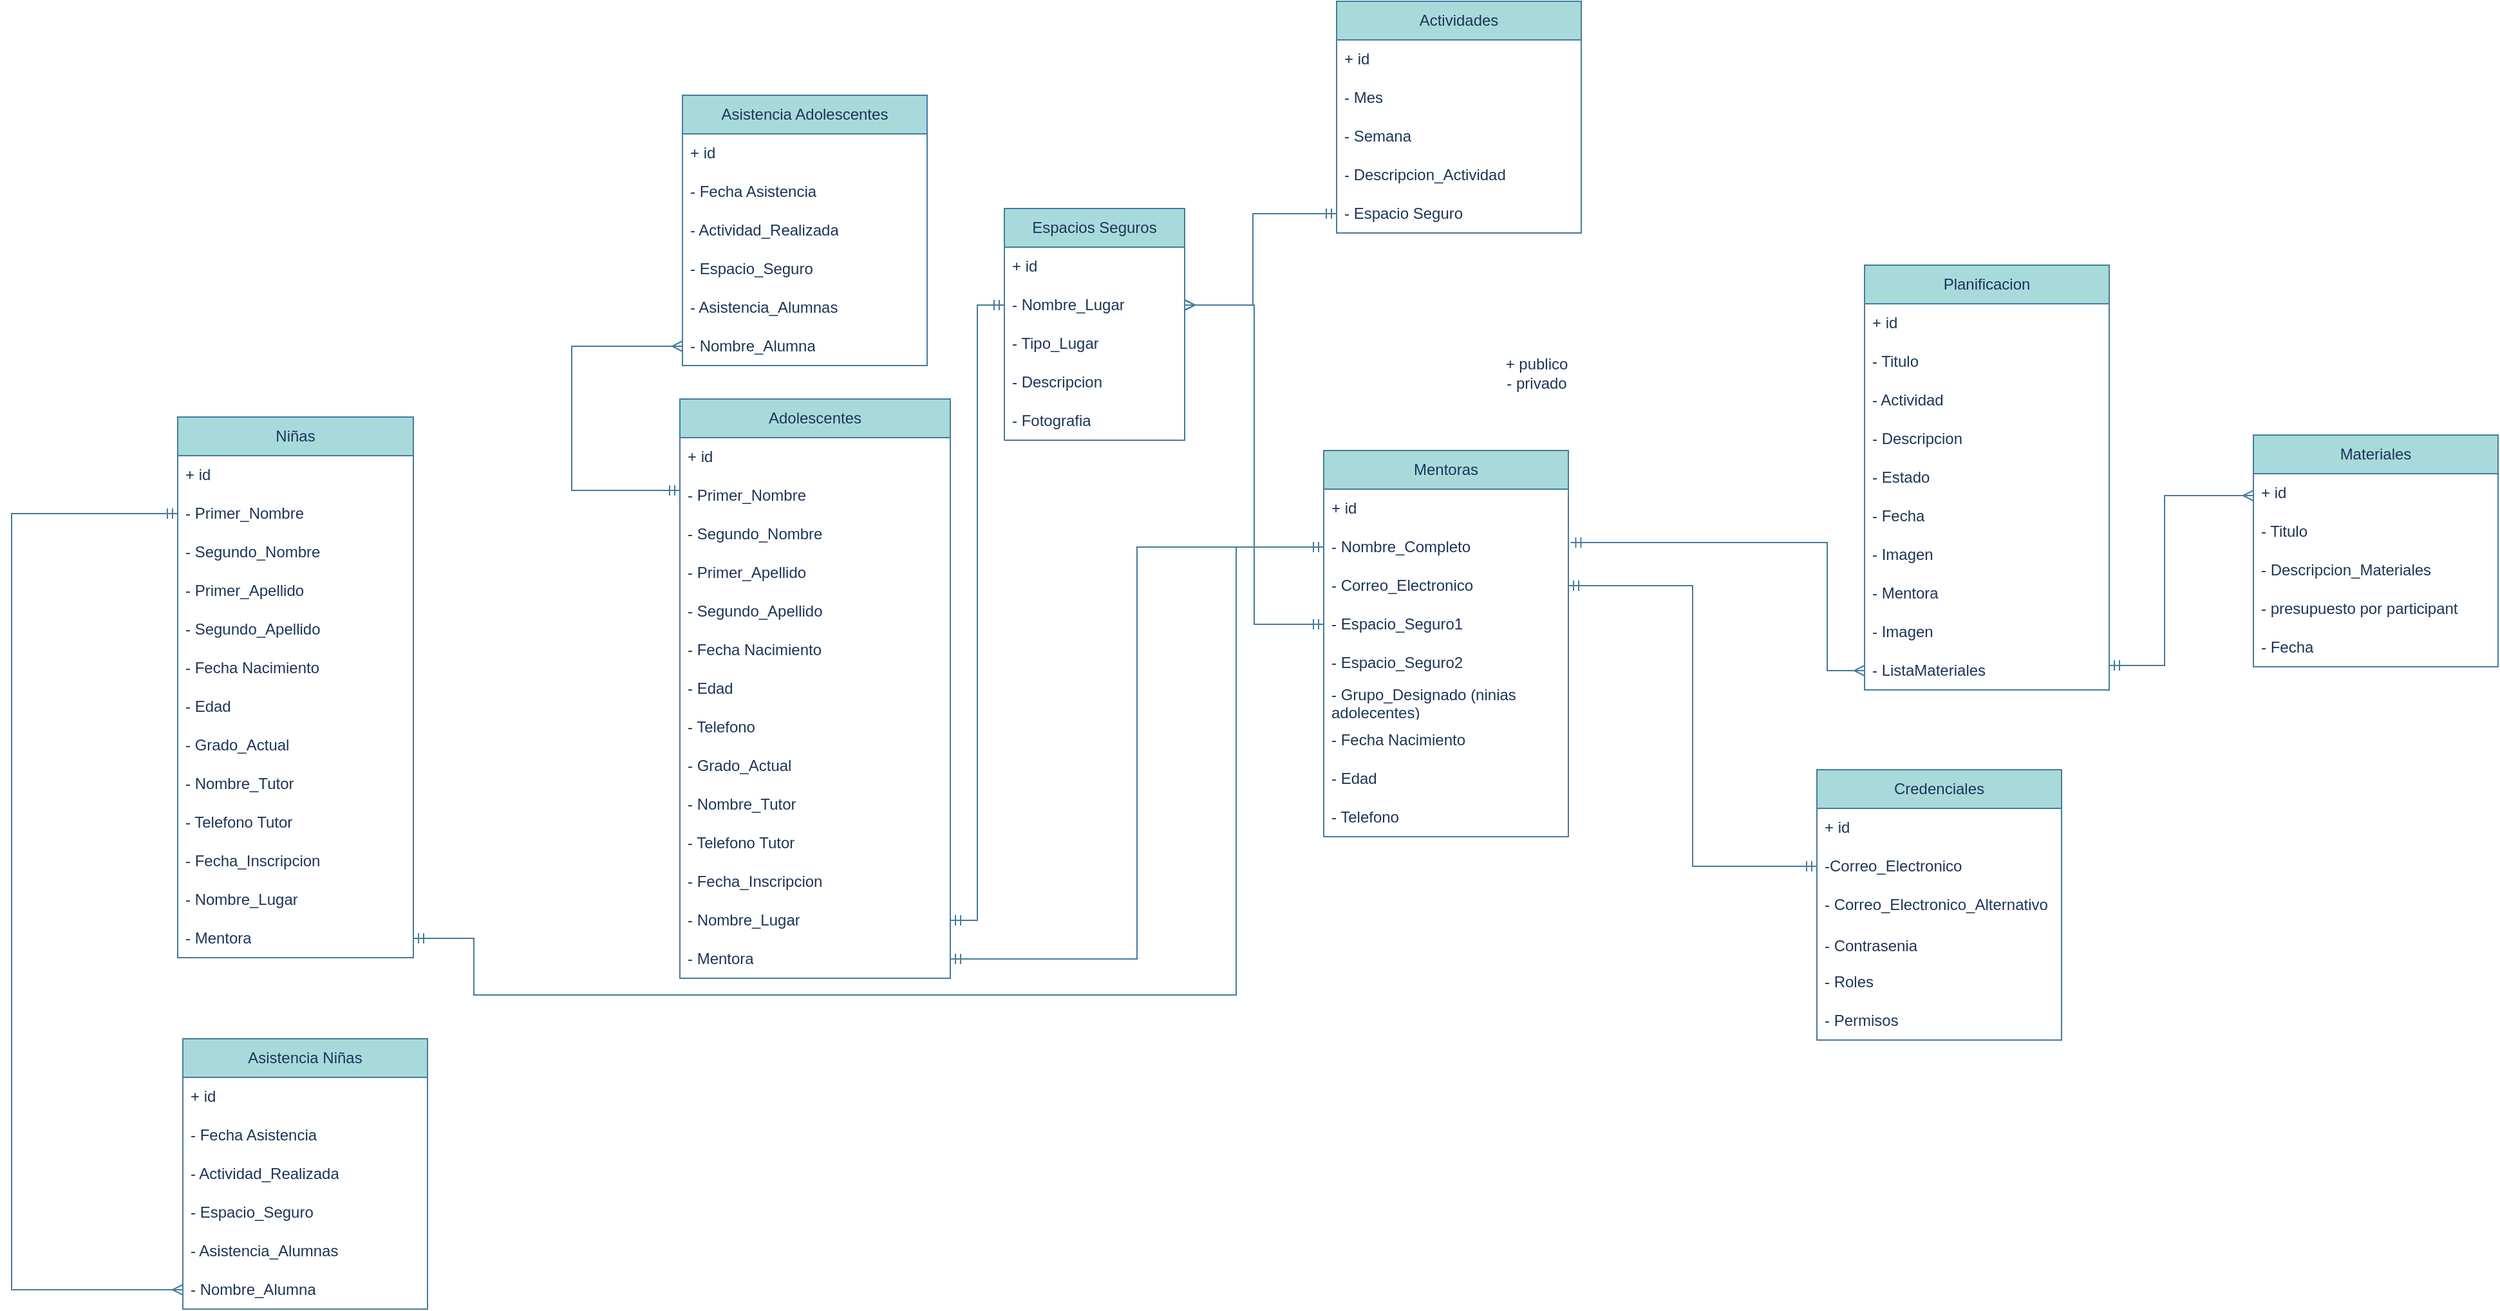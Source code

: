 <mxfile version="24.7.7" pages="4">
  <diagram name="Digrama de Clases" id="gdseYrf41wiIhMnn_DHh">
    <mxGraphModel dx="3425" dy="1705" grid="0" gridSize="10" guides="1" tooltips="1" connect="1" arrows="1" fold="1" page="0" pageScale="1" pageWidth="827" pageHeight="1169" math="0" shadow="0">
      <root>
        <mxCell id="0" />
        <mxCell id="1" parent="0" />
        <mxCell id="tZ-CRtmkg3FBl1CL16Fj-3" value="Espacios Seguros" style="swimlane;fontStyle=0;childLayout=stackLayout;horizontal=1;startSize=30;horizontalStack=0;resizeParent=1;resizeParentMax=0;resizeLast=0;collapsible=1;marginBottom=0;whiteSpace=wrap;html=1;labelBackgroundColor=none;fillColor=#A8DADC;strokeColor=#457B9D;fontColor=#1D3557;" parent="1" vertex="1">
          <mxGeometry x="282" y="-38" width="140" height="180" as="geometry">
            <mxRectangle x="273" y="30" width="140" height="30" as="alternateBounds" />
          </mxGeometry>
        </mxCell>
        <mxCell id="tZ-CRtmkg3FBl1CL16Fj-4" value="+ id&amp;nbsp;&lt;span style=&quot;white-space: pre;&quot;&gt;&#x9;&lt;/span&gt;" style="text;strokeColor=none;fillColor=none;align=left;verticalAlign=middle;spacingLeft=4;spacingRight=4;overflow=hidden;points=[[0,0.5],[1,0.5]];portConstraint=eastwest;rotatable=0;whiteSpace=wrap;html=1;labelBackgroundColor=none;fontColor=#1D3557;" parent="tZ-CRtmkg3FBl1CL16Fj-3" vertex="1">
          <mxGeometry y="30" width="140" height="30" as="geometry" />
        </mxCell>
        <object label="- Nombre_Lugar" hoa="" id="tZ-CRtmkg3FBl1CL16Fj-5">
          <mxCell style="text;strokeColor=none;fillColor=none;align=left;verticalAlign=middle;spacingLeft=4;spacingRight=4;overflow=hidden;points=[[0,0.5],[1,0.5]];portConstraint=eastwest;rotatable=0;whiteSpace=wrap;html=1;labelBackgroundColor=none;fontColor=#1D3557;" parent="tZ-CRtmkg3FBl1CL16Fj-3" vertex="1">
            <mxGeometry y="60" width="140" height="30" as="geometry" />
          </mxCell>
        </object>
        <mxCell id="tZ-CRtmkg3FBl1CL16Fj-24" value="- Tipo_Lugar" style="text;strokeColor=none;fillColor=none;align=left;verticalAlign=middle;spacingLeft=4;spacingRight=4;overflow=hidden;points=[[0,0.5],[1,0.5]];portConstraint=eastwest;rotatable=0;whiteSpace=wrap;html=1;labelBackgroundColor=none;fontColor=#1D3557;" parent="tZ-CRtmkg3FBl1CL16Fj-3" vertex="1">
          <mxGeometry y="90" width="140" height="30" as="geometry" />
        </mxCell>
        <mxCell id="tZ-CRtmkg3FBl1CL16Fj-23" value="- Descripcion" style="text;strokeColor=none;fillColor=none;align=left;verticalAlign=middle;spacingLeft=4;spacingRight=4;overflow=hidden;points=[[0,0.5],[1,0.5]];portConstraint=eastwest;rotatable=0;whiteSpace=wrap;html=1;labelBackgroundColor=none;fontColor=#1D3557;" parent="tZ-CRtmkg3FBl1CL16Fj-3" vertex="1">
          <mxGeometry y="120" width="140" height="30" as="geometry" />
        </mxCell>
        <mxCell id="tZ-CRtmkg3FBl1CL16Fj-22" value="- Fotografia" style="text;strokeColor=none;fillColor=none;align=left;verticalAlign=middle;spacingLeft=4;spacingRight=4;overflow=hidden;points=[[0,0.5],[1,0.5]];portConstraint=eastwest;rotatable=0;whiteSpace=wrap;html=1;labelBackgroundColor=none;fontColor=#1D3557;" parent="tZ-CRtmkg3FBl1CL16Fj-3" vertex="1">
          <mxGeometry y="150" width="140" height="30" as="geometry" />
        </mxCell>
        <mxCell id="tZ-CRtmkg3FBl1CL16Fj-8" value="+ publico&lt;div&gt;- privado&lt;/div&gt;" style="text;html=1;align=center;verticalAlign=middle;resizable=0;points=[];autosize=1;strokeColor=none;fillColor=none;labelBackgroundColor=none;fontColor=#1D3557;" parent="1" vertex="1">
          <mxGeometry x="660" y="70" width="70" height="40" as="geometry" />
        </mxCell>
        <mxCell id="tZ-CRtmkg3FBl1CL16Fj-25" value="Adolescentes" style="swimlane;fontStyle=0;childLayout=stackLayout;horizontal=1;startSize=30;horizontalStack=0;resizeParent=1;resizeParentMax=0;resizeLast=0;collapsible=1;marginBottom=0;whiteSpace=wrap;html=1;labelBackgroundColor=none;fillColor=#A8DADC;strokeColor=#457B9D;fontColor=#1D3557;" parent="1" vertex="1">
          <mxGeometry x="30" y="110" width="210" height="450" as="geometry">
            <mxRectangle x="273" y="30" width="140" height="30" as="alternateBounds" />
          </mxGeometry>
        </mxCell>
        <mxCell id="tZ-CRtmkg3FBl1CL16Fj-26" value="+ id&amp;nbsp;&lt;span style=&quot;white-space: pre;&quot;&gt;&#x9;&lt;/span&gt;" style="text;strokeColor=none;fillColor=none;align=left;verticalAlign=middle;spacingLeft=4;spacingRight=4;overflow=hidden;points=[[0,0.5],[1,0.5]];portConstraint=eastwest;rotatable=0;whiteSpace=wrap;html=1;labelBackgroundColor=none;fontColor=#1D3557;" parent="tZ-CRtmkg3FBl1CL16Fj-25" vertex="1">
          <mxGeometry y="30" width="210" height="30" as="geometry" />
        </mxCell>
        <object label="- Primer_Nombre" hoa="" id="tZ-CRtmkg3FBl1CL16Fj-27">
          <mxCell style="text;strokeColor=none;fillColor=none;align=left;verticalAlign=middle;spacingLeft=4;spacingRight=4;overflow=hidden;points=[[0,0.5],[1,0.5]];portConstraint=eastwest;rotatable=0;whiteSpace=wrap;html=1;labelBackgroundColor=none;fontColor=#1D3557;" parent="tZ-CRtmkg3FBl1CL16Fj-25" vertex="1">
            <mxGeometry y="60" width="210" height="30" as="geometry" />
          </mxCell>
        </object>
        <mxCell id="tZ-CRtmkg3FBl1CL16Fj-28" value="- Segundo_Nombre" style="text;strokeColor=none;fillColor=none;align=left;verticalAlign=middle;spacingLeft=4;spacingRight=4;overflow=hidden;points=[[0,0.5],[1,0.5]];portConstraint=eastwest;rotatable=0;whiteSpace=wrap;html=1;labelBackgroundColor=none;fontColor=#1D3557;" parent="tZ-CRtmkg3FBl1CL16Fj-25" vertex="1">
          <mxGeometry y="90" width="210" height="30" as="geometry" />
        </mxCell>
        <mxCell id="tZ-CRtmkg3FBl1CL16Fj-29" value="- Primer_&lt;span style=&quot;background-color: initial;&quot;&gt;Apellido&lt;/span&gt;" style="text;strokeColor=none;fillColor=none;align=left;verticalAlign=middle;spacingLeft=4;spacingRight=4;overflow=hidden;points=[[0,0.5],[1,0.5]];portConstraint=eastwest;rotatable=0;whiteSpace=wrap;html=1;labelBackgroundColor=none;fontColor=#1D3557;" parent="tZ-CRtmkg3FBl1CL16Fj-25" vertex="1">
          <mxGeometry y="120" width="210" height="30" as="geometry" />
        </mxCell>
        <mxCell id="tZ-CRtmkg3FBl1CL16Fj-30" value="- Segundo_Apellido" style="text;strokeColor=none;fillColor=none;align=left;verticalAlign=middle;spacingLeft=4;spacingRight=4;overflow=hidden;points=[[0,0.5],[1,0.5]];portConstraint=eastwest;rotatable=0;whiteSpace=wrap;html=1;labelBackgroundColor=none;fontColor=#1D3557;" parent="tZ-CRtmkg3FBl1CL16Fj-25" vertex="1">
          <mxGeometry y="150" width="210" height="30" as="geometry" />
        </mxCell>
        <mxCell id="tZ-CRtmkg3FBl1CL16Fj-32" value="- Fecha Nacimiento" style="text;strokeColor=none;fillColor=none;align=left;verticalAlign=middle;spacingLeft=4;spacingRight=4;overflow=hidden;points=[[0,0.5],[1,0.5]];portConstraint=eastwest;rotatable=0;whiteSpace=wrap;html=1;labelBackgroundColor=none;fontColor=#1D3557;" parent="tZ-CRtmkg3FBl1CL16Fj-25" vertex="1">
          <mxGeometry y="180" width="210" height="30" as="geometry" />
        </mxCell>
        <mxCell id="tZ-CRtmkg3FBl1CL16Fj-31" value="- Edad" style="text;strokeColor=none;fillColor=none;align=left;verticalAlign=middle;spacingLeft=4;spacingRight=4;overflow=hidden;points=[[0,0.5],[1,0.5]];portConstraint=eastwest;rotatable=0;whiteSpace=wrap;html=1;labelBackgroundColor=none;fontColor=#1D3557;" parent="tZ-CRtmkg3FBl1CL16Fj-25" vertex="1">
          <mxGeometry y="210" width="210" height="30" as="geometry" />
        </mxCell>
        <mxCell id="3Bfi_6N4AntQt0z99ZHa-1" value="- Telefono" style="text;strokeColor=none;fillColor=none;align=left;verticalAlign=middle;spacingLeft=4;spacingRight=4;overflow=hidden;points=[[0,0.5],[1,0.5]];portConstraint=eastwest;rotatable=0;whiteSpace=wrap;html=1;labelBackgroundColor=none;fontColor=#1D3557;" parent="tZ-CRtmkg3FBl1CL16Fj-25" vertex="1">
          <mxGeometry y="240" width="210" height="30" as="geometry" />
        </mxCell>
        <mxCell id="tZ-CRtmkg3FBl1CL16Fj-36" value="- Grado_Actual" style="text;strokeColor=none;fillColor=none;align=left;verticalAlign=middle;spacingLeft=4;spacingRight=4;overflow=hidden;points=[[0,0.5],[1,0.5]];portConstraint=eastwest;rotatable=0;whiteSpace=wrap;html=1;labelBackgroundColor=none;fontColor=#1D3557;" parent="tZ-CRtmkg3FBl1CL16Fj-25" vertex="1">
          <mxGeometry y="270" width="210" height="30" as="geometry" />
        </mxCell>
        <mxCell id="tZ-CRtmkg3FBl1CL16Fj-35" value="- Nombre_Tutor" style="text;strokeColor=none;fillColor=none;align=left;verticalAlign=middle;spacingLeft=4;spacingRight=4;overflow=hidden;points=[[0,0.5],[1,0.5]];portConstraint=eastwest;rotatable=0;whiteSpace=wrap;html=1;labelBackgroundColor=none;fontColor=#1D3557;" parent="tZ-CRtmkg3FBl1CL16Fj-25" vertex="1">
          <mxGeometry y="300" width="210" height="30" as="geometry" />
        </mxCell>
        <mxCell id="tZ-CRtmkg3FBl1CL16Fj-34" value="- Telefono Tutor" style="text;strokeColor=none;fillColor=none;align=left;verticalAlign=middle;spacingLeft=4;spacingRight=4;overflow=hidden;points=[[0,0.5],[1,0.5]];portConstraint=eastwest;rotatable=0;whiteSpace=wrap;html=1;labelBackgroundColor=none;fontColor=#1D3557;" parent="tZ-CRtmkg3FBl1CL16Fj-25" vertex="1">
          <mxGeometry y="330" width="210" height="30" as="geometry" />
        </mxCell>
        <mxCell id="tZ-CRtmkg3FBl1CL16Fj-33" value="- Fecha_Inscripcion" style="text;strokeColor=none;fillColor=none;align=left;verticalAlign=middle;spacingLeft=4;spacingRight=4;overflow=hidden;points=[[0,0.5],[1,0.5]];portConstraint=eastwest;rotatable=0;whiteSpace=wrap;html=1;labelBackgroundColor=none;fontColor=#1D3557;" parent="tZ-CRtmkg3FBl1CL16Fj-25" vertex="1">
          <mxGeometry y="360" width="210" height="30" as="geometry" />
        </mxCell>
        <mxCell id="tZ-CRtmkg3FBl1CL16Fj-86" value="- Nombre_Lugar" style="text;strokeColor=none;fillColor=none;align=left;verticalAlign=middle;spacingLeft=4;spacingRight=4;overflow=hidden;points=[[0,0.5],[1,0.5]];portConstraint=eastwest;rotatable=0;whiteSpace=wrap;html=1;labelBackgroundColor=none;fontColor=#1D3557;" parent="tZ-CRtmkg3FBl1CL16Fj-25" vertex="1">
          <mxGeometry y="390" width="210" height="30" as="geometry" />
        </mxCell>
        <mxCell id="tZ-CRtmkg3FBl1CL16Fj-81" value="- Mentora" style="text;strokeColor=none;fillColor=none;align=left;verticalAlign=middle;spacingLeft=4;spacingRight=4;overflow=hidden;points=[[0,0.5],[1,0.5]];portConstraint=eastwest;rotatable=0;whiteSpace=wrap;html=1;labelBackgroundColor=none;fontColor=#1D3557;" parent="tZ-CRtmkg3FBl1CL16Fj-25" vertex="1">
          <mxGeometry y="420" width="210" height="30" as="geometry" />
        </mxCell>
        <mxCell id="tZ-CRtmkg3FBl1CL16Fj-37" value="Mentoras" style="swimlane;fontStyle=0;childLayout=stackLayout;horizontal=1;startSize=30;horizontalStack=0;resizeParent=1;resizeParentMax=0;resizeLast=0;collapsible=1;marginBottom=0;whiteSpace=wrap;html=1;labelBackgroundColor=none;fillColor=#A8DADC;strokeColor=#457B9D;fontColor=#1D3557;" parent="1" vertex="1">
          <mxGeometry x="530" y="150" width="190" height="300" as="geometry">
            <mxRectangle x="273" y="30" width="140" height="30" as="alternateBounds" />
          </mxGeometry>
        </mxCell>
        <mxCell id="tZ-CRtmkg3FBl1CL16Fj-38" value="+ id&amp;nbsp;&lt;span style=&quot;white-space: pre;&quot;&gt;&#x9;&lt;/span&gt;" style="text;strokeColor=none;fillColor=none;align=left;verticalAlign=middle;spacingLeft=4;spacingRight=4;overflow=hidden;points=[[0,0.5],[1,0.5]];portConstraint=eastwest;rotatable=0;whiteSpace=wrap;html=1;labelBackgroundColor=none;fontColor=#1D3557;" parent="tZ-CRtmkg3FBl1CL16Fj-37" vertex="1">
          <mxGeometry y="30" width="190" height="30" as="geometry" />
        </mxCell>
        <object label="- Nombre_Completo" hoa="" id="tZ-CRtmkg3FBl1CL16Fj-39">
          <mxCell style="text;strokeColor=none;fillColor=none;align=left;verticalAlign=middle;spacingLeft=4;spacingRight=4;overflow=hidden;points=[[0,0.5],[1,0.5]];portConstraint=eastwest;rotatable=0;whiteSpace=wrap;html=1;labelBackgroundColor=none;fontColor=#1D3557;" parent="tZ-CRtmkg3FBl1CL16Fj-37" vertex="1">
            <mxGeometry y="60" width="190" height="30" as="geometry" />
          </mxCell>
        </object>
        <mxCell id="tZ-CRtmkg3FBl1CL16Fj-90" value="- Correo_Electronico" style="text;strokeColor=none;fillColor=none;align=left;verticalAlign=middle;spacingLeft=4;spacingRight=4;overflow=hidden;points=[[0,0.5],[1,0.5]];portConstraint=eastwest;rotatable=0;whiteSpace=wrap;html=1;labelBackgroundColor=none;fontColor=#1D3557;" parent="tZ-CRtmkg3FBl1CL16Fj-37" vertex="1">
          <mxGeometry y="90" width="190" height="30" as="geometry" />
        </mxCell>
        <mxCell id="tZ-CRtmkg3FBl1CL16Fj-50" value="- Espacio_Seguro1&lt;span style=&quot;white-space: pre;&quot;&gt;&#x9;&lt;/span&gt;" style="text;strokeColor=none;fillColor=none;align=left;verticalAlign=middle;spacingLeft=4;spacingRight=4;overflow=hidden;points=[[0,0.5],[1,0.5]];portConstraint=eastwest;rotatable=0;whiteSpace=wrap;html=1;labelBackgroundColor=none;fontColor=#1D3557;" parent="tZ-CRtmkg3FBl1CL16Fj-37" vertex="1">
          <mxGeometry y="120" width="190" height="30" as="geometry" />
        </mxCell>
        <mxCell id="tZ-CRtmkg3FBl1CL16Fj-49" value="- Espacio_Seguro2" style="text;strokeColor=none;fillColor=none;align=left;verticalAlign=middle;spacingLeft=4;spacingRight=4;overflow=hidden;points=[[0,0.5],[1,0.5]];portConstraint=eastwest;rotatable=0;whiteSpace=wrap;html=1;labelBackgroundColor=none;fontColor=#1D3557;" parent="tZ-CRtmkg3FBl1CL16Fj-37" vertex="1">
          <mxGeometry y="150" width="190" height="30" as="geometry" />
        </mxCell>
        <mxCell id="tZ-CRtmkg3FBl1CL16Fj-51" value="- Grupo_Designado (ninias adolecentes)" style="text;strokeColor=none;fillColor=none;align=left;verticalAlign=middle;spacingLeft=4;spacingRight=4;overflow=hidden;points=[[0,0.5],[1,0.5]];portConstraint=eastwest;rotatable=0;whiteSpace=wrap;html=1;labelBackgroundColor=none;fontColor=#1D3557;" parent="tZ-CRtmkg3FBl1CL16Fj-37" vertex="1">
          <mxGeometry y="180" width="190" height="30" as="geometry" />
        </mxCell>
        <mxCell id="tZ-CRtmkg3FBl1CL16Fj-43" value="- Fecha Nacimiento" style="text;strokeColor=none;fillColor=none;align=left;verticalAlign=middle;spacingLeft=4;spacingRight=4;overflow=hidden;points=[[0,0.5],[1,0.5]];portConstraint=eastwest;rotatable=0;whiteSpace=wrap;html=1;labelBackgroundColor=none;fontColor=#1D3557;" parent="tZ-CRtmkg3FBl1CL16Fj-37" vertex="1">
          <mxGeometry y="210" width="190" height="30" as="geometry" />
        </mxCell>
        <mxCell id="tZ-CRtmkg3FBl1CL16Fj-44" value="- Edad" style="text;strokeColor=none;fillColor=none;align=left;verticalAlign=middle;spacingLeft=4;spacingRight=4;overflow=hidden;points=[[0,0.5],[1,0.5]];portConstraint=eastwest;rotatable=0;whiteSpace=wrap;html=1;labelBackgroundColor=none;fontColor=#1D3557;" parent="tZ-CRtmkg3FBl1CL16Fj-37" vertex="1">
          <mxGeometry y="240" width="190" height="30" as="geometry" />
        </mxCell>
        <mxCell id="tZ-CRtmkg3FBl1CL16Fj-47" value="- Telefono" style="text;strokeColor=none;fillColor=none;align=left;verticalAlign=middle;spacingLeft=4;spacingRight=4;overflow=hidden;points=[[0,0.5],[1,0.5]];portConstraint=eastwest;rotatable=0;whiteSpace=wrap;html=1;labelBackgroundColor=none;fontColor=#1D3557;" parent="tZ-CRtmkg3FBl1CL16Fj-37" vertex="1">
          <mxGeometry y="270" width="190" height="30" as="geometry" />
        </mxCell>
        <mxCell id="tZ-CRtmkg3FBl1CL16Fj-54" value="Asistencia Adolescentes" style="swimlane;fontStyle=0;childLayout=stackLayout;horizontal=1;startSize=30;horizontalStack=0;resizeParent=1;resizeParentMax=0;resizeLast=0;collapsible=1;marginBottom=0;whiteSpace=wrap;html=1;labelBackgroundColor=none;fillColor=#A8DADC;strokeColor=#457B9D;fontColor=#1D3557;" parent="1" vertex="1">
          <mxGeometry x="32" y="-126" width="190" height="210" as="geometry">
            <mxRectangle x="273" y="30" width="140" height="30" as="alternateBounds" />
          </mxGeometry>
        </mxCell>
        <mxCell id="tZ-CRtmkg3FBl1CL16Fj-55" value="+ id&amp;nbsp;&lt;span style=&quot;white-space: pre;&quot;&gt;&#x9;&lt;/span&gt;" style="text;strokeColor=none;fillColor=none;align=left;verticalAlign=middle;spacingLeft=4;spacingRight=4;overflow=hidden;points=[[0,0.5],[1,0.5]];portConstraint=eastwest;rotatable=0;whiteSpace=wrap;html=1;labelBackgroundColor=none;fontColor=#1D3557;" parent="tZ-CRtmkg3FBl1CL16Fj-54" vertex="1">
          <mxGeometry y="30" width="190" height="30" as="geometry" />
        </mxCell>
        <object label="- Fecha Asistencia" hoa="" id="tZ-CRtmkg3FBl1CL16Fj-56">
          <mxCell style="text;strokeColor=none;fillColor=none;align=left;verticalAlign=middle;spacingLeft=4;spacingRight=4;overflow=hidden;points=[[0,0.5],[1,0.5]];portConstraint=eastwest;rotatable=0;whiteSpace=wrap;html=1;labelBackgroundColor=none;fontColor=#1D3557;" parent="tZ-CRtmkg3FBl1CL16Fj-54" vertex="1">
            <mxGeometry y="60" width="190" height="30" as="geometry" />
          </mxCell>
        </object>
        <mxCell id="tZ-CRtmkg3FBl1CL16Fj-58" value="- Actividad_Realizada" style="text;strokeColor=none;fillColor=none;align=left;verticalAlign=middle;spacingLeft=4;spacingRight=4;overflow=hidden;points=[[0,0.5],[1,0.5]];portConstraint=eastwest;rotatable=0;whiteSpace=wrap;html=1;labelBackgroundColor=none;fontColor=#1D3557;" parent="tZ-CRtmkg3FBl1CL16Fj-54" vertex="1">
          <mxGeometry y="90" width="190" height="30" as="geometry" />
        </mxCell>
        <mxCell id="tZ-CRtmkg3FBl1CL16Fj-60" value="- Espacio_Seguro" style="text;strokeColor=none;fillColor=none;align=left;verticalAlign=middle;spacingLeft=4;spacingRight=4;overflow=hidden;points=[[0,0.5],[1,0.5]];portConstraint=eastwest;rotatable=0;whiteSpace=wrap;html=1;labelBackgroundColor=none;fontColor=#1D3557;" parent="tZ-CRtmkg3FBl1CL16Fj-54" vertex="1">
          <mxGeometry y="120" width="190" height="30" as="geometry" />
        </mxCell>
        <mxCell id="tZ-CRtmkg3FBl1CL16Fj-59" value="- Asistencia_Alumnas" style="text;strokeColor=none;fillColor=none;align=left;verticalAlign=middle;spacingLeft=4;spacingRight=4;overflow=hidden;points=[[0,0.5],[1,0.5]];portConstraint=eastwest;rotatable=0;whiteSpace=wrap;html=1;labelBackgroundColor=none;fontColor=#1D3557;" parent="tZ-CRtmkg3FBl1CL16Fj-54" vertex="1">
          <mxGeometry y="150" width="190" height="30" as="geometry" />
        </mxCell>
        <mxCell id="CUOXbAT6sqVLylCSpuNU-4" value="- Nombre_Alumna" style="text;strokeColor=none;fillColor=none;align=left;verticalAlign=middle;spacingLeft=4;spacingRight=4;overflow=hidden;points=[[0,0.5],[1,0.5]];portConstraint=eastwest;rotatable=0;whiteSpace=wrap;html=1;labelBackgroundColor=none;fontColor=#1D3557;" vertex="1" parent="tZ-CRtmkg3FBl1CL16Fj-54">
          <mxGeometry y="180" width="190" height="30" as="geometry" />
        </mxCell>
        <mxCell id="tZ-CRtmkg3FBl1CL16Fj-66" value="Planificacion" style="swimlane;fontStyle=0;childLayout=stackLayout;horizontal=1;startSize=30;horizontalStack=0;resizeParent=1;resizeParentMax=0;resizeLast=0;collapsible=1;marginBottom=0;whiteSpace=wrap;html=1;labelBackgroundColor=none;fillColor=#A8DADC;strokeColor=#457B9D;fontColor=#1D3557;" parent="1" vertex="1">
          <mxGeometry x="950" y="6" width="190" height="330" as="geometry">
            <mxRectangle x="273" y="30" width="140" height="30" as="alternateBounds" />
          </mxGeometry>
        </mxCell>
        <mxCell id="tZ-CRtmkg3FBl1CL16Fj-67" value="+ id&amp;nbsp;&lt;span style=&quot;white-space: pre;&quot;&gt;&#x9;&lt;/span&gt;" style="text;strokeColor=none;fillColor=none;align=left;verticalAlign=middle;spacingLeft=4;spacingRight=4;overflow=hidden;points=[[0,0.5],[1,0.5]];portConstraint=eastwest;rotatable=0;whiteSpace=wrap;html=1;labelBackgroundColor=none;fontColor=#1D3557;" parent="tZ-CRtmkg3FBl1CL16Fj-66" vertex="1">
          <mxGeometry y="30" width="190" height="30" as="geometry" />
        </mxCell>
        <object label="- Titulo" hoa="" id="tZ-CRtmkg3FBl1CL16Fj-68">
          <mxCell style="text;strokeColor=none;fillColor=none;align=left;verticalAlign=middle;spacingLeft=4;spacingRight=4;overflow=hidden;points=[[0,0.5],[1,0.5]];portConstraint=eastwest;rotatable=0;whiteSpace=wrap;html=1;labelBackgroundColor=none;fontColor=#1D3557;" parent="tZ-CRtmkg3FBl1CL16Fj-66" vertex="1">
            <mxGeometry y="60" width="190" height="30" as="geometry" />
          </mxCell>
        </object>
        <mxCell id="tZ-CRtmkg3FBl1CL16Fj-69" value="- Actividad" style="text;strokeColor=none;fillColor=none;align=left;verticalAlign=middle;spacingLeft=4;spacingRight=4;overflow=hidden;points=[[0,0.5],[1,0.5]];portConstraint=eastwest;rotatable=0;whiteSpace=wrap;html=1;labelBackgroundColor=none;fontColor=#1D3557;" parent="tZ-CRtmkg3FBl1CL16Fj-66" vertex="1">
          <mxGeometry y="90" width="190" height="30" as="geometry" />
        </mxCell>
        <mxCell id="tZ-CRtmkg3FBl1CL16Fj-71" value="- Descripcion" style="text;strokeColor=none;fillColor=none;align=left;verticalAlign=middle;spacingLeft=4;spacingRight=4;overflow=hidden;points=[[0,0.5],[1,0.5]];portConstraint=eastwest;rotatable=0;whiteSpace=wrap;html=1;labelBackgroundColor=none;fontColor=#1D3557;" parent="tZ-CRtmkg3FBl1CL16Fj-66" vertex="1">
          <mxGeometry y="120" width="190" height="30" as="geometry" />
        </mxCell>
        <mxCell id="tZ-CRtmkg3FBl1CL16Fj-70" value="- Estado" style="text;strokeColor=none;fillColor=none;align=left;verticalAlign=middle;spacingLeft=4;spacingRight=4;overflow=hidden;points=[[0,0.5],[1,0.5]];portConstraint=eastwest;rotatable=0;whiteSpace=wrap;html=1;labelBackgroundColor=none;fontColor=#1D3557;" parent="tZ-CRtmkg3FBl1CL16Fj-66" vertex="1">
          <mxGeometry y="150" width="190" height="30" as="geometry" />
        </mxCell>
        <mxCell id="tZ-CRtmkg3FBl1CL16Fj-72" value="- Fecha" style="text;strokeColor=none;fillColor=none;align=left;verticalAlign=middle;spacingLeft=4;spacingRight=4;overflow=hidden;points=[[0,0.5],[1,0.5]];portConstraint=eastwest;rotatable=0;whiteSpace=wrap;html=1;labelBackgroundColor=none;fontColor=#1D3557;" parent="tZ-CRtmkg3FBl1CL16Fj-66" vertex="1">
          <mxGeometry y="180" width="190" height="30" as="geometry" />
        </mxCell>
        <mxCell id="ID1ocRpTLJDR32aAyZQM-9" value="- Imagen" style="text;strokeColor=none;fillColor=none;align=left;verticalAlign=middle;spacingLeft=4;spacingRight=4;overflow=hidden;points=[[0,0.5],[1,0.5]];portConstraint=eastwest;rotatable=0;whiteSpace=wrap;html=1;labelBackgroundColor=none;fontColor=#1D3557;" parent="tZ-CRtmkg3FBl1CL16Fj-66" vertex="1">
          <mxGeometry y="210" width="190" height="30" as="geometry" />
        </mxCell>
        <mxCell id="ID1ocRpTLJDR32aAyZQM-10" value="- Mentora&lt;span style=&quot;white-space: pre;&quot;&gt;&#x9;&lt;/span&gt;" style="text;strokeColor=none;fillColor=none;align=left;verticalAlign=middle;spacingLeft=4;spacingRight=4;overflow=hidden;points=[[0,0.5],[1,0.5]];portConstraint=eastwest;rotatable=0;whiteSpace=wrap;html=1;labelBackgroundColor=none;fontColor=#1D3557;" parent="tZ-CRtmkg3FBl1CL16Fj-66" vertex="1">
          <mxGeometry y="240" width="190" height="30" as="geometry" />
        </mxCell>
        <mxCell id="ID1ocRpTLJDR32aAyZQM-11" value="- Imagen" style="text;strokeColor=none;fillColor=none;align=left;verticalAlign=middle;spacingLeft=4;spacingRight=4;overflow=hidden;points=[[0,0.5],[1,0.5]];portConstraint=eastwest;rotatable=0;whiteSpace=wrap;html=1;labelBackgroundColor=none;fontColor=#1D3557;" parent="tZ-CRtmkg3FBl1CL16Fj-66" vertex="1">
          <mxGeometry y="270" width="190" height="30" as="geometry" />
        </mxCell>
        <mxCell id="CUOXbAT6sqVLylCSpuNU-6" value="- ListaMateriales" style="text;strokeColor=none;fillColor=none;align=left;verticalAlign=middle;spacingLeft=4;spacingRight=4;overflow=hidden;points=[[0,0.5],[1,0.5]];portConstraint=eastwest;rotatable=0;whiteSpace=wrap;html=1;labelBackgroundColor=none;fontColor=#1D3557;" vertex="1" parent="tZ-CRtmkg3FBl1CL16Fj-66">
          <mxGeometry y="300" width="190" height="30" as="geometry" />
        </mxCell>
        <mxCell id="tZ-CRtmkg3FBl1CL16Fj-73" value="Credenciales" style="swimlane;fontStyle=0;childLayout=stackLayout;horizontal=1;startSize=30;horizontalStack=0;resizeParent=1;resizeParentMax=0;resizeLast=0;collapsible=1;marginBottom=0;whiteSpace=wrap;html=1;labelBackgroundColor=none;fillColor=#A8DADC;strokeColor=#457B9D;fontColor=#1D3557;" parent="1" vertex="1">
          <mxGeometry x="913" y="398" width="190" height="210" as="geometry">
            <mxRectangle x="273" y="30" width="140" height="30" as="alternateBounds" />
          </mxGeometry>
        </mxCell>
        <mxCell id="tZ-CRtmkg3FBl1CL16Fj-74" value="+ id&amp;nbsp;&lt;span style=&quot;white-space: pre;&quot;&gt;&#x9;&lt;/span&gt;" style="text;strokeColor=none;fillColor=none;align=left;verticalAlign=middle;spacingLeft=4;spacingRight=4;overflow=hidden;points=[[0,0.5],[1,0.5]];portConstraint=eastwest;rotatable=0;whiteSpace=wrap;html=1;labelBackgroundColor=none;fontColor=#1D3557;" parent="tZ-CRtmkg3FBl1CL16Fj-73" vertex="1">
          <mxGeometry y="30" width="190" height="30" as="geometry" />
        </mxCell>
        <mxCell id="d4yh_-D1liQuofbSDFly-14" value="-Correo_Electronico" style="text;strokeColor=none;fillColor=none;align=left;verticalAlign=middle;spacingLeft=4;spacingRight=4;overflow=hidden;points=[[0,0.5],[1,0.5]];portConstraint=eastwest;rotatable=0;whiteSpace=wrap;html=1;labelBackgroundColor=none;fontColor=#1D3557;" parent="tZ-CRtmkg3FBl1CL16Fj-73" vertex="1">
          <mxGeometry y="60" width="190" height="30" as="geometry" />
        </mxCell>
        <object label="- Correo_Electronico_Alternativo" hoa="" id="tZ-CRtmkg3FBl1CL16Fj-75">
          <mxCell style="text;strokeColor=none;fillColor=none;align=left;verticalAlign=middle;spacingLeft=4;spacingRight=4;overflow=hidden;points=[[0,0.5],[1,0.5]];portConstraint=eastwest;rotatable=0;whiteSpace=wrap;html=1;labelBackgroundColor=none;fontColor=#1D3557;" parent="tZ-CRtmkg3FBl1CL16Fj-73" vertex="1">
            <mxGeometry y="90" width="190" height="30" as="geometry" />
          </mxCell>
        </object>
        <mxCell id="tZ-CRtmkg3FBl1CL16Fj-76" value="- Contrasenia&lt;font face=&quot;sans-serif&quot; color=&quot;#202122&quot;&gt;&lt;span style=&quot;font-size: 16px; background-color: rgb(255, 255, 255);&quot;&gt;&lt;/span&gt;&lt;/font&gt;" style="text;strokeColor=none;fillColor=none;align=left;verticalAlign=middle;spacingLeft=4;spacingRight=4;overflow=hidden;points=[[0,0.5],[1,0.5]];portConstraint=eastwest;rotatable=0;whiteSpace=wrap;html=1;labelBackgroundColor=none;fontColor=#1D3557;" parent="tZ-CRtmkg3FBl1CL16Fj-73" vertex="1">
          <mxGeometry y="120" width="190" height="30" as="geometry" />
        </mxCell>
        <mxCell id="CUOXbAT6sqVLylCSpuNU-7" value="- Roles" style="text;strokeColor=none;fillColor=none;align=left;verticalAlign=middle;spacingLeft=4;spacingRight=4;overflow=hidden;points=[[0,0.5],[1,0.5]];portConstraint=eastwest;rotatable=0;whiteSpace=wrap;html=1;labelBackgroundColor=none;fontColor=#1D3557;" vertex="1" parent="tZ-CRtmkg3FBl1CL16Fj-73">
          <mxGeometry y="150" width="190" height="30" as="geometry" />
        </mxCell>
        <mxCell id="CUOXbAT6sqVLylCSpuNU-8" value="- Permisos" style="text;strokeColor=none;fillColor=none;align=left;verticalAlign=middle;spacingLeft=4;spacingRight=4;overflow=hidden;points=[[0,0.5],[1,0.5]];portConstraint=eastwest;rotatable=0;whiteSpace=wrap;html=1;labelBackgroundColor=none;fontColor=#1D3557;" vertex="1" parent="tZ-CRtmkg3FBl1CL16Fj-73">
          <mxGeometry y="180" width="190" height="30" as="geometry" />
        </mxCell>
        <mxCell id="tZ-CRtmkg3FBl1CL16Fj-82" style="rounded=0;orthogonalLoop=1;jettySize=auto;html=1;exitX=0;exitY=0.5;exitDx=0;exitDy=0;fontFamily=Helvetica;fontSize=12;fontColor=default;fontStyle=0;edgeStyle=orthogonalEdgeStyle;startArrow=ERmandOne;startFill=0;endArrow=ERmandOne;endFill=0;labelBackgroundColor=none;strokeColor=#457B9D;" parent="1" source="tZ-CRtmkg3FBl1CL16Fj-39" target="tZ-CRtmkg3FBl1CL16Fj-81" edge="1">
          <mxGeometry relative="1" as="geometry" />
        </mxCell>
        <mxCell id="tZ-CRtmkg3FBl1CL16Fj-87" style="edgeStyle=orthogonalEdgeStyle;rounded=0;orthogonalLoop=1;jettySize=auto;html=1;exitX=0;exitY=0.5;exitDx=0;exitDy=0;entryX=1;entryY=0.5;entryDx=0;entryDy=0;fontFamily=Helvetica;fontSize=12;fontColor=default;fontStyle=0;endArrow=ERmandOne;endFill=0;startArrow=ERmandOne;startFill=0;labelBackgroundColor=none;strokeColor=#457B9D;" parent="1" source="tZ-CRtmkg3FBl1CL16Fj-5" target="tZ-CRtmkg3FBl1CL16Fj-86" edge="1">
          <mxGeometry relative="1" as="geometry" />
        </mxCell>
        <mxCell id="tZ-CRtmkg3FBl1CL16Fj-94" style="rounded=0;orthogonalLoop=1;jettySize=auto;elbow=vertical;html=1;exitX=0;exitY=0.5;exitDx=0;exitDy=0;entryX=1;entryY=0.5;entryDx=0;entryDy=0;fontFamily=Helvetica;fontSize=12;fontColor=default;fontStyle=0;edgeStyle=orthogonalEdgeStyle;startArrow=ERmandOne;startFill=0;endArrow=ERmandOne;endFill=0;labelBackgroundColor=none;strokeColor=#457B9D;" parent="1" source="d4yh_-D1liQuofbSDFly-14" target="tZ-CRtmkg3FBl1CL16Fj-90" edge="1">
          <mxGeometry relative="1" as="geometry" />
        </mxCell>
        <mxCell id="tZ-CRtmkg3FBl1CL16Fj-95" value="Actividades" style="swimlane;fontStyle=0;childLayout=stackLayout;horizontal=1;startSize=30;horizontalStack=0;resizeParent=1;resizeParentMax=0;resizeLast=0;collapsible=1;marginBottom=0;whiteSpace=wrap;html=1;labelBackgroundColor=none;fillColor=#A8DADC;strokeColor=#457B9D;fontColor=#1D3557;" parent="1" vertex="1">
          <mxGeometry x="540" y="-199" width="190" height="180" as="geometry">
            <mxRectangle x="273" y="30" width="140" height="30" as="alternateBounds" />
          </mxGeometry>
        </mxCell>
        <mxCell id="tZ-CRtmkg3FBl1CL16Fj-96" value="+ id&amp;nbsp;&lt;span style=&quot;white-space: pre;&quot;&gt;&#x9;&lt;/span&gt;" style="text;strokeColor=none;fillColor=none;align=left;verticalAlign=middle;spacingLeft=4;spacingRight=4;overflow=hidden;points=[[0,0.5],[1,0.5]];portConstraint=eastwest;rotatable=0;whiteSpace=wrap;html=1;labelBackgroundColor=none;fontColor=#1D3557;" parent="tZ-CRtmkg3FBl1CL16Fj-95" vertex="1">
          <mxGeometry y="30" width="190" height="30" as="geometry" />
        </mxCell>
        <object label="- Mes" hoa="" id="tZ-CRtmkg3FBl1CL16Fj-97">
          <mxCell style="text;strokeColor=none;fillColor=none;align=left;verticalAlign=middle;spacingLeft=4;spacingRight=4;overflow=hidden;points=[[0,0.5],[1,0.5]];portConstraint=eastwest;rotatable=0;whiteSpace=wrap;html=1;labelBackgroundColor=none;fontColor=#1D3557;" parent="tZ-CRtmkg3FBl1CL16Fj-95" vertex="1">
            <mxGeometry y="60" width="190" height="30" as="geometry" />
          </mxCell>
        </object>
        <mxCell id="tZ-CRtmkg3FBl1CL16Fj-98" value="- Semana" style="text;strokeColor=none;fillColor=none;align=left;verticalAlign=middle;spacingLeft=4;spacingRight=4;overflow=hidden;points=[[0,0.5],[1,0.5]];portConstraint=eastwest;rotatable=0;whiteSpace=wrap;html=1;labelBackgroundColor=none;fontColor=#1D3557;" parent="tZ-CRtmkg3FBl1CL16Fj-95" vertex="1">
          <mxGeometry y="90" width="190" height="30" as="geometry" />
        </mxCell>
        <mxCell id="tZ-CRtmkg3FBl1CL16Fj-100" value="- Descripcion_Actividad" style="text;strokeColor=none;fillColor=none;align=left;verticalAlign=middle;spacingLeft=4;spacingRight=4;overflow=hidden;points=[[0,0.5],[1,0.5]];portConstraint=eastwest;rotatable=0;whiteSpace=wrap;html=1;labelBackgroundColor=none;fontColor=#1D3557;" parent="tZ-CRtmkg3FBl1CL16Fj-95" vertex="1">
          <mxGeometry y="120" width="190" height="30" as="geometry" />
        </mxCell>
        <mxCell id="tZ-CRtmkg3FBl1CL16Fj-101" value="- Espacio Seguro" style="text;strokeColor=none;fillColor=none;align=left;verticalAlign=middle;spacingLeft=4;spacingRight=4;overflow=hidden;points=[[0,0.5],[1,0.5]];portConstraint=eastwest;rotatable=0;whiteSpace=wrap;html=1;labelBackgroundColor=none;fontColor=#1D3557;" parent="tZ-CRtmkg3FBl1CL16Fj-95" vertex="1">
          <mxGeometry y="150" width="190" height="30" as="geometry" />
        </mxCell>
        <mxCell id="3Bfi_6N4AntQt0z99ZHa-3" style="edgeStyle=orthogonalEdgeStyle;rounded=0;orthogonalLoop=1;jettySize=auto;html=1;exitX=1;exitY=0.5;exitDx=0;exitDy=0;entryX=0;entryY=0.5;entryDx=0;entryDy=0;endArrow=ERmandOne;endFill=0;startArrow=ERmany;startFill=0;labelBackgroundColor=none;strokeColor=#457B9D;fontColor=default;" parent="1" source="tZ-CRtmkg3FBl1CL16Fj-5" target="tZ-CRtmkg3FBl1CL16Fj-50" edge="1">
          <mxGeometry relative="1" as="geometry" />
        </mxCell>
        <mxCell id="ID1ocRpTLJDR32aAyZQM-12" style="edgeStyle=orthogonalEdgeStyle;rounded=0;orthogonalLoop=1;jettySize=auto;html=1;exitX=1.009;exitY=1.384;exitDx=0;exitDy=0;exitPerimeter=0;entryX=0;entryY=0.5;entryDx=0;entryDy=0;labelBackgroundColor=none;strokeColor=#457B9D;fontColor=default;startArrow=ERmandOne;startFill=0;endArrow=ERmany;endFill=0;" parent="1" source="tZ-CRtmkg3FBl1CL16Fj-38" target="CUOXbAT6sqVLylCSpuNU-6" edge="1">
          <mxGeometry relative="1" as="geometry">
            <mxPoint x="432" y="47" as="sourcePoint" />
            <mxPoint x="750" y="560" as="targetPoint" />
            <Array as="points">
              <mxPoint x="921" y="221" />
              <mxPoint x="921" y="321" />
            </Array>
          </mxGeometry>
        </mxCell>
        <mxCell id="ID1ocRpTLJDR32aAyZQM-13" value="Materiales" style="swimlane;fontStyle=0;childLayout=stackLayout;horizontal=1;startSize=30;horizontalStack=0;resizeParent=1;resizeParentMax=0;resizeLast=0;collapsible=1;marginBottom=0;whiteSpace=wrap;html=1;labelBackgroundColor=none;fillColor=#A8DADC;strokeColor=#457B9D;fontColor=#1D3557;" parent="1" vertex="1">
          <mxGeometry x="1252" y="138" width="190" height="180" as="geometry">
            <mxRectangle x="273" y="30" width="140" height="30" as="alternateBounds" />
          </mxGeometry>
        </mxCell>
        <mxCell id="ID1ocRpTLJDR32aAyZQM-14" value="+ id&amp;nbsp;&lt;span style=&quot;white-space: pre;&quot;&gt;&#x9;&lt;/span&gt;" style="text;strokeColor=none;fillColor=none;align=left;verticalAlign=middle;spacingLeft=4;spacingRight=4;overflow=hidden;points=[[0,0.5],[1,0.5]];portConstraint=eastwest;rotatable=0;whiteSpace=wrap;html=1;labelBackgroundColor=none;fontColor=#1D3557;" parent="ID1ocRpTLJDR32aAyZQM-13" vertex="1">
          <mxGeometry y="30" width="190" height="30" as="geometry" />
        </mxCell>
        <object label="- Titulo" hoa="" id="ID1ocRpTLJDR32aAyZQM-15">
          <mxCell style="text;strokeColor=none;fillColor=none;align=left;verticalAlign=middle;spacingLeft=4;spacingRight=4;overflow=hidden;points=[[0,0.5],[1,0.5]];portConstraint=eastwest;rotatable=0;whiteSpace=wrap;html=1;labelBackgroundColor=none;fontColor=#1D3557;" parent="ID1ocRpTLJDR32aAyZQM-13" vertex="1">
            <mxGeometry y="60" width="190" height="30" as="geometry" />
          </mxCell>
        </object>
        <mxCell id="ID1ocRpTLJDR32aAyZQM-16" value="- Descripcion_Materiales" style="text;strokeColor=none;fillColor=none;align=left;verticalAlign=middle;spacingLeft=4;spacingRight=4;overflow=hidden;points=[[0,0.5],[1,0.5]];portConstraint=eastwest;rotatable=0;whiteSpace=wrap;html=1;labelBackgroundColor=none;fontColor=#1D3557;" parent="ID1ocRpTLJDR32aAyZQM-13" vertex="1">
          <mxGeometry y="90" width="190" height="30" as="geometry" />
        </mxCell>
        <mxCell id="ID1ocRpTLJDR32aAyZQM-17" value="- presupuesto por participant&lt;span style=&quot;white-space: pre;&quot;&gt;&#x9;&lt;/span&gt;" style="text;strokeColor=none;fillColor=none;align=left;verticalAlign=middle;spacingLeft=4;spacingRight=4;overflow=hidden;points=[[0,0.5],[1,0.5]];portConstraint=eastwest;rotatable=0;whiteSpace=wrap;html=1;labelBackgroundColor=none;fontColor=#1D3557;" parent="ID1ocRpTLJDR32aAyZQM-13" vertex="1">
          <mxGeometry y="120" width="190" height="30" as="geometry" />
        </mxCell>
        <mxCell id="ID1ocRpTLJDR32aAyZQM-19" value="- Fecha" style="text;strokeColor=none;fillColor=none;align=left;verticalAlign=middle;spacingLeft=4;spacingRight=4;overflow=hidden;points=[[0,0.5],[1,0.5]];portConstraint=eastwest;rotatable=0;whiteSpace=wrap;html=1;labelBackgroundColor=none;fontColor=#1D3557;" parent="ID1ocRpTLJDR32aAyZQM-13" vertex="1">
          <mxGeometry y="150" width="190" height="30" as="geometry" />
        </mxCell>
        <mxCell id="ID1ocRpTLJDR32aAyZQM-23" style="edgeStyle=orthogonalEdgeStyle;rounded=0;orthogonalLoop=1;jettySize=auto;html=1;labelBackgroundColor=none;strokeColor=#457B9D;fontColor=default;startArrow=ERmandOne;startFill=0;endArrow=ERmany;endFill=0;" parent="1" source="CUOXbAT6sqVLylCSpuNU-6" target="ID1ocRpTLJDR32aAyZQM-14" edge="1">
          <mxGeometry relative="1" as="geometry">
            <mxPoint x="732" y="232" as="sourcePoint" />
            <mxPoint x="1252" y="182" as="targetPoint" />
            <Array as="points">
              <mxPoint x="1183" y="317" />
              <mxPoint x="1183" y="185" />
            </Array>
          </mxGeometry>
        </mxCell>
        <mxCell id="MFnjM9skJIRnd-HT3ywk-1" value="Niñas" style="swimlane;fontStyle=0;childLayout=stackLayout;horizontal=1;startSize=30;horizontalStack=0;resizeParent=1;resizeParentMax=0;resizeLast=0;collapsible=1;marginBottom=0;whiteSpace=wrap;html=1;labelBackgroundColor=none;fillColor=#A8DADC;strokeColor=#457B9D;fontColor=#1D3557;" parent="1" vertex="1">
          <mxGeometry x="-360" y="124" width="183" height="420" as="geometry">
            <mxRectangle x="273" y="30" width="140" height="30" as="alternateBounds" />
          </mxGeometry>
        </mxCell>
        <mxCell id="MFnjM9skJIRnd-HT3ywk-2" value="+ id&amp;nbsp;&lt;span style=&quot;white-space: pre;&quot;&gt;&#x9;&lt;/span&gt;" style="text;strokeColor=none;fillColor=none;align=left;verticalAlign=middle;spacingLeft=4;spacingRight=4;overflow=hidden;points=[[0,0.5],[1,0.5]];portConstraint=eastwest;rotatable=0;whiteSpace=wrap;html=1;labelBackgroundColor=none;fontColor=#1D3557;" parent="MFnjM9skJIRnd-HT3ywk-1" vertex="1">
          <mxGeometry y="30" width="183" height="30" as="geometry" />
        </mxCell>
        <object label="- Primer_Nombre" hoa="" id="MFnjM9skJIRnd-HT3ywk-3">
          <mxCell style="text;strokeColor=none;fillColor=none;align=left;verticalAlign=middle;spacingLeft=4;spacingRight=4;overflow=hidden;points=[[0,0.5],[1,0.5]];portConstraint=eastwest;rotatable=0;whiteSpace=wrap;html=1;labelBackgroundColor=none;fontColor=#1D3557;" parent="MFnjM9skJIRnd-HT3ywk-1" vertex="1">
            <mxGeometry y="60" width="183" height="30" as="geometry" />
          </mxCell>
        </object>
        <mxCell id="MFnjM9skJIRnd-HT3ywk-4" value="- Segundo_Nombre" style="text;strokeColor=none;fillColor=none;align=left;verticalAlign=middle;spacingLeft=4;spacingRight=4;overflow=hidden;points=[[0,0.5],[1,0.5]];portConstraint=eastwest;rotatable=0;whiteSpace=wrap;html=1;labelBackgroundColor=none;fontColor=#1D3557;" parent="MFnjM9skJIRnd-HT3ywk-1" vertex="1">
          <mxGeometry y="90" width="183" height="30" as="geometry" />
        </mxCell>
        <mxCell id="MFnjM9skJIRnd-HT3ywk-5" value="- Primer_&lt;span style=&quot;background-color: initial;&quot;&gt;Apellido&lt;/span&gt;" style="text;strokeColor=none;fillColor=none;align=left;verticalAlign=middle;spacingLeft=4;spacingRight=4;overflow=hidden;points=[[0,0.5],[1,0.5]];portConstraint=eastwest;rotatable=0;whiteSpace=wrap;html=1;labelBackgroundColor=none;fontColor=#1D3557;" parent="MFnjM9skJIRnd-HT3ywk-1" vertex="1">
          <mxGeometry y="120" width="183" height="30" as="geometry" />
        </mxCell>
        <mxCell id="MFnjM9skJIRnd-HT3ywk-6" value="- Segundo_Apellido" style="text;strokeColor=none;fillColor=none;align=left;verticalAlign=middle;spacingLeft=4;spacingRight=4;overflow=hidden;points=[[0,0.5],[1,0.5]];portConstraint=eastwest;rotatable=0;whiteSpace=wrap;html=1;labelBackgroundColor=none;fontColor=#1D3557;" parent="MFnjM9skJIRnd-HT3ywk-1" vertex="1">
          <mxGeometry y="150" width="183" height="30" as="geometry" />
        </mxCell>
        <mxCell id="MFnjM9skJIRnd-HT3ywk-7" value="- Fecha Nacimiento" style="text;strokeColor=none;fillColor=none;align=left;verticalAlign=middle;spacingLeft=4;spacingRight=4;overflow=hidden;points=[[0,0.5],[1,0.5]];portConstraint=eastwest;rotatable=0;whiteSpace=wrap;html=1;labelBackgroundColor=none;fontColor=#1D3557;" parent="MFnjM9skJIRnd-HT3ywk-1" vertex="1">
          <mxGeometry y="180" width="183" height="30" as="geometry" />
        </mxCell>
        <mxCell id="MFnjM9skJIRnd-HT3ywk-8" value="- Edad" style="text;strokeColor=none;fillColor=none;align=left;verticalAlign=middle;spacingLeft=4;spacingRight=4;overflow=hidden;points=[[0,0.5],[1,0.5]];portConstraint=eastwest;rotatable=0;whiteSpace=wrap;html=1;labelBackgroundColor=none;fontColor=#1D3557;" parent="MFnjM9skJIRnd-HT3ywk-1" vertex="1">
          <mxGeometry y="210" width="183" height="30" as="geometry" />
        </mxCell>
        <mxCell id="MFnjM9skJIRnd-HT3ywk-10" value="- Grado_Actual" style="text;strokeColor=none;fillColor=none;align=left;verticalAlign=middle;spacingLeft=4;spacingRight=4;overflow=hidden;points=[[0,0.5],[1,0.5]];portConstraint=eastwest;rotatable=0;whiteSpace=wrap;html=1;labelBackgroundColor=none;fontColor=#1D3557;" parent="MFnjM9skJIRnd-HT3ywk-1" vertex="1">
          <mxGeometry y="240" width="183" height="30" as="geometry" />
        </mxCell>
        <mxCell id="MFnjM9skJIRnd-HT3ywk-11" value="- Nombre_Tutor" style="text;strokeColor=none;fillColor=none;align=left;verticalAlign=middle;spacingLeft=4;spacingRight=4;overflow=hidden;points=[[0,0.5],[1,0.5]];portConstraint=eastwest;rotatable=0;whiteSpace=wrap;html=1;labelBackgroundColor=none;fontColor=#1D3557;" parent="MFnjM9skJIRnd-HT3ywk-1" vertex="1">
          <mxGeometry y="270" width="183" height="30" as="geometry" />
        </mxCell>
        <mxCell id="MFnjM9skJIRnd-HT3ywk-12" value="- Telefono Tutor" style="text;strokeColor=none;fillColor=none;align=left;verticalAlign=middle;spacingLeft=4;spacingRight=4;overflow=hidden;points=[[0,0.5],[1,0.5]];portConstraint=eastwest;rotatable=0;whiteSpace=wrap;html=1;labelBackgroundColor=none;fontColor=#1D3557;" parent="MFnjM9skJIRnd-HT3ywk-1" vertex="1">
          <mxGeometry y="300" width="183" height="30" as="geometry" />
        </mxCell>
        <mxCell id="MFnjM9skJIRnd-HT3ywk-13" value="- Fecha_Inscripcion" style="text;strokeColor=none;fillColor=none;align=left;verticalAlign=middle;spacingLeft=4;spacingRight=4;overflow=hidden;points=[[0,0.5],[1,0.5]];portConstraint=eastwest;rotatable=0;whiteSpace=wrap;html=1;labelBackgroundColor=none;fontColor=#1D3557;" parent="MFnjM9skJIRnd-HT3ywk-1" vertex="1">
          <mxGeometry y="330" width="183" height="30" as="geometry" />
        </mxCell>
        <mxCell id="MFnjM9skJIRnd-HT3ywk-15" value="- Nombre_Lugar" style="text;strokeColor=none;fillColor=none;align=left;verticalAlign=middle;spacingLeft=4;spacingRight=4;overflow=hidden;points=[[0,0.5],[1,0.5]];portConstraint=eastwest;rotatable=0;whiteSpace=wrap;html=1;labelBackgroundColor=none;fontColor=#1D3557;" parent="MFnjM9skJIRnd-HT3ywk-1" vertex="1">
          <mxGeometry y="360" width="183" height="30" as="geometry" />
        </mxCell>
        <mxCell id="MFnjM9skJIRnd-HT3ywk-16" value="- Mentora" style="text;strokeColor=none;fillColor=none;align=left;verticalAlign=middle;spacingLeft=4;spacingRight=4;overflow=hidden;points=[[0,0.5],[1,0.5]];portConstraint=eastwest;rotatable=0;whiteSpace=wrap;html=1;labelBackgroundColor=none;fontColor=#1D3557;" parent="MFnjM9skJIRnd-HT3ywk-1" vertex="1">
          <mxGeometry y="390" width="183" height="30" as="geometry" />
        </mxCell>
        <mxCell id="d4yh_-D1liQuofbSDFly-1" value="Asistencia Niñas" style="swimlane;fontStyle=0;childLayout=stackLayout;horizontal=1;startSize=30;horizontalStack=0;resizeParent=1;resizeParentMax=0;resizeLast=0;collapsible=1;marginBottom=0;whiteSpace=wrap;html=1;labelBackgroundColor=none;fillColor=#A8DADC;strokeColor=#457B9D;fontColor=#1D3557;" parent="1" vertex="1">
          <mxGeometry x="-356" y="607" width="190" height="210" as="geometry">
            <mxRectangle x="273" y="30" width="140" height="30" as="alternateBounds" />
          </mxGeometry>
        </mxCell>
        <mxCell id="d4yh_-D1liQuofbSDFly-2" value="+ id&amp;nbsp;&lt;span style=&quot;white-space: pre;&quot;&gt;&#x9;&lt;/span&gt;" style="text;strokeColor=none;fillColor=none;align=left;verticalAlign=middle;spacingLeft=4;spacingRight=4;overflow=hidden;points=[[0,0.5],[1,0.5]];portConstraint=eastwest;rotatable=0;whiteSpace=wrap;html=1;labelBackgroundColor=none;fontColor=#1D3557;" parent="d4yh_-D1liQuofbSDFly-1" vertex="1">
          <mxGeometry y="30" width="190" height="30" as="geometry" />
        </mxCell>
        <object label="- Fecha Asistencia" hoa="" id="d4yh_-D1liQuofbSDFly-3">
          <mxCell style="text;strokeColor=none;fillColor=none;align=left;verticalAlign=middle;spacingLeft=4;spacingRight=4;overflow=hidden;points=[[0,0.5],[1,0.5]];portConstraint=eastwest;rotatable=0;whiteSpace=wrap;html=1;labelBackgroundColor=none;fontColor=#1D3557;" parent="d4yh_-D1liQuofbSDFly-1" vertex="1">
            <mxGeometry y="60" width="190" height="30" as="geometry" />
          </mxCell>
        </object>
        <mxCell id="d4yh_-D1liQuofbSDFly-4" value="- Actividad_Realizada" style="text;strokeColor=none;fillColor=none;align=left;verticalAlign=middle;spacingLeft=4;spacingRight=4;overflow=hidden;points=[[0,0.5],[1,0.5]];portConstraint=eastwest;rotatable=0;whiteSpace=wrap;html=1;labelBackgroundColor=none;fontColor=#1D3557;" parent="d4yh_-D1liQuofbSDFly-1" vertex="1">
          <mxGeometry y="90" width="190" height="30" as="geometry" />
        </mxCell>
        <mxCell id="d4yh_-D1liQuofbSDFly-6" value="- Espacio_Seguro" style="text;strokeColor=none;fillColor=none;align=left;verticalAlign=middle;spacingLeft=4;spacingRight=4;overflow=hidden;points=[[0,0.5],[1,0.5]];portConstraint=eastwest;rotatable=0;whiteSpace=wrap;html=1;labelBackgroundColor=none;fontColor=#1D3557;" parent="d4yh_-D1liQuofbSDFly-1" vertex="1">
          <mxGeometry y="120" width="190" height="30" as="geometry" />
        </mxCell>
        <mxCell id="d4yh_-D1liQuofbSDFly-7" value="- Asistencia_Alumnas" style="text;strokeColor=none;fillColor=none;align=left;verticalAlign=middle;spacingLeft=4;spacingRight=4;overflow=hidden;points=[[0,0.5],[1,0.5]];portConstraint=eastwest;rotatable=0;whiteSpace=wrap;html=1;labelBackgroundColor=none;fontColor=#1D3557;" parent="d4yh_-D1liQuofbSDFly-1" vertex="1">
          <mxGeometry y="150" width="190" height="30" as="geometry" />
        </mxCell>
        <mxCell id="CUOXbAT6sqVLylCSpuNU-2" value="- Nombre_Alumna" style="text;strokeColor=none;fillColor=none;align=left;verticalAlign=middle;spacingLeft=4;spacingRight=4;overflow=hidden;points=[[0,0.5],[1,0.5]];portConstraint=eastwest;rotatable=0;whiteSpace=wrap;html=1;labelBackgroundColor=none;fontColor=#1D3557;" vertex="1" parent="d4yh_-D1liQuofbSDFly-1">
          <mxGeometry y="180" width="190" height="30" as="geometry" />
        </mxCell>
        <mxCell id="d4yh_-D1liQuofbSDFly-9" style="rounded=0;orthogonalLoop=1;jettySize=auto;html=1;fontFamily=Helvetica;fontSize=12;fontColor=default;fontStyle=0;edgeStyle=orthogonalEdgeStyle;startArrow=ERmandOne;startFill=0;endArrow=ERmandOne;endFill=0;exitX=0;exitY=0.5;exitDx=0;exitDy=0;entryX=1;entryY=0.5;entryDx=0;entryDy=0;labelBackgroundColor=none;strokeColor=#457B9D;" parent="1" source="tZ-CRtmkg3FBl1CL16Fj-39" target="MFnjM9skJIRnd-HT3ywk-16" edge="1">
          <mxGeometry relative="1" as="geometry">
            <mxPoint x="413" y="207" as="sourcePoint" />
            <mxPoint x="-131" y="484" as="targetPoint" />
            <Array as="points">
              <mxPoint x="462" y="225" />
              <mxPoint x="462" y="573" />
              <mxPoint x="-130" y="573" />
              <mxPoint x="-130" y="529" />
            </Array>
          </mxGeometry>
        </mxCell>
        <mxCell id="CUOXbAT6sqVLylCSpuNU-3" style="edgeStyle=orthogonalEdgeStyle;rounded=0;orthogonalLoop=1;jettySize=auto;html=1;entryX=0;entryY=0.5;entryDx=0;entryDy=0;fontFamily=Helvetica;fontSize=12;fontColor=default;fontStyle=0;endArrow=ERmany;endFill=0;startArrow=ERmandOne;startFill=0;exitX=0;exitY=0.5;exitDx=0;exitDy=0;labelBackgroundColor=none;strokeColor=#457B9D;" edge="1" parent="1" source="MFnjM9skJIRnd-HT3ywk-3" target="CUOXbAT6sqVLylCSpuNU-2">
          <mxGeometry relative="1" as="geometry">
            <mxPoint x="292" y="47" as="sourcePoint" />
            <mxPoint x="-167" y="509" as="targetPoint" />
            <Array as="points">
              <mxPoint x="-489" y="199" />
              <mxPoint x="-489" y="802" />
            </Array>
          </mxGeometry>
        </mxCell>
        <mxCell id="CUOXbAT6sqVLylCSpuNU-5" style="edgeStyle=orthogonalEdgeStyle;rounded=0;orthogonalLoop=1;jettySize=auto;html=1;entryX=0;entryY=0.5;entryDx=0;entryDy=0;fontFamily=Helvetica;fontSize=12;fontColor=default;fontStyle=0;endArrow=ERmany;endFill=0;startArrow=ERmandOne;startFill=0;labelBackgroundColor=none;strokeColor=#457B9D;" edge="1" parent="1" source="tZ-CRtmkg3FBl1CL16Fj-27" target="CUOXbAT6sqVLylCSpuNU-4">
          <mxGeometry relative="1" as="geometry">
            <mxPoint x="-350" y="209" as="sourcePoint" />
            <mxPoint x="-241" y="867" as="targetPoint" />
            <Array as="points">
              <mxPoint x="-54" y="181" />
              <mxPoint x="-54" y="69" />
            </Array>
          </mxGeometry>
        </mxCell>
        <mxCell id="CUOXbAT6sqVLylCSpuNU-9" style="edgeStyle=orthogonalEdgeStyle;rounded=0;orthogonalLoop=1;jettySize=auto;html=1;exitX=1;exitY=0.5;exitDx=0;exitDy=0;entryX=0;entryY=0.5;entryDx=0;entryDy=0;endArrow=ERmandOne;endFill=0;startArrow=ERmany;startFill=0;labelBackgroundColor=none;strokeColor=#457B9D;fontColor=default;" edge="1" parent="1" source="tZ-CRtmkg3FBl1CL16Fj-5" target="tZ-CRtmkg3FBl1CL16Fj-101">
          <mxGeometry relative="1" as="geometry">
            <mxPoint x="432" y="47" as="sourcePoint" />
            <mxPoint x="540" y="295" as="targetPoint" />
            <Array as="points">
              <mxPoint x="475" y="37" />
              <mxPoint x="475" y="-34" />
            </Array>
          </mxGeometry>
        </mxCell>
      </root>
    </mxGraphModel>
  </diagram>
  <diagram id="Wxonwqgx6OUFyV1Gxudw" name="Diagrama de Caso de uso">
    <mxGraphModel dx="1669" dy="1840" grid="1" gridSize="10" guides="1" tooltips="1" connect="1" arrows="1" fold="1" page="1" pageScale="1" pageWidth="827" pageHeight="1169" math="0" shadow="0">
      <root>
        <mxCell id="0" />
        <mxCell id="1" parent="0" />
        <mxCell id="Y8_BbINCxFbyW6QwlrL0-1" value="COLORES&lt;div&gt;blanco:&amp;nbsp;&lt;/div&gt;&lt;div&gt;azul:&amp;nbsp; #1C5AA7&lt;/div&gt;&lt;div&gt;amarillo:&amp;nbsp;#FAB516&lt;/div&gt;&lt;div&gt;anaranjado:&amp;nbsp;#E76216&lt;/div&gt;" style="whiteSpace=wrap;html=1;labelBackgroundColor=none;fillColor=#A8DADC;strokeColor=#457B9D;fontColor=#1D3557;" parent="1" vertex="1">
          <mxGeometry x="350" y="-160" width="190" height="100" as="geometry" />
        </mxCell>
        <mxCell id="Y8_BbINCxFbyW6QwlrL0-2" value="&lt;span style=&quot;font-size: 23px; font-weight: 400;&quot;&gt;SISTEMA WEB REDMI A&#39;Q&#39;AB&#39;AL&lt;/span&gt;" style="swimlane;whiteSpace=wrap;html=1;startSize=30;fillColor=#A8DADC;labelBackgroundColor=none;strokeColor=#457B9D;fontColor=#1D3557;" parent="1" vertex="1">
          <mxGeometry x="170" y="50" width="420" height="470" as="geometry" />
        </mxCell>
        <mxCell id="Y8_BbINCxFbyW6QwlrL0-3" value="Inicio" style="ellipse;whiteSpace=wrap;html=1;labelBackgroundColor=none;fillColor=#A8DADC;strokeColor=#457B9D;fontColor=#1D3557;" parent="Y8_BbINCxFbyW6QwlrL0-2" vertex="1">
          <mxGeometry x="170" y="40" width="86" height="60" as="geometry" />
        </mxCell>
        <mxCell id="Y8_BbINCxFbyW6QwlrL0-5" value="" style="endArrow=none;html=1;rounded=0;entryX=0.058;entryY=0.713;entryDx=0;entryDy=0;exitX=0.758;exitY=0.05;exitDx=0;exitDy=0;labelBackgroundColor=none;strokeColor=#457B9D;fontColor=default;exitPerimeter=0;endFill=0;entryPerimeter=0;" parent="Y8_BbINCxFbyW6QwlrL0-2" source="Y8_BbINCxFbyW6QwlrL0-11" target="Y8_BbINCxFbyW6QwlrL0-3" edge="1">
          <mxGeometry width="50" height="50" relative="1" as="geometry">
            <mxPoint y="340" as="sourcePoint" />
            <mxPoint x="50" y="290" as="targetPoint" />
          </mxGeometry>
        </mxCell>
        <mxCell id="Y8_BbINCxFbyW6QwlrL0-6" value="Programas" style="ellipse;whiteSpace=wrap;html=1;labelBackgroundColor=none;fillColor=#A8DADC;strokeColor=#457B9D;fontColor=#1D3557;" parent="Y8_BbINCxFbyW6QwlrL0-2" vertex="1">
          <mxGeometry x="252" y="180" width="100" height="60" as="geometry" />
        </mxCell>
        <mxCell id="Y8_BbINCxFbyW6QwlrL0-7" value="Eventos&amp;nbsp;&lt;div&gt;&lt;span style=&quot;background-color: initial;&quot;&gt;Fechas Importantes&amp;nbsp;&lt;/span&gt;&lt;/div&gt;" style="ellipse;whiteSpace=wrap;html=1;labelBackgroundColor=none;fillColor=#A8DADC;strokeColor=#457B9D;fontColor=#1D3557;" parent="Y8_BbINCxFbyW6QwlrL0-2" vertex="1">
          <mxGeometry x="244" y="100" width="116" height="60" as="geometry" />
        </mxCell>
        <mxCell id="Y8_BbINCxFbyW6QwlrL0-10" value="Nosotras" style="ellipse;whiteSpace=wrap;html=1;labelBackgroundColor=none;fillColor=#A8DADC;strokeColor=#457B9D;fontColor=#1D3557;" parent="Y8_BbINCxFbyW6QwlrL0-2" vertex="1">
          <mxGeometry x="156" y="250" width="100" height="60" as="geometry" />
        </mxCell>
        <mxCell id="Y8_BbINCxFbyW6QwlrL0-11" value="Navegacion" style="ellipse;whiteSpace=wrap;html=1;labelBackgroundColor=none;fillColor=#A8DADC;strokeColor=#457B9D;fontColor=#1D3557;" parent="Y8_BbINCxFbyW6QwlrL0-2" vertex="1">
          <mxGeometry x="40" y="130" width="100" height="60" as="geometry" />
        </mxCell>
        <mxCell id="Y8_BbINCxFbyW6QwlrL0-12" value="" style="endArrow=none;html=1;rounded=0;entryX=0;entryY=0.5;entryDx=0;entryDy=0;exitX=0.967;exitY=0.337;exitDx=0;exitDy=0;exitPerimeter=0;labelBackgroundColor=none;strokeColor=#457B9D;fontColor=default;endFill=0;" parent="Y8_BbINCxFbyW6QwlrL0-2" source="Y8_BbINCxFbyW6QwlrL0-11" target="Y8_BbINCxFbyW6QwlrL0-7" edge="1">
          <mxGeometry width="50" height="50" relative="1" as="geometry">
            <mxPoint x="130" y="240" as="sourcePoint" />
            <mxPoint x="54" y="130" as="targetPoint" />
          </mxGeometry>
        </mxCell>
        <mxCell id="Y8_BbINCxFbyW6QwlrL0-13" value="" style="endArrow=none;html=1;rounded=0;entryX=0;entryY=0.5;entryDx=0;entryDy=0;exitX=0.965;exitY=0.698;exitDx=0;exitDy=0;exitPerimeter=0;labelBackgroundColor=none;strokeColor=#457B9D;fontColor=default;endFill=0;" parent="Y8_BbINCxFbyW6QwlrL0-2" source="Y8_BbINCxFbyW6QwlrL0-11" target="Y8_BbINCxFbyW6QwlrL0-6" edge="1">
          <mxGeometry width="50" height="50" relative="1" as="geometry">
            <mxPoint x="127" y="250" as="sourcePoint" />
            <mxPoint x="64" y="140" as="targetPoint" />
          </mxGeometry>
        </mxCell>
        <mxCell id="Y8_BbINCxFbyW6QwlrL0-14" value="" style="endArrow=none;html=1;rounded=0;exitX=0.74;exitY=0.944;exitDx=0;exitDy=0;labelBackgroundColor=none;strokeColor=#457B9D;fontColor=default;exitPerimeter=0;endFill=0;" parent="Y8_BbINCxFbyW6QwlrL0-2" source="Y8_BbINCxFbyW6QwlrL0-11" target="Y8_BbINCxFbyW6QwlrL0-10" edge="1">
          <mxGeometry width="50" height="50" relative="1" as="geometry">
            <mxPoint x="-95" y="210" as="sourcePoint" />
            <mxPoint x="180" y="340" as="targetPoint" />
          </mxGeometry>
        </mxCell>
        <mxCell id="Y8_BbINCxFbyW6QwlrL0-15" value="Inicio&amp;nbsp;&lt;div&gt;de&amp;nbsp;&lt;div&gt;Sesion&lt;/div&gt;&lt;/div&gt;" style="ellipse;whiteSpace=wrap;html=1;labelBackgroundColor=none;fillColor=#A8DADC;strokeColor=#457B9D;fontColor=#1D3557;" parent="Y8_BbINCxFbyW6QwlrL0-2" vertex="1">
          <mxGeometry x="30" y="380" width="100" height="60" as="geometry" />
        </mxCell>
        <mxCell id="Y8_BbINCxFbyW6QwlrL0-16" value="" style="endArrow=none;dashed=1;html=1;rounded=0;exitX=1;exitY=0.5;exitDx=0;exitDy=0;entryX=0;entryY=0.5;entryDx=0;entryDy=0;entryPerimeter=0;labelBackgroundColor=none;strokeColor=#457B9D;fontColor=default;" parent="Y8_BbINCxFbyW6QwlrL0-2" source="Y8_BbINCxFbyW6QwlrL0-15" target="Y8_BbINCxFbyW6QwlrL0-18" edge="1">
          <mxGeometry width="50" height="50" relative="1" as="geometry">
            <mxPoint x="160" y="480" as="sourcePoint" />
            <mxPoint x="743" y="470" as="targetPoint" />
          </mxGeometry>
        </mxCell>
        <mxCell id="Y8_BbINCxFbyW6QwlrL0-17" value="&amp;lt;Include&amp;gt;" style="edgeLabel;html=1;align=center;verticalAlign=middle;resizable=0;points=[];labelBackgroundColor=none;fontColor=#1D3557;" parent="Y8_BbINCxFbyW6QwlrL0-16" vertex="1" connectable="0">
          <mxGeometry x="-0.07" y="-1" relative="1" as="geometry">
            <mxPoint as="offset" />
          </mxGeometry>
        </mxCell>
        <mxCell id="Y8_BbINCxFbyW6QwlrL0-18" value="Ingreso&lt;div&gt;de&amp;nbsp;&lt;/div&gt;&lt;div&gt;Credenciales&lt;/div&gt;" style="ellipse;whiteSpace=wrap;html=1;labelBackgroundColor=none;fillColor=#A8DADC;strokeColor=#457B9D;fontColor=#1D3557;" parent="Y8_BbINCxFbyW6QwlrL0-2" vertex="1">
          <mxGeometry x="256" y="380" width="112" height="60" as="geometry" />
        </mxCell>
        <mxCell id="Y8_BbINCxFbyW6QwlrL0-19" value="Usuario con&amp;nbsp;&lt;div&gt;Permiso&lt;/div&gt;" style="shape=umlActor;verticalLabelPosition=bottom;verticalAlign=top;html=1;outlineConnect=0;labelBackgroundColor=none;fillColor=#A8DADC;strokeColor=#457B9D;fontColor=#1D3557;" parent="Y8_BbINCxFbyW6QwlrL0-2" vertex="1">
          <mxGeometry x="-130" y="380" width="30" height="60" as="geometry" />
        </mxCell>
        <mxCell id="Y8_BbINCxFbyW6QwlrL0-20" value="" style="endArrow=none;html=1;rounded=0;entryX=0;entryY=1;entryDx=0;entryDy=0;exitX=0.5;exitY=0.5;exitDx=0;exitDy=0;exitPerimeter=0;labelBackgroundColor=none;strokeColor=#457B9D;fontColor=default;endFill=0;" parent="Y8_BbINCxFbyW6QwlrL0-2" source="Y8_BbINCxFbyW6QwlrL0-19" target="Y8_BbINCxFbyW6QwlrL0-11" edge="1">
          <mxGeometry width="50" height="50" relative="1" as="geometry">
            <mxPoint x="-95" y="250" as="sourcePoint" />
            <mxPoint x="40" y="250" as="targetPoint" />
          </mxGeometry>
        </mxCell>
        <mxCell id="Y8_BbINCxFbyW6QwlrL0-21" value="" style="endArrow=none;html=1;rounded=0;entryX=0;entryY=0.5;entryDx=0;entryDy=0;exitX=0.5;exitY=0.5;exitDx=0;exitDy=0;exitPerimeter=0;labelBackgroundColor=none;strokeColor=#457B9D;fontColor=default;endFill=0;" parent="Y8_BbINCxFbyW6QwlrL0-2" source="Y8_BbINCxFbyW6QwlrL0-19" target="Y8_BbINCxFbyW6QwlrL0-15" edge="1">
          <mxGeometry width="50" height="50" relative="1" as="geometry">
            <mxPoint x="-105" y="420" as="sourcePoint" />
            <mxPoint x="54" y="271" as="targetPoint" />
          </mxGeometry>
        </mxCell>
        <mxCell id="Y8_BbINCxFbyW6QwlrL0-37" value="&lt;div&gt;Sistema Administrativo&lt;/div&gt;" style="ellipse;whiteSpace=wrap;html=1;labelBackgroundColor=none;fillColor=#A8DADC;strokeColor=#457B9D;fontColor=#1D3557;" parent="Y8_BbINCxFbyW6QwlrL0-2" vertex="1">
          <mxGeometry x="280" y="260" width="120" height="60" as="geometry" />
        </mxCell>
        <mxCell id="Y8_BbINCxFbyW6QwlrL0-38" value="" style="endArrow=none;dashed=1;html=1;rounded=0;exitX=0.5;exitY=0;exitDx=0;exitDy=0;entryX=0.417;entryY=1.054;entryDx=0;entryDy=0;labelBackgroundColor=none;strokeColor=#457B9D;fontColor=default;entryPerimeter=0;" parent="Y8_BbINCxFbyW6QwlrL0-2" source="Y8_BbINCxFbyW6QwlrL0-18" target="Y8_BbINCxFbyW6QwlrL0-37" edge="1">
          <mxGeometry width="50" height="50" relative="1" as="geometry">
            <mxPoint x="351" y="403" as="sourcePoint" />
            <mxPoint x="510" y="480" as="targetPoint" />
          </mxGeometry>
        </mxCell>
        <mxCell id="Y8_BbINCxFbyW6QwlrL0-39" value="&amp;lt;include&amp;gt;" style="edgeLabel;html=1;align=center;verticalAlign=middle;resizable=0;points=[];labelBackgroundColor=none;fontColor=#1D3557;" parent="Y8_BbINCxFbyW6QwlrL0-38" vertex="1" connectable="0">
          <mxGeometry x="-0.07" y="-1" relative="1" as="geometry">
            <mxPoint as="offset" />
          </mxGeometry>
        </mxCell>
        <mxCell id="Y8_BbINCxFbyW6QwlrL0-40" value="&lt;span style=&quot;font-size: 23px; font-weight: 400;&quot;&gt;Sistema Administrativo&lt;/span&gt;" style="swimlane;whiteSpace=wrap;html=1;startSize=30;fillColor=#A8DADC;labelBackgroundColor=none;strokeColor=#457B9D;fontColor=#1D3557;" parent="1" vertex="1">
          <mxGeometry x="800" y="-1150" width="1020" height="650" as="geometry" />
        </mxCell>
        <mxCell id="Y8_BbINCxFbyW6QwlrL0-41" value="Dashboard" style="ellipse;whiteSpace=wrap;html=1;labelBackgroundColor=none;fillColor=#A8DADC;strokeColor=#457B9D;fontColor=#1D3557;" parent="Y8_BbINCxFbyW6QwlrL0-40" vertex="1">
          <mxGeometry x="206" y="55" width="86" height="60" as="geometry" />
        </mxCell>
        <mxCell id="Y8_BbINCxFbyW6QwlrL0-42" value="Descripcion&lt;div&gt;de informacion&lt;/div&gt;&lt;div&gt;Recaudada&lt;/div&gt;" style="ellipse;whiteSpace=wrap;html=1;labelBackgroundColor=none;fillColor=#A8DADC;strokeColor=#457B9D;fontColor=#1D3557;" parent="Y8_BbINCxFbyW6QwlrL0-40" vertex="1">
          <mxGeometry x="406" y="45" width="120" height="80" as="geometry" />
        </mxCell>
        <mxCell id="Y8_BbINCxFbyW6QwlrL0-43" value="" style="endArrow=none;html=1;rounded=0;entryX=0;entryY=0.5;entryDx=0;entryDy=0;exitX=1;exitY=0;exitDx=0;exitDy=0;labelBackgroundColor=none;strokeColor=#457B9D;fontColor=default;endFill=0;" parent="Y8_BbINCxFbyW6QwlrL0-40" source="Y8_BbINCxFbyW6QwlrL0-49" target="Y8_BbINCxFbyW6QwlrL0-41" edge="1">
          <mxGeometry width="50" height="50" relative="1" as="geometry">
            <mxPoint x="-14" y="325" as="sourcePoint" />
            <mxPoint x="36" y="275" as="targetPoint" />
          </mxGeometry>
        </mxCell>
        <mxCell id="F3wX0y49Gzue_G1Gl9kZ-13" value="" style="edgeStyle=orthogonalEdgeStyle;rounded=0;orthogonalLoop=1;jettySize=auto;html=1;endArrow=none;endFill=0;" parent="Y8_BbINCxFbyW6QwlrL0-40" source="Y8_BbINCxFbyW6QwlrL0-44" target="Y8_BbINCxFbyW6QwlrL0-49" edge="1">
          <mxGeometry relative="1" as="geometry" />
        </mxCell>
        <mxCell id="Y8_BbINCxFbyW6QwlrL0-44" value="Participantes&lt;div&gt;Inscripciones&lt;/div&gt;" style="ellipse;whiteSpace=wrap;html=1;labelBackgroundColor=none;fillColor=#A8DADC;strokeColor=#457B9D;fontColor=#1D3557;" parent="Y8_BbINCxFbyW6QwlrL0-40" vertex="1">
          <mxGeometry x="202" y="295" width="100" height="60" as="geometry" />
        </mxCell>
        <mxCell id="Y8_BbINCxFbyW6QwlrL0-45" value="Momostenango" style="ellipse;whiteSpace=wrap;html=1;labelBackgroundColor=none;fillColor=#A8DADC;strokeColor=#457B9D;fontColor=#1D3557;" parent="Y8_BbINCxFbyW6QwlrL0-40" vertex="1">
          <mxGeometry x="202" y="155" width="90" height="60" as="geometry" />
        </mxCell>
        <mxCell id="Y8_BbINCxFbyW6QwlrL0-46" value="Mentoras" style="ellipse;whiteSpace=wrap;html=1;labelBackgroundColor=none;fillColor=#A8DADC;strokeColor=#457B9D;fontColor=#1D3557;" parent="Y8_BbINCxFbyW6QwlrL0-40" vertex="1">
          <mxGeometry x="336" y="125" width="90" height="60" as="geometry" />
        </mxCell>
        <mxCell id="Y8_BbINCxFbyW6QwlrL0-47" value="Niñas" style="ellipse;whiteSpace=wrap;html=1;labelBackgroundColor=none;fillColor=#A8DADC;strokeColor=#457B9D;fontColor=#1D3557;" parent="Y8_BbINCxFbyW6QwlrL0-40" vertex="1">
          <mxGeometry x="336" y="265" width="90" height="60" as="geometry" />
        </mxCell>
        <mxCell id="Y8_BbINCxFbyW6QwlrL0-48" value="Planificacion&amp;nbsp;&lt;div&gt;Colaborativa&lt;/div&gt;" style="ellipse;whiteSpace=wrap;html=1;labelBackgroundColor=none;fillColor=#A8DADC;strokeColor=#457B9D;fontColor=#1D3557;" parent="Y8_BbINCxFbyW6QwlrL0-40" vertex="1">
          <mxGeometry x="250" y="490" width="100" height="60" as="geometry" />
        </mxCell>
        <mxCell id="Y8_BbINCxFbyW6QwlrL0-49" value="Pagina&amp;nbsp;&lt;div&gt;Principal&lt;/div&gt;" style="ellipse;whiteSpace=wrap;html=1;labelBackgroundColor=none;fillColor=#A8DADC;strokeColor=#457B9D;fontColor=#1D3557;" parent="Y8_BbINCxFbyW6QwlrL0-40" vertex="1">
          <mxGeometry x="36" y="295" width="100" height="60" as="geometry" />
        </mxCell>
        <mxCell id="Y8_BbINCxFbyW6QwlrL0-50" value="" style="endArrow=none;html=1;rounded=0;entryX=0;entryY=0.5;entryDx=0;entryDy=0;exitX=0.967;exitY=0.337;exitDx=0;exitDy=0;exitPerimeter=0;labelBackgroundColor=none;strokeColor=#457B9D;fontColor=default;endFill=0;" parent="Y8_BbINCxFbyW6QwlrL0-40" source="Y8_BbINCxFbyW6QwlrL0-49" target="Y8_BbINCxFbyW6QwlrL0-45" edge="1">
          <mxGeometry width="50" height="50" relative="1" as="geometry">
            <mxPoint x="116" y="225" as="sourcePoint" />
            <mxPoint x="40" y="115" as="targetPoint" />
          </mxGeometry>
        </mxCell>
        <mxCell id="Y8_BbINCxFbyW6QwlrL0-51" value="" style="endArrow=none;html=1;rounded=0;entryX=0;entryY=0.5;entryDx=0;entryDy=0;exitX=1;exitY=0.5;exitDx=0;exitDy=0;labelBackgroundColor=none;strokeColor=#457B9D;fontColor=default;endFill=0;" parent="Y8_BbINCxFbyW6QwlrL0-40" source="Y8_BbINCxFbyW6QwlrL0-49" target="Y8_BbINCxFbyW6QwlrL0-44" edge="1">
          <mxGeometry width="50" height="50" relative="1" as="geometry">
            <mxPoint x="113" y="235" as="sourcePoint" />
            <mxPoint x="50" y="125" as="targetPoint" />
          </mxGeometry>
        </mxCell>
        <mxCell id="Y8_BbINCxFbyW6QwlrL0-52" value="" style="endArrow=none;html=1;rounded=0;entryX=0;entryY=0.5;entryDx=0;entryDy=0;exitX=1;exitY=1;exitDx=0;exitDy=0;labelBackgroundColor=none;strokeColor=#457B9D;fontColor=default;endFill=0;" parent="Y8_BbINCxFbyW6QwlrL0-40" source="Y8_BbINCxFbyW6QwlrL0-49" target="Y8_BbINCxFbyW6QwlrL0-48" edge="1">
          <mxGeometry width="50" height="50" relative="1" as="geometry">
            <mxPoint x="-109" y="195" as="sourcePoint" />
            <mxPoint x="166" y="325" as="targetPoint" />
          </mxGeometry>
        </mxCell>
        <mxCell id="Y8_BbINCxFbyW6QwlrL0-53" value="" style="endArrow=none;html=1;rounded=0;entryX=0;entryY=0.5;entryDx=0;entryDy=0;exitX=1;exitY=0.5;exitDx=0;exitDy=0;labelBackgroundColor=none;strokeColor=#457B9D;fontColor=default;endFill=0;" parent="Y8_BbINCxFbyW6QwlrL0-40" source="Y8_BbINCxFbyW6QwlrL0-41" target="Y8_BbINCxFbyW6QwlrL0-42" edge="1">
          <mxGeometry width="50" height="50" relative="1" as="geometry">
            <mxPoint x="111" y="256" as="sourcePoint" />
            <mxPoint x="212" y="365" as="targetPoint" />
          </mxGeometry>
        </mxCell>
        <mxCell id="Y8_BbINCxFbyW6QwlrL0-54" value="" style="endArrow=none;html=1;rounded=0;entryX=0;entryY=0.5;entryDx=0;entryDy=0;labelBackgroundColor=none;strokeColor=#457B9D;fontColor=default;endFill=0;" parent="Y8_BbINCxFbyW6QwlrL0-40" source="Y8_BbINCxFbyW6QwlrL0-45" target="Y8_BbINCxFbyW6QwlrL0-46" edge="1">
          <mxGeometry width="50" height="50" relative="1" as="geometry">
            <mxPoint x="121" y="266" as="sourcePoint" />
            <mxPoint x="222" y="375" as="targetPoint" />
          </mxGeometry>
        </mxCell>
        <mxCell id="Y8_BbINCxFbyW6QwlrL0-55" value="" style="endArrow=none;html=1;rounded=0;entryX=0;entryY=0.5;entryDx=0;entryDy=0;exitX=0.972;exitY=0.339;exitDx=0;exitDy=0;exitPerimeter=0;labelBackgroundColor=none;strokeColor=#457B9D;fontColor=default;endFill=0;" parent="Y8_BbINCxFbyW6QwlrL0-40" source="Y8_BbINCxFbyW6QwlrL0-44" target="Y8_BbINCxFbyW6QwlrL0-47" edge="1">
          <mxGeometry width="50" height="50" relative="1" as="geometry">
            <mxPoint x="316" y="285" as="sourcePoint" />
            <mxPoint x="232" y="385" as="targetPoint" />
          </mxGeometry>
        </mxCell>
        <mxCell id="Y8_BbINCxFbyW6QwlrL0-56" value="Datos&lt;div&gt;Importantes&lt;/div&gt;" style="ellipse;whiteSpace=wrap;html=1;labelBackgroundColor=none;fillColor=#A8DADC;strokeColor=#457B9D;fontColor=#1D3557;" parent="Y8_BbINCxFbyW6QwlrL0-40" vertex="1">
          <mxGeometry x="784" y="55" width="100" height="60" as="geometry" />
        </mxCell>
        <mxCell id="Y8_BbINCxFbyW6QwlrL0-57" value="" style="endArrow=none;dashed=1;html=1;rounded=0;entryX=0;entryY=0.5;entryDx=0;entryDy=0;labelBackgroundColor=none;strokeColor=#457B9D;fontColor=default;" parent="Y8_BbINCxFbyW6QwlrL0-40" target="Y8_BbINCxFbyW6QwlrL0-56" edge="1">
          <mxGeometry width="50" height="50" relative="1" as="geometry">
            <mxPoint x="526" y="85" as="sourcePoint" />
            <mxPoint x="416" y="365" as="targetPoint" />
          </mxGeometry>
        </mxCell>
        <mxCell id="Y8_BbINCxFbyW6QwlrL0-58" value="&amp;lt;Extend&amp;gt;" style="edgeLabel;html=1;align=center;verticalAlign=middle;resizable=0;points=[];labelBackgroundColor=none;fontColor=#1D3557;" parent="Y8_BbINCxFbyW6QwlrL0-57" vertex="1" connectable="0">
          <mxGeometry x="-0.07" y="-1" relative="1" as="geometry">
            <mxPoint as="offset" />
          </mxGeometry>
        </mxCell>
        <mxCell id="Y8_BbINCxFbyW6QwlrL0-59" value="Modo&lt;div&gt;Claro/Oscuro&lt;/div&gt;" style="ellipse;whiteSpace=wrap;html=1;labelBackgroundColor=none;fillColor=#A8DADC;strokeColor=#457B9D;fontColor=#1D3557;" parent="Y8_BbINCxFbyW6QwlrL0-40" vertex="1">
          <mxGeometry x="36" y="110" width="100" height="60" as="geometry" />
        </mxCell>
        <mxCell id="Y8_BbINCxFbyW6QwlrL0-60" value="Acciones" style="ellipse;whiteSpace=wrap;html=1;labelBackgroundColor=none;fillColor=#A8DADC;strokeColor=#457B9D;fontColor=#1D3557;" parent="Y8_BbINCxFbyW6QwlrL0-40" vertex="1">
          <mxGeometry x="526" y="225" width="100" height="60" as="geometry" />
        </mxCell>
        <mxCell id="Y8_BbINCxFbyW6QwlrL0-61" value="Espacios&amp;nbsp;&lt;div&gt;Seguros&lt;/div&gt;" style="ellipse;whiteSpace=wrap;html=1;labelBackgroundColor=none;fillColor=#A8DADC;strokeColor=#457B9D;fontColor=#1D3557;" parent="Y8_BbINCxFbyW6QwlrL0-40" vertex="1">
          <mxGeometry x="336" y="195" width="90" height="60" as="geometry" />
        </mxCell>
        <mxCell id="Y8_BbINCxFbyW6QwlrL0-62" value="" style="endArrow=none;html=1;rounded=0;entryX=0;entryY=0.5;entryDx=0;entryDy=0;exitX=0.959;exitY=0.728;exitDx=0;exitDy=0;labelBackgroundColor=none;strokeColor=#457B9D;fontColor=default;endFill=0;exitPerimeter=0;" parent="Y8_BbINCxFbyW6QwlrL0-40" source="Y8_BbINCxFbyW6QwlrL0-45" target="Y8_BbINCxFbyW6QwlrL0-61" edge="1">
          <mxGeometry width="50" height="50" relative="1" as="geometry">
            <mxPoint x="302" y="195" as="sourcePoint" />
            <mxPoint x="346" y="165" as="targetPoint" />
          </mxGeometry>
        </mxCell>
        <mxCell id="Y8_BbINCxFbyW6QwlrL0-63" value="Crear&amp;nbsp;&lt;div&gt;Nuevo Registro&lt;/div&gt;" style="ellipse;whiteSpace=wrap;html=1;labelBackgroundColor=none;fillColor=#A8DADC;strokeColor=#457B9D;fontColor=#1D3557;" parent="Y8_BbINCxFbyW6QwlrL0-40" vertex="1">
          <mxGeometry x="712.5" y="155" width="100" height="60" as="geometry" />
        </mxCell>
        <mxCell id="Y8_BbINCxFbyW6QwlrL0-64" value="" style="endArrow=none;dashed=1;html=1;rounded=0;exitX=0.973;exitY=0.284;exitDx=0;exitDy=0;entryX=0;entryY=0.5;entryDx=0;entryDy=0;exitPerimeter=0;labelBackgroundColor=none;strokeColor=#457B9D;fontColor=default;" parent="Y8_BbINCxFbyW6QwlrL0-40" source="Y8_BbINCxFbyW6QwlrL0-60" target="Y8_BbINCxFbyW6QwlrL0-63" edge="1">
          <mxGeometry width="50" height="50" relative="1" as="geometry">
            <mxPoint x="656" y="215" as="sourcePoint" />
            <mxPoint x="646" y="495" as="targetPoint" />
          </mxGeometry>
        </mxCell>
        <mxCell id="Y8_BbINCxFbyW6QwlrL0-65" value="&amp;lt;Extend&amp;gt;" style="edgeLabel;html=1;align=center;verticalAlign=middle;resizable=0;points=[];labelBackgroundColor=none;fontColor=#1D3557;" parent="Y8_BbINCxFbyW6QwlrL0-64" vertex="1" connectable="0">
          <mxGeometry x="-0.07" y="-1" relative="1" as="geometry">
            <mxPoint as="offset" />
          </mxGeometry>
        </mxCell>
        <mxCell id="Y8_BbINCxFbyW6QwlrL0-66" value="Editar&lt;div&gt;Registro&lt;/div&gt;" style="ellipse;whiteSpace=wrap;html=1;labelBackgroundColor=none;fillColor=#A8DADC;strokeColor=#457B9D;fontColor=#1D3557;" parent="Y8_BbINCxFbyW6QwlrL0-40" vertex="1">
          <mxGeometry x="712.5" y="225" width="100" height="60" as="geometry" />
        </mxCell>
        <mxCell id="Y8_BbINCxFbyW6QwlrL0-67" value="" style="endArrow=none;dashed=1;html=1;rounded=0;exitX=1;exitY=0.5;exitDx=0;exitDy=0;entryX=0;entryY=0.5;entryDx=0;entryDy=0;labelBackgroundColor=none;strokeColor=#457B9D;fontColor=default;" parent="Y8_BbINCxFbyW6QwlrL0-40" source="Y8_BbINCxFbyW6QwlrL0-60" target="Y8_BbINCxFbyW6QwlrL0-66" edge="1">
          <mxGeometry width="50" height="50" relative="1" as="geometry">
            <mxPoint x="656" y="285" as="sourcePoint" />
            <mxPoint x="646" y="565" as="targetPoint" />
          </mxGeometry>
        </mxCell>
        <mxCell id="Y8_BbINCxFbyW6QwlrL0-68" value="&amp;lt;Extend&amp;gt;" style="edgeLabel;html=1;align=center;verticalAlign=middle;resizable=0;points=[];labelBackgroundColor=none;fontColor=#1D3557;" parent="Y8_BbINCxFbyW6QwlrL0-67" vertex="1" connectable="0">
          <mxGeometry x="-0.07" y="-1" relative="1" as="geometry">
            <mxPoint as="offset" />
          </mxGeometry>
        </mxCell>
        <mxCell id="Y8_BbINCxFbyW6QwlrL0-69" value="Eliminar&lt;div&gt;Registro&lt;/div&gt;" style="ellipse;whiteSpace=wrap;html=1;labelBackgroundColor=none;fillColor=#A8DADC;strokeColor=#457B9D;fontColor=#1D3557;" parent="Y8_BbINCxFbyW6QwlrL0-40" vertex="1">
          <mxGeometry x="712.5" y="295" width="100" height="60" as="geometry" />
        </mxCell>
        <mxCell id="Y8_BbINCxFbyW6QwlrL0-70" value="" style="endArrow=none;dashed=1;html=1;rounded=0;exitX=0.958;exitY=0.765;exitDx=0;exitDy=0;entryX=0;entryY=0.5;entryDx=0;entryDy=0;exitPerimeter=0;labelBackgroundColor=none;strokeColor=#457B9D;fontColor=default;" parent="Y8_BbINCxFbyW6QwlrL0-40" source="Y8_BbINCxFbyW6QwlrL0-60" target="Y8_BbINCxFbyW6QwlrL0-69" edge="1">
          <mxGeometry width="50" height="50" relative="1" as="geometry">
            <mxPoint x="656" y="355" as="sourcePoint" />
            <mxPoint x="646" y="635" as="targetPoint" />
          </mxGeometry>
        </mxCell>
        <mxCell id="Y8_BbINCxFbyW6QwlrL0-71" value="&amp;lt;Extend&amp;gt;" style="edgeLabel;html=1;align=center;verticalAlign=middle;resizable=0;points=[];labelBackgroundColor=none;fontColor=#1D3557;" parent="Y8_BbINCxFbyW6QwlrL0-70" vertex="1" connectable="0">
          <mxGeometry x="-0.07" y="-1" relative="1" as="geometry">
            <mxPoint as="offset" />
          </mxGeometry>
        </mxCell>
        <mxCell id="Y8_BbINCxFbyW6QwlrL0-72" value="Actualizacion&amp;nbsp;&lt;div&gt;de&amp;nbsp;&lt;/div&gt;&lt;div&gt;Datos&lt;/div&gt;" style="ellipse;whiteSpace=wrap;html=1;labelBackgroundColor=none;fillColor=#A8DADC;strokeColor=#457B9D;fontColor=#1D3557;" parent="Y8_BbINCxFbyW6QwlrL0-40" vertex="1">
          <mxGeometry x="892.5" y="225" width="110" height="60" as="geometry" />
        </mxCell>
        <mxCell id="Y8_BbINCxFbyW6QwlrL0-73" value="" style="endArrow=none;dashed=1;html=1;rounded=0;exitX=1;exitY=0.5;exitDx=0;exitDy=0;entryX=0.035;entryY=0.697;entryDx=0;entryDy=0;entryPerimeter=0;labelBackgroundColor=none;strokeColor=#457B9D;fontColor=default;" parent="Y8_BbINCxFbyW6QwlrL0-40" source="Y8_BbINCxFbyW6QwlrL0-69" target="Y8_BbINCxFbyW6QwlrL0-72" edge="1">
          <mxGeometry width="50" height="50" relative="1" as="geometry">
            <mxPoint x="320.5" y="418" as="sourcePoint" />
            <mxPoint x="512.5" y="505" as="targetPoint" />
          </mxGeometry>
        </mxCell>
        <mxCell id="Y8_BbINCxFbyW6QwlrL0-74" value="&amp;lt;include&amp;gt;" style="edgeLabel;html=1;align=center;verticalAlign=middle;resizable=0;points=[];labelBackgroundColor=none;fontColor=#1D3557;" parent="Y8_BbINCxFbyW6QwlrL0-73" vertex="1" connectable="0">
          <mxGeometry x="-0.07" y="-1" relative="1" as="geometry">
            <mxPoint as="offset" />
          </mxGeometry>
        </mxCell>
        <mxCell id="Y8_BbINCxFbyW6QwlrL0-75" value="" style="endArrow=none;dashed=1;html=1;rounded=0;exitX=1;exitY=0.5;exitDx=0;exitDy=0;entryX=0.033;entryY=0.303;entryDx=0;entryDy=0;entryPerimeter=0;labelBackgroundColor=none;strokeColor=#457B9D;fontColor=default;" parent="Y8_BbINCxFbyW6QwlrL0-40" source="Y8_BbINCxFbyW6QwlrL0-63" target="Y8_BbINCxFbyW6QwlrL0-72" edge="1">
          <mxGeometry width="50" height="50" relative="1" as="geometry">
            <mxPoint x="330.5" y="428" as="sourcePoint" />
            <mxPoint x="522.5" y="515" as="targetPoint" />
          </mxGeometry>
        </mxCell>
        <mxCell id="Y8_BbINCxFbyW6QwlrL0-76" value="&amp;lt;include&amp;gt;" style="edgeLabel;html=1;align=center;verticalAlign=middle;resizable=0;points=[];labelBackgroundColor=none;fontColor=#1D3557;" parent="Y8_BbINCxFbyW6QwlrL0-75" vertex="1" connectable="0">
          <mxGeometry x="-0.07" y="-1" relative="1" as="geometry">
            <mxPoint as="offset" />
          </mxGeometry>
        </mxCell>
        <mxCell id="Y8_BbINCxFbyW6QwlrL0-77" value="" style="endArrow=none;dashed=1;html=1;rounded=0;exitX=1;exitY=0.5;exitDx=0;exitDy=0;entryX=0;entryY=0.5;entryDx=0;entryDy=0;labelBackgroundColor=none;strokeColor=#457B9D;fontColor=default;" parent="Y8_BbINCxFbyW6QwlrL0-40" source="Y8_BbINCxFbyW6QwlrL0-66" target="Y8_BbINCxFbyW6QwlrL0-72" edge="1">
          <mxGeometry width="50" height="50" relative="1" as="geometry">
            <mxPoint x="340.5" y="438" as="sourcePoint" />
            <mxPoint x="532.5" y="525" as="targetPoint" />
          </mxGeometry>
        </mxCell>
        <mxCell id="Y8_BbINCxFbyW6QwlrL0-78" value="&amp;lt;include&amp;gt;" style="edgeLabel;html=1;align=center;verticalAlign=middle;resizable=0;points=[];labelBackgroundColor=none;fontColor=#1D3557;" parent="Y8_BbINCxFbyW6QwlrL0-77" vertex="1" connectable="0">
          <mxGeometry x="-0.07" y="-1" relative="1" as="geometry">
            <mxPoint as="offset" />
          </mxGeometry>
        </mxCell>
        <mxCell id="Y8_BbINCxFbyW6QwlrL0-79" value="&lt;div&gt;Adolescentes&lt;/div&gt;" style="ellipse;whiteSpace=wrap;html=1;labelBackgroundColor=none;fillColor=#A8DADC;strokeColor=#457B9D;fontColor=#1D3557;" parent="Y8_BbINCxFbyW6QwlrL0-40" vertex="1">
          <mxGeometry x="336" y="340" width="95" height="65" as="geometry" />
        </mxCell>
        <mxCell id="Y8_BbINCxFbyW6QwlrL0-80" value="" style="endArrow=none;html=1;rounded=0;entryX=0;entryY=0.5;entryDx=0;entryDy=0;exitX=0.966;exitY=0.668;exitDx=0;exitDy=0;exitPerimeter=0;labelBackgroundColor=none;strokeColor=#457B9D;fontColor=default;endFill=0;" parent="Y8_BbINCxFbyW6QwlrL0-40" source="Y8_BbINCxFbyW6QwlrL0-44" target="Y8_BbINCxFbyW6QwlrL0-79" edge="1">
          <mxGeometry width="50" height="50" relative="1" as="geometry">
            <mxPoint x="312" y="305" as="sourcePoint" />
            <mxPoint x="356" y="310" as="targetPoint" />
          </mxGeometry>
        </mxCell>
        <mxCell id="Y8_BbINCxFbyW6QwlrL0-81" value="" style="endArrow=none;dashed=1;html=1;rounded=0;exitX=1;exitY=0.5;exitDx=0;exitDy=0;entryX=0;entryY=0;entryDx=0;entryDy=0;labelBackgroundColor=none;strokeColor=#457B9D;fontColor=default;" parent="Y8_BbINCxFbyW6QwlrL0-40" source="Y8_BbINCxFbyW6QwlrL0-46" target="Y8_BbINCxFbyW6QwlrL0-60" edge="1">
          <mxGeometry width="50" height="50" relative="1" as="geometry">
            <mxPoint x="633" y="252" as="sourcePoint" />
            <mxPoint x="722" y="195" as="targetPoint" />
          </mxGeometry>
        </mxCell>
        <mxCell id="Y8_BbINCxFbyW6QwlrL0-82" value="&amp;lt;Extend&amp;gt;" style="edgeLabel;html=1;align=center;verticalAlign=middle;resizable=0;points=[];labelBackgroundColor=none;fontColor=#1D3557;" parent="Y8_BbINCxFbyW6QwlrL0-81" vertex="1" connectable="0">
          <mxGeometry x="-0.07" y="-1" relative="1" as="geometry">
            <mxPoint as="offset" />
          </mxGeometry>
        </mxCell>
        <mxCell id="Y8_BbINCxFbyW6QwlrL0-83" value="" style="endArrow=none;dashed=1;html=1;rounded=0;exitX=1;exitY=0.5;exitDx=0;exitDy=0;entryX=0.058;entryY=0.371;entryDx=0;entryDy=0;entryPerimeter=0;labelBackgroundColor=none;strokeColor=#457B9D;fontColor=default;" parent="Y8_BbINCxFbyW6QwlrL0-40" source="Y8_BbINCxFbyW6QwlrL0-61" target="Y8_BbINCxFbyW6QwlrL0-60" edge="1">
          <mxGeometry width="50" height="50" relative="1" as="geometry">
            <mxPoint x="643" y="262" as="sourcePoint" />
            <mxPoint x="732" y="205" as="targetPoint" />
          </mxGeometry>
        </mxCell>
        <mxCell id="Y8_BbINCxFbyW6QwlrL0-84" value="&amp;lt;Extend&amp;gt;" style="edgeLabel;html=1;align=center;verticalAlign=middle;resizable=0;points=[];labelBackgroundColor=none;fontColor=#1D3557;" parent="Y8_BbINCxFbyW6QwlrL0-83" vertex="1" connectable="0">
          <mxGeometry x="-0.07" y="-1" relative="1" as="geometry">
            <mxPoint as="offset" />
          </mxGeometry>
        </mxCell>
        <mxCell id="Y8_BbINCxFbyW6QwlrL0-85" value="" style="endArrow=none;dashed=1;html=1;rounded=0;exitX=1;exitY=0.5;exitDx=0;exitDy=0;entryX=0.003;entryY=0.635;entryDx=0;entryDy=0;entryPerimeter=0;labelBackgroundColor=none;strokeColor=#457B9D;fontColor=default;" parent="Y8_BbINCxFbyW6QwlrL0-40" source="Y8_BbINCxFbyW6QwlrL0-47" target="Y8_BbINCxFbyW6QwlrL0-60" edge="1">
          <mxGeometry width="50" height="50" relative="1" as="geometry">
            <mxPoint x="436" y="235" as="sourcePoint" />
            <mxPoint x="542" y="257" as="targetPoint" />
          </mxGeometry>
        </mxCell>
        <mxCell id="Y8_BbINCxFbyW6QwlrL0-86" value="&amp;lt;Extend&amp;gt;" style="edgeLabel;html=1;align=center;verticalAlign=middle;resizable=0;points=[];labelBackgroundColor=none;fontColor=#1D3557;" parent="Y8_BbINCxFbyW6QwlrL0-85" vertex="1" connectable="0">
          <mxGeometry x="-0.07" y="-1" relative="1" as="geometry">
            <mxPoint as="offset" />
          </mxGeometry>
        </mxCell>
        <mxCell id="Y8_BbINCxFbyW6QwlrL0-87" value="" style="endArrow=none;dashed=1;html=1;rounded=0;exitX=1;exitY=0.5;exitDx=0;exitDy=0;entryX=0;entryY=1;entryDx=0;entryDy=0;labelBackgroundColor=none;strokeColor=#457B9D;fontColor=default;" parent="Y8_BbINCxFbyW6QwlrL0-40" source="Y8_BbINCxFbyW6QwlrL0-79" target="Y8_BbINCxFbyW6QwlrL0-60" edge="1">
          <mxGeometry width="50" height="50" relative="1" as="geometry">
            <mxPoint x="446" y="245" as="sourcePoint" />
            <mxPoint x="552" y="267" as="targetPoint" />
          </mxGeometry>
        </mxCell>
        <mxCell id="Y8_BbINCxFbyW6QwlrL0-88" value="&amp;lt;Extend&amp;gt;" style="edgeLabel;html=1;align=center;verticalAlign=middle;resizable=0;points=[];labelBackgroundColor=none;fontColor=#1D3557;" parent="Y8_BbINCxFbyW6QwlrL0-87" vertex="1" connectable="0">
          <mxGeometry x="-0.07" y="-1" relative="1" as="geometry">
            <mxPoint as="offset" />
          </mxGeometry>
        </mxCell>
        <mxCell id="Y8_BbINCxFbyW6QwlrL0-89" value="Vista&amp;nbsp;&lt;div&gt;de Registros&lt;/div&gt;" style="ellipse;whiteSpace=wrap;html=1;labelBackgroundColor=none;fillColor=#A8DADC;strokeColor=#457B9D;fontColor=#1D3557;" parent="Y8_BbINCxFbyW6QwlrL0-40" vertex="1">
          <mxGeometry x="526" y="135" width="100" height="60" as="geometry" />
        </mxCell>
        <mxCell id="Y8_BbINCxFbyW6QwlrL0-90" value="" style="endArrow=none;dashed=1;html=1;rounded=0;exitX=0.5;exitY=0;exitDx=0;exitDy=0;entryX=0.5;entryY=1;entryDx=0;entryDy=0;labelBackgroundColor=none;strokeColor=#457B9D;fontColor=default;" parent="Y8_BbINCxFbyW6QwlrL0-40" source="Y8_BbINCxFbyW6QwlrL0-60" target="Y8_BbINCxFbyW6QwlrL0-89" edge="1">
          <mxGeometry width="50" height="50" relative="1" as="geometry">
            <mxPoint x="823" y="195" as="sourcePoint" />
            <mxPoint x="906" y="253" as="targetPoint" />
          </mxGeometry>
        </mxCell>
        <mxCell id="Y8_BbINCxFbyW6QwlrL0-91" value="&amp;lt;include&amp;gt;" style="edgeLabel;html=1;align=center;verticalAlign=middle;resizable=0;points=[];labelBackgroundColor=none;fontColor=#1D3557;" parent="Y8_BbINCxFbyW6QwlrL0-90" vertex="1" connectable="0">
          <mxGeometry x="-0.07" y="-1" relative="1" as="geometry">
            <mxPoint as="offset" />
          </mxGeometry>
        </mxCell>
        <mxCell id="Y8_BbINCxFbyW6QwlrL0-92" value="" style="endArrow=none;dashed=1;html=1;rounded=0;exitX=0.5;exitY=0;exitDx=0;exitDy=0;entryX=1;entryY=1;entryDx=0;entryDy=0;labelBackgroundColor=none;strokeColor=#457B9D;fontColor=default;" parent="Y8_BbINCxFbyW6QwlrL0-40" source="Y8_BbINCxFbyW6QwlrL0-72" target="Y8_BbINCxFbyW6QwlrL0-56" edge="1">
          <mxGeometry width="50" height="50" relative="1" as="geometry">
            <mxPoint x="436" y="95" as="sourcePoint" />
            <mxPoint x="794" y="95" as="targetPoint" />
          </mxGeometry>
        </mxCell>
        <mxCell id="Y8_BbINCxFbyW6QwlrL0-93" value="Configuraciones" style="ellipse;whiteSpace=wrap;html=1;labelBackgroundColor=none;fillColor=#A8DADC;strokeColor=#457B9D;fontColor=#1D3557;" parent="Y8_BbINCxFbyW6QwlrL0-40" vertex="1">
          <mxGeometry x="50" y="580" width="100" height="60" as="geometry" />
        </mxCell>
        <mxCell id="Y8_BbINCxFbyW6QwlrL0-94" value="Login" style="ellipse;whiteSpace=wrap;html=1;labelBackgroundColor=none;fillColor=#A8DADC;strokeColor=#457B9D;fontColor=#1D3557;" parent="Y8_BbINCxFbyW6QwlrL0-40" vertex="1">
          <mxGeometry x="30" y="425" width="112" height="60" as="geometry" />
        </mxCell>
        <mxCell id="Y8_BbINCxFbyW6QwlrL0-95" value="Control de&lt;div&gt;Asistencia&lt;/div&gt;" style="ellipse;whiteSpace=wrap;html=1;labelBackgroundColor=none;fillColor=#A8DADC;strokeColor=#457B9D;fontColor=#1D3557;" parent="Y8_BbINCxFbyW6QwlrL0-40" vertex="1">
          <mxGeometry x="220" y="415" width="100" height="60" as="geometry" />
        </mxCell>
        <mxCell id="Y8_BbINCxFbyW6QwlrL0-96" value="" style="endArrow=none;html=1;rounded=0;entryX=0;entryY=0.5;entryDx=0;entryDy=0;labelBackgroundColor=none;strokeColor=#457B9D;fontColor=default;endFill=0;" parent="Y8_BbINCxFbyW6QwlrL0-40" target="Y8_BbINCxFbyW6QwlrL0-95" edge="1">
          <mxGeometry width="50" height="50" relative="1" as="geometry">
            <mxPoint x="133" y="335" as="sourcePoint" />
            <mxPoint x="212" y="195" as="targetPoint" />
          </mxGeometry>
        </mxCell>
        <mxCell id="Y8_BbINCxFbyW6QwlrL0-97" value="" style="endArrow=none;html=1;rounded=0;exitX=0.5;exitY=0;exitDx=0;exitDy=0;entryX=0.5;entryY=1;entryDx=0;entryDy=0;labelBackgroundColor=none;strokeColor=#457B9D;fontColor=default;endFill=0;" parent="Y8_BbINCxFbyW6QwlrL0-40" source="Y8_BbINCxFbyW6QwlrL0-94" target="Y8_BbINCxFbyW6QwlrL0-49" edge="1">
          <mxGeometry width="50" height="50" relative="1" as="geometry">
            <mxPoint x="146" y="335" as="sourcePoint" />
            <mxPoint x="26" y="325" as="targetPoint" />
          </mxGeometry>
        </mxCell>
        <mxCell id="Y8_BbINCxFbyW6QwlrL0-98" value="" style="endArrow=none;dashed=1;html=1;rounded=0;entryX=0.5;entryY=1;entryDx=0;entryDy=0;exitX=0.5;exitY=0;exitDx=0;exitDy=0;labelBackgroundColor=none;strokeColor=#457B9D;fontColor=default;" parent="Y8_BbINCxFbyW6QwlrL0-40" source="Y8_BbINCxFbyW6QwlrL0-49" target="Y8_BbINCxFbyW6QwlrL0-59" edge="1">
          <mxGeometry width="50" height="50" relative="1" as="geometry">
            <mxPoint x="536" y="95" as="sourcePoint" />
            <mxPoint x="794" y="95" as="targetPoint" />
          </mxGeometry>
        </mxCell>
        <mxCell id="Y8_BbINCxFbyW6QwlrL0-99" value="&amp;lt;Extend&amp;gt;" style="edgeLabel;html=1;align=center;verticalAlign=middle;resizable=0;points=[];labelBackgroundColor=none;fontColor=#1D3557;" parent="Y8_BbINCxFbyW6QwlrL0-98" vertex="1" connectable="0">
          <mxGeometry x="-0.07" y="-1" relative="1" as="geometry">
            <mxPoint as="offset" />
          </mxGeometry>
        </mxCell>
        <mxCell id="Y8_BbINCxFbyW6QwlrL0-100" value="Insercion de&lt;div&gt;Asistencia&lt;/div&gt;" style="ellipse;whiteSpace=wrap;html=1;labelBackgroundColor=none;fillColor=#A8DADC;strokeColor=#457B9D;fontColor=#1D3557;" parent="Y8_BbINCxFbyW6QwlrL0-40" vertex="1">
          <mxGeometry x="526" y="415" width="100" height="60" as="geometry" />
        </mxCell>
        <mxCell id="Y8_BbINCxFbyW6QwlrL0-101" value="" style="endArrow=none;html=1;rounded=0;entryX=0;entryY=0.5;entryDx=0;entryDy=0;exitX=1;exitY=0.5;exitDx=0;exitDy=0;labelBackgroundColor=none;strokeColor=#457B9D;fontColor=default;endFill=0;" parent="Y8_BbINCxFbyW6QwlrL0-40" source="Y8_BbINCxFbyW6QwlrL0-95" target="Y8_BbINCxFbyW6QwlrL0-100" edge="1">
          <mxGeometry width="50" height="50" relative="1" as="geometry">
            <mxPoint x="309" y="345" as="sourcePoint" />
            <mxPoint x="346" y="383" as="targetPoint" />
          </mxGeometry>
        </mxCell>
        <mxCell id="Y8_BbINCxFbyW6QwlrL0-102" value="" style="endArrow=none;dashed=1;html=1;rounded=0;exitX=0.5;exitY=0;exitDx=0;exitDy=0;entryX=0.5;entryY=1;entryDx=0;entryDy=0;labelBackgroundColor=none;strokeColor=#457B9D;fontColor=default;" parent="Y8_BbINCxFbyW6QwlrL0-40" source="Y8_BbINCxFbyW6QwlrL0-100" target="Y8_BbINCxFbyW6QwlrL0-60" edge="1">
          <mxGeometry width="50" height="50" relative="1" as="geometry">
            <mxPoint x="441" y="383" as="sourcePoint" />
            <mxPoint x="550" y="286" as="targetPoint" />
          </mxGeometry>
        </mxCell>
        <mxCell id="Y8_BbINCxFbyW6QwlrL0-103" value="&amp;lt;Extend&amp;gt;" style="edgeLabel;html=1;align=center;verticalAlign=middle;resizable=0;points=[];labelBackgroundColor=none;fontColor=#1D3557;" parent="Y8_BbINCxFbyW6QwlrL0-102" vertex="1" connectable="0">
          <mxGeometry x="-0.07" y="-1" relative="1" as="geometry">
            <mxPoint as="offset" />
          </mxGeometry>
        </mxCell>
        <mxCell id="F3wX0y49Gzue_G1Gl9kZ-7" value="Aprueba&amp;nbsp;&lt;div&gt;Planifiaccion&lt;/div&gt;" style="ellipse;whiteSpace=wrap;html=1;labelBackgroundColor=none;fillColor=#A8DADC;strokeColor=#457B9D;fontColor=#1D3557;" parent="Y8_BbINCxFbyW6QwlrL0-40" vertex="1">
          <mxGeometry x="150" y="540" width="100" height="60" as="geometry" />
        </mxCell>
        <mxCell id="F3wX0y49Gzue_G1Gl9kZ-9" value="" style="endArrow=none;dashed=1;html=1;rounded=0;exitX=0.5;exitY=1;exitDx=0;exitDy=0;entryX=1;entryY=0.5;entryDx=0;entryDy=0;labelBackgroundColor=none;strokeColor=#457B9D;fontColor=default;" parent="Y8_BbINCxFbyW6QwlrL0-40" source="F3wX0y49Gzue_G1Gl9kZ-12" target="F3wX0y49Gzue_G1Gl9kZ-7" edge="1">
          <mxGeometry width="50" height="50" relative="1" as="geometry">
            <mxPoint x="586" y="425" as="sourcePoint" />
            <mxPoint x="586" y="295" as="targetPoint" />
          </mxGeometry>
        </mxCell>
        <mxCell id="F3wX0y49Gzue_G1Gl9kZ-11" value="Creacion&lt;div&gt;de Actividades&lt;/div&gt;" style="ellipse;whiteSpace=wrap;html=1;labelBackgroundColor=none;fillColor=#A8DADC;strokeColor=#457B9D;fontColor=#1D3557;" parent="Y8_BbINCxFbyW6QwlrL0-40" vertex="1">
          <mxGeometry x="470" y="490" width="100" height="60" as="geometry" />
        </mxCell>
        <mxCell id="F3wX0y49Gzue_G1Gl9kZ-12" value="Materiales y&lt;div&gt;Enceres&lt;/div&gt;" style="ellipse;whiteSpace=wrap;html=1;labelBackgroundColor=none;fillColor=#A8DADC;strokeColor=#457B9D;fontColor=#1D3557;" parent="Y8_BbINCxFbyW6QwlrL0-40" vertex="1">
          <mxGeometry x="712.5" y="490" width="100" height="60" as="geometry" />
        </mxCell>
        <mxCell id="F3wX0y49Gzue_G1Gl9kZ-14" value="" style="endArrow=none;html=1;rounded=0;entryX=0;entryY=0.5;entryDx=0;entryDy=0;exitX=1;exitY=0.5;exitDx=0;exitDy=0;labelBackgroundColor=none;strokeColor=#457B9D;fontColor=default;endFill=0;" parent="Y8_BbINCxFbyW6QwlrL0-40" source="Y8_BbINCxFbyW6QwlrL0-48" target="F3wX0y49Gzue_G1Gl9kZ-11" edge="1">
          <mxGeometry width="50" height="50" relative="1" as="geometry">
            <mxPoint x="131" y="356" as="sourcePoint" />
            <mxPoint x="260" y="530" as="targetPoint" />
          </mxGeometry>
        </mxCell>
        <mxCell id="F3wX0y49Gzue_G1Gl9kZ-15" value="" style="endArrow=none;html=1;rounded=0;entryX=0;entryY=0.5;entryDx=0;entryDy=0;exitX=1;exitY=0.5;exitDx=0;exitDy=0;labelBackgroundColor=none;strokeColor=#457B9D;fontColor=default;endFill=0;" parent="Y8_BbINCxFbyW6QwlrL0-40" source="F3wX0y49Gzue_G1Gl9kZ-11" target="F3wX0y49Gzue_G1Gl9kZ-12" edge="1">
          <mxGeometry width="50" height="50" relative="1" as="geometry">
            <mxPoint x="360" y="530" as="sourcePoint" />
            <mxPoint x="416" y="530" as="targetPoint" />
          </mxGeometry>
        </mxCell>
        <mxCell id="F3wX0y49Gzue_G1Gl9kZ-16" value="Administracion&lt;div&gt;de Usuarios&lt;/div&gt;" style="ellipse;whiteSpace=wrap;html=1;labelBackgroundColor=none;fillColor=#A8DADC;strokeColor=#457B9D;fontColor=#1D3557;" parent="Y8_BbINCxFbyW6QwlrL0-40" vertex="1">
          <mxGeometry x="460" y="580" width="100" height="60" as="geometry" />
        </mxCell>
        <mxCell id="F3wX0y49Gzue_G1Gl9kZ-17" value="" style="endArrow=none;html=1;rounded=0;entryX=0;entryY=0.5;entryDx=0;entryDy=0;exitX=1;exitY=0.5;exitDx=0;exitDy=0;labelBackgroundColor=none;strokeColor=#457B9D;fontColor=default;endFill=0;" parent="Y8_BbINCxFbyW6QwlrL0-40" source="Y8_BbINCxFbyW6QwlrL0-93" target="F3wX0y49Gzue_G1Gl9kZ-16" edge="1">
          <mxGeometry width="50" height="50" relative="1" as="geometry">
            <mxPoint x="360" y="530" as="sourcePoint" />
            <mxPoint x="480" y="530" as="targetPoint" />
          </mxGeometry>
        </mxCell>
        <mxCell id="Y8_BbINCxFbyW6QwlrL0-104" value="Usuario Final" style="shape=umlActor;verticalLabelPosition=bottom;verticalAlign=top;html=1;outlineConnect=0;labelBackgroundColor=none;fillColor=#A8DADC;strokeColor=#457B9D;fontColor=#1D3557;" parent="1" vertex="1">
          <mxGeometry x="50" y="180" width="30" height="60" as="geometry" />
        </mxCell>
        <mxCell id="Y8_BbINCxFbyW6QwlrL0-105" value="" style="endArrow=none;html=1;rounded=0;entryX=0;entryY=0.5;entryDx=0;entryDy=0;exitX=0.5;exitY=0.5;exitDx=0;exitDy=0;exitPerimeter=0;labelBackgroundColor=none;strokeColor=#457B9D;fontColor=default;endFill=0;" parent="1" source="Y8_BbINCxFbyW6QwlrL0-104" target="Y8_BbINCxFbyW6QwlrL0-11" edge="1">
          <mxGeometry width="50" height="50" relative="1" as="geometry">
            <mxPoint x="310" y="300" as="sourcePoint" />
            <mxPoint x="350" y="390" as="targetPoint" />
          </mxGeometry>
        </mxCell>
        <mxCell id="Y8_BbINCxFbyW6QwlrL0-106" value="Mentora" style="shape=umlActor;verticalLabelPosition=bottom;verticalAlign=top;html=1;outlineConnect=0;labelBackgroundColor=none;fillColor=#A8DADC;strokeColor=#457B9D;fontColor=#1D3557;" parent="1" vertex="1">
          <mxGeometry x="680" y="-785" width="30" height="60" as="geometry" />
        </mxCell>
        <mxCell id="Y8_BbINCxFbyW6QwlrL0-107" value="Administradora" style="shape=umlActor;verticalLabelPosition=bottom;verticalAlign=top;html=1;outlineConnect=0;labelBackgroundColor=none;fillColor=#A8DADC;strokeColor=#457B9D;fontColor=#1D3557;" parent="1" vertex="1">
          <mxGeometry x="690" y="-645" width="30" height="60" as="geometry" />
        </mxCell>
        <mxCell id="Y8_BbINCxFbyW6QwlrL0-108" value="" style="endArrow=none;html=1;rounded=0;entryX=0.041;entryY=0.245;entryDx=0;entryDy=0;exitX=0.5;exitY=0.5;exitDx=0;exitDy=0;exitPerimeter=0;entryPerimeter=0;labelBackgroundColor=none;strokeColor=#457B9D;fontColor=default;endFill=0;" parent="1" source="Y8_BbINCxFbyW6QwlrL0-106" target="Y8_BbINCxFbyW6QwlrL0-94" edge="1">
          <mxGeometry width="50" height="50" relative="1" as="geometry">
            <mxPoint x="940" y="-900" as="sourcePoint" />
            <mxPoint x="980" y="-810" as="targetPoint" />
          </mxGeometry>
        </mxCell>
        <mxCell id="Y8_BbINCxFbyW6QwlrL0-109" value="" style="endArrow=none;html=1;rounded=0;entryX=0.02;entryY=0.788;entryDx=0;entryDy=0;exitX=0.5;exitY=0.5;exitDx=0;exitDy=0;exitPerimeter=0;entryPerimeter=0;labelBackgroundColor=none;strokeColor=#457B9D;fontColor=default;endFill=0;" parent="1" source="Y8_BbINCxFbyW6QwlrL0-107" target="Y8_BbINCxFbyW6QwlrL0-94" edge="1">
          <mxGeometry width="50" height="50" relative="1" as="geometry">
            <mxPoint x="695" y="-730" as="sourcePoint" />
            <mxPoint x="854" y="-879" as="targetPoint" />
          </mxGeometry>
        </mxCell>
        <mxCell id="Y8_BbINCxFbyW6QwlrL0-110" value="" style="endArrow=none;html=1;rounded=0;entryX=0;entryY=0.5;entryDx=0;entryDy=0;exitX=0.5;exitY=0.5;exitDx=0;exitDy=0;exitPerimeter=0;labelBackgroundColor=none;strokeColor=#457B9D;fontColor=default;endFill=0;" parent="1" source="Y8_BbINCxFbyW6QwlrL0-107" target="Y8_BbINCxFbyW6QwlrL0-93" edge="1">
          <mxGeometry width="50" height="50" relative="1" as="geometry">
            <mxPoint x="715" y="-605" as="sourcePoint" />
            <mxPoint x="842" y="-668" as="targetPoint" />
          </mxGeometry>
        </mxCell>
        <mxCell id="Y8_BbINCxFbyW6QwlrL0-111" value="&lt;span style=&quot;font-size: 23px; font-weight: 400;&quot;&gt;Sistema Administrativo&lt;/span&gt;" style="swimlane;whiteSpace=wrap;html=1;startSize=30;fillColor=#A8DADC;labelBackgroundColor=none;strokeColor=#457B9D;fontColor=#1D3557;" parent="1" vertex="1">
          <mxGeometry x="230" y="640" width="360" height="510" as="geometry" />
        </mxCell>
        <mxCell id="Y8_BbINCxFbyW6QwlrL0-112" value="Momostenango" style="ellipse;whiteSpace=wrap;html=1;labelBackgroundColor=none;fillColor=#A8DADC;strokeColor=#457B9D;fontColor=#1D3557;" parent="Y8_BbINCxFbyW6QwlrL0-111" vertex="1">
          <mxGeometry x="130" y="130" width="116" height="60" as="geometry" />
        </mxCell>
        <mxCell id="Y8_BbINCxFbyW6QwlrL0-114" value="Asistencia" style="ellipse;whiteSpace=wrap;html=1;labelBackgroundColor=none;fillColor=#A8DADC;strokeColor=#457B9D;fontColor=#1D3557;" parent="Y8_BbINCxFbyW6QwlrL0-111" vertex="1">
          <mxGeometry x="139" y="280" width="100" height="60" as="geometry" />
        </mxCell>
        <mxCell id="Y8_BbINCxFbyW6QwlrL0-115" value="Participantes&amp;nbsp;&lt;div&gt;Inscripciones&lt;/div&gt;" style="ellipse;whiteSpace=wrap;html=1;labelBackgroundColor=none;fillColor=#A8DADC;strokeColor=#457B9D;fontColor=#1D3557;" parent="Y8_BbINCxFbyW6QwlrL0-111" vertex="1">
          <mxGeometry x="131" y="210" width="116" height="60" as="geometry" />
        </mxCell>
        <mxCell id="Y8_BbINCxFbyW6QwlrL0-116" value="Planificacion&lt;div&gt;Anual&lt;/div&gt;" style="ellipse;whiteSpace=wrap;html=1;labelBackgroundColor=none;fillColor=#A8DADC;strokeColor=#457B9D;fontColor=#1D3557;" parent="Y8_BbINCxFbyW6QwlrL0-111" vertex="1">
          <mxGeometry x="146" y="360" width="100" height="60" as="geometry" />
        </mxCell>
        <mxCell id="Y8_BbINCxFbyW6QwlrL0-117" value="Tablero&lt;div&gt;Dashboard&lt;/div&gt;" style="ellipse;whiteSpace=wrap;html=1;labelBackgroundColor=none;fillColor=#A8DADC;strokeColor=#457B9D;fontColor=#1D3557;" parent="Y8_BbINCxFbyW6QwlrL0-111" vertex="1">
          <mxGeometry x="139" y="60" width="100" height="60" as="geometry" />
        </mxCell>
        <mxCell id="Y8_BbINCxFbyW6QwlrL0-121" value="Gestion de&lt;br&gt;Usuarios" style="ellipse;whiteSpace=wrap;html=1;labelBackgroundColor=none;fillColor=#A8DADC;strokeColor=#457B9D;fontColor=#1D3557;" parent="Y8_BbINCxFbyW6QwlrL0-111" vertex="1">
          <mxGeometry x="39" y="430" width="100" height="60" as="geometry" />
        </mxCell>
        <mxCell id="Y8_BbINCxFbyW6QwlrL0-122" value="" style="endArrow=none;dashed=1;html=1;rounded=0;exitX=1;exitY=0.5;exitDx=0;exitDy=0;entryX=0;entryY=0.5;entryDx=0;entryDy=0;entryPerimeter=0;labelBackgroundColor=none;strokeColor=#457B9D;fontColor=default;" parent="Y8_BbINCxFbyW6QwlrL0-111" source="Y8_BbINCxFbyW6QwlrL0-121" target="Y8_BbINCxFbyW6QwlrL0-124" edge="1">
          <mxGeometry width="50" height="50" relative="1" as="geometry">
            <mxPoint x="169" y="530" as="sourcePoint" />
            <mxPoint x="752" y="520" as="targetPoint" />
          </mxGeometry>
        </mxCell>
        <mxCell id="Y8_BbINCxFbyW6QwlrL0-123" value="&amp;lt;Include&amp;gt;" style="edgeLabel;html=1;align=center;verticalAlign=middle;resizable=0;points=[];labelBackgroundColor=none;fontColor=#1D3557;" parent="Y8_BbINCxFbyW6QwlrL0-122" vertex="1" connectable="0">
          <mxGeometry x="-0.07" y="-1" relative="1" as="geometry">
            <mxPoint as="offset" />
          </mxGeometry>
        </mxCell>
        <mxCell id="Y8_BbINCxFbyW6QwlrL0-124" value="Configuraciones" style="ellipse;whiteSpace=wrap;html=1;labelBackgroundColor=none;fillColor=#A8DADC;strokeColor=#457B9D;fontColor=#1D3557;" parent="Y8_BbINCxFbyW6QwlrL0-111" vertex="1">
          <mxGeometry x="226" y="430" width="112" height="60" as="geometry" />
        </mxCell>
        <mxCell id="Y8_BbINCxFbyW6QwlrL0-131" value="Mentoras" style="shape=umlActor;verticalLabelPosition=bottom;verticalAlign=top;html=1;outlineConnect=0;labelBackgroundColor=none;fillColor=#A8DADC;strokeColor=#457B9D;fontColor=#1D3557;" parent="1" vertex="1">
          <mxGeometry x="90" y="830" width="30" height="60" as="geometry" />
        </mxCell>
        <mxCell id="Y8_BbINCxFbyW6QwlrL0-132" value="" style="endArrow=none;html=1;rounded=0;entryX=0;entryY=0.5;entryDx=0;entryDy=0;exitX=0.5;exitY=0.5;exitDx=0;exitDy=0;exitPerimeter=0;labelBackgroundColor=none;strokeColor=#457B9D;fontColor=default;endFill=0;" parent="1" source="Y8_BbINCxFbyW6QwlrL0-131" target="Y8_BbINCxFbyW6QwlrL0-117" edge="1">
          <mxGeometry width="50" height="50" relative="1" as="geometry">
            <mxPoint x="340" y="940" as="sourcePoint" />
            <mxPoint x="380" y="1030" as="targetPoint" />
          </mxGeometry>
        </mxCell>
        <mxCell id="Y8_BbINCxFbyW6QwlrL0-120" value="" style="endArrow=none;html=1;rounded=0;exitX=0.5;exitY=0.5;exitDx=0;exitDy=0;labelBackgroundColor=none;strokeColor=#457B9D;fontColor=default;exitPerimeter=0;endFill=0;entryX=0.045;entryY=0.308;entryDx=0;entryDy=0;entryPerimeter=0;" parent="1" source="Y8_BbINCxFbyW6QwlrL0-131" target="Y8_BbINCxFbyW6QwlrL0-116" edge="1">
          <mxGeometry width="50" height="50" relative="1" as="geometry">
            <mxPoint x="105" y="900" as="sourcePoint" />
            <mxPoint x="380" y="1030" as="targetPoint" />
          </mxGeometry>
        </mxCell>
        <mxCell id="Y8_BbINCxFbyW6QwlrL0-119" value="" style="endArrow=none;html=1;rounded=0;entryX=0;entryY=0.5;entryDx=0;entryDy=0;exitX=0.5;exitY=0.5;exitDx=0;exitDy=0;exitPerimeter=0;labelBackgroundColor=none;strokeColor=#457B9D;fontColor=default;endFill=0;" parent="1" source="Y8_BbINCxFbyW6QwlrL0-131" target="Y8_BbINCxFbyW6QwlrL0-114" edge="1">
          <mxGeometry width="50" height="50" relative="1" as="geometry">
            <mxPoint x="327" y="940" as="sourcePoint" />
            <mxPoint x="264" y="830" as="targetPoint" />
          </mxGeometry>
        </mxCell>
        <mxCell id="Y8_BbINCxFbyW6QwlrL0-113" value="" style="endArrow=none;html=1;rounded=0;entryX=0;entryY=0.5;entryDx=0;entryDy=0;exitX=0.5;exitY=0.5;exitDx=0;exitDy=0;labelBackgroundColor=none;strokeColor=#457B9D;fontColor=default;exitPerimeter=0;endFill=0;" parent="1" source="Y8_BbINCxFbyW6QwlrL0-131" target="Y8_BbINCxFbyW6QwlrL0-112" edge="1">
          <mxGeometry width="50" height="50" relative="1" as="geometry">
            <mxPoint x="200" y="1030" as="sourcePoint" />
            <mxPoint x="250" y="980" as="targetPoint" />
          </mxGeometry>
        </mxCell>
        <mxCell id="Y8_BbINCxFbyW6QwlrL0-118" value="" style="endArrow=none;html=1;rounded=0;entryX=0;entryY=0.5;entryDx=0;entryDy=0;exitX=0.5;exitY=0.5;exitDx=0;exitDy=0;exitPerimeter=0;labelBackgroundColor=none;strokeColor=#457B9D;fontColor=default;endFill=0;" parent="1" source="Y8_BbINCxFbyW6QwlrL0-131" target="Y8_BbINCxFbyW6QwlrL0-115" edge="1">
          <mxGeometry width="50" height="50" relative="1" as="geometry">
            <mxPoint x="330" y="930" as="sourcePoint" />
            <mxPoint x="254" y="820" as="targetPoint" />
          </mxGeometry>
        </mxCell>
        <mxCell id="Y8_BbINCxFbyW6QwlrL0-125" value="Coordinadora/&lt;div&gt;Administradora&lt;/div&gt;" style="shape=umlActor;verticalLabelPosition=bottom;verticalAlign=top;html=1;outlineConnect=0;labelBackgroundColor=none;fillColor=#A8DADC;strokeColor=#457B9D;fontColor=#1D3557;" parent="1" vertex="1">
          <mxGeometry x="90" y="1070" width="30" height="60" as="geometry" />
        </mxCell>
        <mxCell id="Y8_BbINCxFbyW6QwlrL0-127" value="" style="endArrow=none;html=1;rounded=0;entryX=0;entryY=0.5;entryDx=0;entryDy=0;exitX=0.5;exitY=0.5;exitDx=0;exitDy=0;exitPerimeter=0;labelBackgroundColor=none;strokeColor=#457B9D;fontColor=default;endFill=0;" parent="1" source="Y8_BbINCxFbyW6QwlrL0-125" target="Y8_BbINCxFbyW6QwlrL0-121" edge="1">
          <mxGeometry width="50" height="50" relative="1" as="geometry">
            <mxPoint x="99" y="1060" as="sourcePoint" />
            <mxPoint x="258" y="911" as="targetPoint" />
          </mxGeometry>
        </mxCell>
        <mxCell id="Y8_BbINCxFbyW6QwlrL0-126" value="" style="endArrow=none;html=1;rounded=0;entryX=0.038;entryY=0.682;entryDx=0;entryDy=0;labelBackgroundColor=none;strokeColor=#457B9D;fontColor=default;endFill=0;exitX=0.5;exitY=0.5;exitDx=0;exitDy=0;exitPerimeter=0;entryPerimeter=0;" parent="1" source="Y8_BbINCxFbyW6QwlrL0-125" target="Y8_BbINCxFbyW6QwlrL0-117" edge="1">
          <mxGeometry width="50" height="50" relative="1" as="geometry">
            <mxPoint x="90" y="1050" as="sourcePoint" />
            <mxPoint x="244" y="890" as="targetPoint" />
          </mxGeometry>
        </mxCell>
        <mxCell id="F3wX0y49Gzue_G1Gl9kZ-4" value="" style="endArrow=none;html=1;rounded=0;entryX=0.052;entryY=0.744;entryDx=0;entryDy=0;labelBackgroundColor=none;strokeColor=#457B9D;fontColor=default;endFill=0;exitX=0.5;exitY=0.5;exitDx=0;exitDy=0;exitPerimeter=0;entryPerimeter=0;" parent="1" source="Y8_BbINCxFbyW6QwlrL0-125" target="Y8_BbINCxFbyW6QwlrL0-112" edge="1">
          <mxGeometry width="50" height="50" relative="1" as="geometry">
            <mxPoint x="85" y="1110" as="sourcePoint" />
            <mxPoint x="368" y="761" as="targetPoint" />
          </mxGeometry>
        </mxCell>
        <mxCell id="F3wX0y49Gzue_G1Gl9kZ-5" value="" style="endArrow=none;html=1;rounded=0;entryX=0.033;entryY=0.704;entryDx=0;entryDy=0;labelBackgroundColor=none;strokeColor=#457B9D;fontColor=default;endFill=0;exitX=0.5;exitY=0.5;exitDx=0;exitDy=0;exitPerimeter=0;entryPerimeter=0;" parent="1" source="Y8_BbINCxFbyW6QwlrL0-125" target="Y8_BbINCxFbyW6QwlrL0-115" edge="1">
          <mxGeometry width="50" height="50" relative="1" as="geometry">
            <mxPoint x="85" y="1110" as="sourcePoint" />
            <mxPoint x="350" y="825" as="targetPoint" />
          </mxGeometry>
        </mxCell>
        <mxCell id="F3wX0y49Gzue_G1Gl9kZ-6" value="" style="endArrow=none;html=1;rounded=0;entryX=0;entryY=0.5;entryDx=0;entryDy=0;labelBackgroundColor=none;strokeColor=#457B9D;fontColor=default;endFill=0;exitX=0.5;exitY=0.5;exitDx=0;exitDy=0;exitPerimeter=0;" parent="1" source="Y8_BbINCxFbyW6QwlrL0-125" target="Y8_BbINCxFbyW6QwlrL0-116" edge="1">
          <mxGeometry width="50" height="50" relative="1" as="geometry">
            <mxPoint x="85" y="1110" as="sourcePoint" />
            <mxPoint x="340" y="902" as="targetPoint" />
          </mxGeometry>
        </mxCell>
        <mxCell id="F3wX0y49Gzue_G1Gl9kZ-8" value="" style="endArrow=none;html=1;rounded=0;entryX=0;entryY=0.5;entryDx=0;entryDy=0;exitX=0.5;exitY=0.5;exitDx=0;exitDy=0;exitPerimeter=0;labelBackgroundColor=none;strokeColor=#457B9D;fontColor=default;endFill=0;" parent="1" source="Y8_BbINCxFbyW6QwlrL0-107" target="F3wX0y49Gzue_G1Gl9kZ-7" edge="1">
          <mxGeometry width="50" height="50" relative="1" as="geometry">
            <mxPoint x="715" y="-605" as="sourcePoint" />
            <mxPoint x="860" y="-605" as="targetPoint" />
          </mxGeometry>
        </mxCell>
        <mxCell id="s3E-LQMT6dXiAJm-wqlo-159" value="&lt;span style=&quot;font-size: 23px; font-weight: 400;&quot;&gt;Sistema Administrativo&lt;/span&gt;" style="swimlane;whiteSpace=wrap;html=1;startSize=30;fillColor=#A8DADC;labelBackgroundColor=none;strokeColor=#457B9D;fontColor=#1D3557;" vertex="1" parent="1">
          <mxGeometry x="1020" y="40" width="1020" height="650" as="geometry" />
        </mxCell>
        <mxCell id="s3E-LQMT6dXiAJm-wqlo-160" value="Dashboard" style="ellipse;whiteSpace=wrap;html=1;labelBackgroundColor=none;fillColor=#A8DADC;strokeColor=#457B9D;fontColor=#1D3557;" vertex="1" parent="s3E-LQMT6dXiAJm-wqlo-159">
          <mxGeometry x="206" y="55" width="86" height="60" as="geometry" />
        </mxCell>
        <mxCell id="s3E-LQMT6dXiAJm-wqlo-161" value="Descripcion&lt;div&gt;de informacion&lt;/div&gt;&lt;div&gt;Recaudada&lt;/div&gt;" style="ellipse;whiteSpace=wrap;html=1;labelBackgroundColor=none;fillColor=#A8DADC;strokeColor=#457B9D;fontColor=#1D3557;" vertex="1" parent="s3E-LQMT6dXiAJm-wqlo-159">
          <mxGeometry x="406" y="45" width="120" height="80" as="geometry" />
        </mxCell>
        <mxCell id="s3E-LQMT6dXiAJm-wqlo-162" value="" style="endArrow=none;html=1;rounded=0;entryX=0;entryY=0.5;entryDx=0;entryDy=0;exitX=1;exitY=0;exitDx=0;exitDy=0;labelBackgroundColor=none;strokeColor=#457B9D;fontColor=default;endFill=0;" edge="1" parent="s3E-LQMT6dXiAJm-wqlo-159" source="s3E-LQMT6dXiAJm-wqlo-169" target="s3E-LQMT6dXiAJm-wqlo-160">
          <mxGeometry width="50" height="50" relative="1" as="geometry">
            <mxPoint x="-14" y="325" as="sourcePoint" />
            <mxPoint x="36" y="275" as="targetPoint" />
          </mxGeometry>
        </mxCell>
        <mxCell id="s3E-LQMT6dXiAJm-wqlo-163" value="" style="edgeStyle=orthogonalEdgeStyle;rounded=0;orthogonalLoop=1;jettySize=auto;html=1;endArrow=none;endFill=0;" edge="1" parent="s3E-LQMT6dXiAJm-wqlo-159" source="s3E-LQMT6dXiAJm-wqlo-164" target="s3E-LQMT6dXiAJm-wqlo-169">
          <mxGeometry relative="1" as="geometry" />
        </mxCell>
        <mxCell id="s3E-LQMT6dXiAJm-wqlo-164" value="Participantes&lt;div&gt;Inscripciones&lt;/div&gt;" style="ellipse;whiteSpace=wrap;html=1;labelBackgroundColor=none;fillColor=#A8DADC;strokeColor=#457B9D;fontColor=#1D3557;" vertex="1" parent="s3E-LQMT6dXiAJm-wqlo-159">
          <mxGeometry x="202" y="295" width="100" height="60" as="geometry" />
        </mxCell>
        <mxCell id="s3E-LQMT6dXiAJm-wqlo-165" value="Momostenango" style="ellipse;whiteSpace=wrap;html=1;labelBackgroundColor=none;fillColor=#A8DADC;strokeColor=#457B9D;fontColor=#1D3557;" vertex="1" parent="s3E-LQMT6dXiAJm-wqlo-159">
          <mxGeometry x="202" y="155" width="90" height="60" as="geometry" />
        </mxCell>
        <mxCell id="s3E-LQMT6dXiAJm-wqlo-166" value="Mentoras" style="ellipse;whiteSpace=wrap;html=1;labelBackgroundColor=none;fillColor=#A8DADC;strokeColor=#457B9D;fontColor=#1D3557;" vertex="1" parent="s3E-LQMT6dXiAJm-wqlo-159">
          <mxGeometry x="336" y="125" width="90" height="60" as="geometry" />
        </mxCell>
        <mxCell id="s3E-LQMT6dXiAJm-wqlo-167" value="Niñas" style="ellipse;whiteSpace=wrap;html=1;labelBackgroundColor=none;fillColor=#A8DADC;strokeColor=#457B9D;fontColor=#1D3557;" vertex="1" parent="s3E-LQMT6dXiAJm-wqlo-159">
          <mxGeometry x="336" y="265" width="90" height="60" as="geometry" />
        </mxCell>
        <mxCell id="s3E-LQMT6dXiAJm-wqlo-168" value="Planificacion&amp;nbsp;&lt;div&gt;Colaborativa&lt;/div&gt;" style="ellipse;whiteSpace=wrap;html=1;labelBackgroundColor=none;fillColor=#A8DADC;strokeColor=#457B9D;fontColor=#1D3557;" vertex="1" parent="s3E-LQMT6dXiAJm-wqlo-159">
          <mxGeometry x="250" y="490" width="100" height="60" as="geometry" />
        </mxCell>
        <mxCell id="s3E-LQMT6dXiAJm-wqlo-169" value="Pagina&amp;nbsp;&lt;div&gt;Principal&lt;/div&gt;" style="ellipse;whiteSpace=wrap;html=1;labelBackgroundColor=none;fillColor=#A8DADC;strokeColor=#457B9D;fontColor=#1D3557;" vertex="1" parent="s3E-LQMT6dXiAJm-wqlo-159">
          <mxGeometry x="36" y="295" width="100" height="60" as="geometry" />
        </mxCell>
        <mxCell id="s3E-LQMT6dXiAJm-wqlo-170" value="" style="endArrow=none;html=1;rounded=0;entryX=0;entryY=0.5;entryDx=0;entryDy=0;exitX=0.967;exitY=0.337;exitDx=0;exitDy=0;exitPerimeter=0;labelBackgroundColor=none;strokeColor=#457B9D;fontColor=default;endFill=0;" edge="1" parent="s3E-LQMT6dXiAJm-wqlo-159" source="s3E-LQMT6dXiAJm-wqlo-169" target="s3E-LQMT6dXiAJm-wqlo-165">
          <mxGeometry width="50" height="50" relative="1" as="geometry">
            <mxPoint x="116" y="225" as="sourcePoint" />
            <mxPoint x="40" y="115" as="targetPoint" />
          </mxGeometry>
        </mxCell>
        <mxCell id="s3E-LQMT6dXiAJm-wqlo-171" value="" style="endArrow=none;html=1;rounded=0;entryX=0;entryY=0.5;entryDx=0;entryDy=0;exitX=1;exitY=0.5;exitDx=0;exitDy=0;labelBackgroundColor=none;strokeColor=#457B9D;fontColor=default;endFill=0;" edge="1" parent="s3E-LQMT6dXiAJm-wqlo-159" source="s3E-LQMT6dXiAJm-wqlo-169" target="s3E-LQMT6dXiAJm-wqlo-164">
          <mxGeometry width="50" height="50" relative="1" as="geometry">
            <mxPoint x="113" y="235" as="sourcePoint" />
            <mxPoint x="50" y="125" as="targetPoint" />
          </mxGeometry>
        </mxCell>
        <mxCell id="s3E-LQMT6dXiAJm-wqlo-172" value="" style="endArrow=none;html=1;rounded=0;entryX=0;entryY=0.5;entryDx=0;entryDy=0;exitX=1;exitY=1;exitDx=0;exitDy=0;labelBackgroundColor=none;strokeColor=#457B9D;fontColor=default;endFill=0;" edge="1" parent="s3E-LQMT6dXiAJm-wqlo-159" source="s3E-LQMT6dXiAJm-wqlo-169" target="s3E-LQMT6dXiAJm-wqlo-168">
          <mxGeometry width="50" height="50" relative="1" as="geometry">
            <mxPoint x="-109" y="195" as="sourcePoint" />
            <mxPoint x="166" y="325" as="targetPoint" />
          </mxGeometry>
        </mxCell>
        <mxCell id="s3E-LQMT6dXiAJm-wqlo-173" value="" style="endArrow=none;html=1;rounded=0;entryX=0;entryY=0.5;entryDx=0;entryDy=0;exitX=1;exitY=0.5;exitDx=0;exitDy=0;labelBackgroundColor=none;strokeColor=#457B9D;fontColor=default;endFill=0;" edge="1" parent="s3E-LQMT6dXiAJm-wqlo-159" source="s3E-LQMT6dXiAJm-wqlo-160" target="s3E-LQMT6dXiAJm-wqlo-161">
          <mxGeometry width="50" height="50" relative="1" as="geometry">
            <mxPoint x="111" y="256" as="sourcePoint" />
            <mxPoint x="212" y="365" as="targetPoint" />
          </mxGeometry>
        </mxCell>
        <mxCell id="s3E-LQMT6dXiAJm-wqlo-174" value="" style="endArrow=none;html=1;rounded=0;entryX=0;entryY=0.5;entryDx=0;entryDy=0;labelBackgroundColor=none;strokeColor=#457B9D;fontColor=default;endFill=0;" edge="1" parent="s3E-LQMT6dXiAJm-wqlo-159" source="s3E-LQMT6dXiAJm-wqlo-165" target="s3E-LQMT6dXiAJm-wqlo-166">
          <mxGeometry width="50" height="50" relative="1" as="geometry">
            <mxPoint x="121" y="266" as="sourcePoint" />
            <mxPoint x="222" y="375" as="targetPoint" />
          </mxGeometry>
        </mxCell>
        <mxCell id="s3E-LQMT6dXiAJm-wqlo-175" value="" style="endArrow=none;html=1;rounded=0;entryX=0;entryY=0.5;entryDx=0;entryDy=0;exitX=0.972;exitY=0.339;exitDx=0;exitDy=0;exitPerimeter=0;labelBackgroundColor=none;strokeColor=#457B9D;fontColor=default;endFill=0;" edge="1" parent="s3E-LQMT6dXiAJm-wqlo-159" source="s3E-LQMT6dXiAJm-wqlo-164" target="s3E-LQMT6dXiAJm-wqlo-167">
          <mxGeometry width="50" height="50" relative="1" as="geometry">
            <mxPoint x="316" y="285" as="sourcePoint" />
            <mxPoint x="232" y="385" as="targetPoint" />
          </mxGeometry>
        </mxCell>
        <mxCell id="s3E-LQMT6dXiAJm-wqlo-176" value="Analisis&lt;div&gt;de Datos&lt;/div&gt;" style="ellipse;whiteSpace=wrap;html=1;labelBackgroundColor=none;fillColor=#A8DADC;strokeColor=#457B9D;fontColor=#1D3557;" vertex="1" parent="s3E-LQMT6dXiAJm-wqlo-159">
          <mxGeometry x="680" y="55" width="100" height="60" as="geometry" />
        </mxCell>
        <mxCell id="s3E-LQMT6dXiAJm-wqlo-177" value="" style="endArrow=none;dashed=1;html=1;rounded=0;entryX=0;entryY=0.5;entryDx=0;entryDy=0;labelBackgroundColor=none;strokeColor=#457B9D;fontColor=default;" edge="1" parent="s3E-LQMT6dXiAJm-wqlo-159" target="s3E-LQMT6dXiAJm-wqlo-176">
          <mxGeometry width="50" height="50" relative="1" as="geometry">
            <mxPoint x="526" y="85" as="sourcePoint" />
            <mxPoint x="416" y="365" as="targetPoint" />
          </mxGeometry>
        </mxCell>
        <mxCell id="s3E-LQMT6dXiAJm-wqlo-178" value="&amp;lt;Extend&amp;gt;" style="edgeLabel;html=1;align=center;verticalAlign=middle;resizable=0;points=[];labelBackgroundColor=none;fontColor=#1D3557;" vertex="1" connectable="0" parent="s3E-LQMT6dXiAJm-wqlo-177">
          <mxGeometry x="-0.07" y="-1" relative="1" as="geometry">
            <mxPoint as="offset" />
          </mxGeometry>
        </mxCell>
        <mxCell id="s3E-LQMT6dXiAJm-wqlo-179" value="Modo&lt;div&gt;Claro/Oscuro&lt;/div&gt;" style="ellipse;whiteSpace=wrap;html=1;labelBackgroundColor=none;fillColor=#A8DADC;strokeColor=#457B9D;fontColor=#1D3557;" vertex="1" parent="s3E-LQMT6dXiAJm-wqlo-159">
          <mxGeometry x="36" y="110" width="100" height="60" as="geometry" />
        </mxCell>
        <mxCell id="s3E-LQMT6dXiAJm-wqlo-180" value="CRUD" style="ellipse;whiteSpace=wrap;html=1;labelBackgroundColor=none;fillColor=#A8DADC;strokeColor=#457B9D;fontColor=#1D3557;" vertex="1" parent="s3E-LQMT6dXiAJm-wqlo-159">
          <mxGeometry x="526" y="225" width="100" height="60" as="geometry" />
        </mxCell>
        <mxCell id="s3E-LQMT6dXiAJm-wqlo-181" value="Espacios&amp;nbsp;&lt;div&gt;Seguros&lt;/div&gt;" style="ellipse;whiteSpace=wrap;html=1;labelBackgroundColor=none;fillColor=#A8DADC;strokeColor=#457B9D;fontColor=#1D3557;" vertex="1" parent="s3E-LQMT6dXiAJm-wqlo-159">
          <mxGeometry x="336" y="195" width="90" height="60" as="geometry" />
        </mxCell>
        <mxCell id="s3E-LQMT6dXiAJm-wqlo-182" value="" style="endArrow=none;html=1;rounded=0;entryX=0;entryY=0.5;entryDx=0;entryDy=0;exitX=0.959;exitY=0.728;exitDx=0;exitDy=0;labelBackgroundColor=none;strokeColor=#457B9D;fontColor=default;endFill=0;exitPerimeter=0;" edge="1" parent="s3E-LQMT6dXiAJm-wqlo-159" source="s3E-LQMT6dXiAJm-wqlo-165" target="s3E-LQMT6dXiAJm-wqlo-181">
          <mxGeometry width="50" height="50" relative="1" as="geometry">
            <mxPoint x="302" y="195" as="sourcePoint" />
            <mxPoint x="346" y="165" as="targetPoint" />
          </mxGeometry>
        </mxCell>
        <mxCell id="s3E-LQMT6dXiAJm-wqlo-192" value="Base de&amp;nbsp;&lt;div&gt;Datos&lt;/div&gt;" style="ellipse;whiteSpace=wrap;html=1;labelBackgroundColor=none;fillColor=#A8DADC;strokeColor=#457B9D;fontColor=#1D3557;" vertex="1" parent="s3E-LQMT6dXiAJm-wqlo-159">
          <mxGeometry x="675" y="225" width="110" height="60" as="geometry" />
        </mxCell>
        <mxCell id="s3E-LQMT6dXiAJm-wqlo-199" value="&lt;div&gt;Adolescentes&lt;/div&gt;" style="ellipse;whiteSpace=wrap;html=1;labelBackgroundColor=none;fillColor=#A8DADC;strokeColor=#457B9D;fontColor=#1D3557;" vertex="1" parent="s3E-LQMT6dXiAJm-wqlo-159">
          <mxGeometry x="336" y="340" width="95" height="65" as="geometry" />
        </mxCell>
        <mxCell id="s3E-LQMT6dXiAJm-wqlo-200" value="" style="endArrow=none;html=1;rounded=0;entryX=0;entryY=0.5;entryDx=0;entryDy=0;exitX=0.966;exitY=0.668;exitDx=0;exitDy=0;exitPerimeter=0;labelBackgroundColor=none;strokeColor=#457B9D;fontColor=default;endFill=0;" edge="1" parent="s3E-LQMT6dXiAJm-wqlo-159" source="s3E-LQMT6dXiAJm-wqlo-164" target="s3E-LQMT6dXiAJm-wqlo-199">
          <mxGeometry width="50" height="50" relative="1" as="geometry">
            <mxPoint x="312" y="305" as="sourcePoint" />
            <mxPoint x="356" y="310" as="targetPoint" />
          </mxGeometry>
        </mxCell>
        <mxCell id="s3E-LQMT6dXiAJm-wqlo-201" value="" style="endArrow=none;dashed=1;html=1;rounded=0;exitX=1;exitY=0.5;exitDx=0;exitDy=0;entryX=0;entryY=0;entryDx=0;entryDy=0;labelBackgroundColor=none;strokeColor=#457B9D;fontColor=default;" edge="1" parent="s3E-LQMT6dXiAJm-wqlo-159" source="s3E-LQMT6dXiAJm-wqlo-166" target="s3E-LQMT6dXiAJm-wqlo-180">
          <mxGeometry width="50" height="50" relative="1" as="geometry">
            <mxPoint x="633" y="252" as="sourcePoint" />
            <mxPoint x="722" y="195" as="targetPoint" />
          </mxGeometry>
        </mxCell>
        <mxCell id="s3E-LQMT6dXiAJm-wqlo-202" value="&amp;lt;Extend&amp;gt;" style="edgeLabel;html=1;align=center;verticalAlign=middle;resizable=0;points=[];labelBackgroundColor=none;fontColor=#1D3557;" vertex="1" connectable="0" parent="s3E-LQMT6dXiAJm-wqlo-201">
          <mxGeometry x="-0.07" y="-1" relative="1" as="geometry">
            <mxPoint as="offset" />
          </mxGeometry>
        </mxCell>
        <mxCell id="s3E-LQMT6dXiAJm-wqlo-203" value="" style="endArrow=none;dashed=1;html=1;rounded=0;exitX=1;exitY=0.5;exitDx=0;exitDy=0;entryX=0.058;entryY=0.371;entryDx=0;entryDy=0;entryPerimeter=0;labelBackgroundColor=none;strokeColor=#457B9D;fontColor=default;" edge="1" parent="s3E-LQMT6dXiAJm-wqlo-159" source="s3E-LQMT6dXiAJm-wqlo-181" target="s3E-LQMT6dXiAJm-wqlo-180">
          <mxGeometry width="50" height="50" relative="1" as="geometry">
            <mxPoint x="643" y="262" as="sourcePoint" />
            <mxPoint x="732" y="205" as="targetPoint" />
          </mxGeometry>
        </mxCell>
        <mxCell id="s3E-LQMT6dXiAJm-wqlo-204" value="&amp;lt;Extend&amp;gt;" style="edgeLabel;html=1;align=center;verticalAlign=middle;resizable=0;points=[];labelBackgroundColor=none;fontColor=#1D3557;" vertex="1" connectable="0" parent="s3E-LQMT6dXiAJm-wqlo-203">
          <mxGeometry x="-0.07" y="-1" relative="1" as="geometry">
            <mxPoint as="offset" />
          </mxGeometry>
        </mxCell>
        <mxCell id="s3E-LQMT6dXiAJm-wqlo-205" value="" style="endArrow=none;dashed=1;html=1;rounded=0;exitX=1;exitY=0.5;exitDx=0;exitDy=0;entryX=0.003;entryY=0.635;entryDx=0;entryDy=0;entryPerimeter=0;labelBackgroundColor=none;strokeColor=#457B9D;fontColor=default;" edge="1" parent="s3E-LQMT6dXiAJm-wqlo-159" source="s3E-LQMT6dXiAJm-wqlo-167" target="s3E-LQMT6dXiAJm-wqlo-180">
          <mxGeometry width="50" height="50" relative="1" as="geometry">
            <mxPoint x="436" y="235" as="sourcePoint" />
            <mxPoint x="542" y="257" as="targetPoint" />
          </mxGeometry>
        </mxCell>
        <mxCell id="s3E-LQMT6dXiAJm-wqlo-206" value="&amp;lt;Extend&amp;gt;" style="edgeLabel;html=1;align=center;verticalAlign=middle;resizable=0;points=[];labelBackgroundColor=none;fontColor=#1D3557;" vertex="1" connectable="0" parent="s3E-LQMT6dXiAJm-wqlo-205">
          <mxGeometry x="-0.07" y="-1" relative="1" as="geometry">
            <mxPoint as="offset" />
          </mxGeometry>
        </mxCell>
        <mxCell id="s3E-LQMT6dXiAJm-wqlo-207" value="" style="endArrow=none;dashed=1;html=1;rounded=0;exitX=1;exitY=0.5;exitDx=0;exitDy=0;entryX=0;entryY=1;entryDx=0;entryDy=0;labelBackgroundColor=none;strokeColor=#457B9D;fontColor=default;" edge="1" parent="s3E-LQMT6dXiAJm-wqlo-159" source="s3E-LQMT6dXiAJm-wqlo-199" target="s3E-LQMT6dXiAJm-wqlo-180">
          <mxGeometry width="50" height="50" relative="1" as="geometry">
            <mxPoint x="446" y="245" as="sourcePoint" />
            <mxPoint x="552" y="267" as="targetPoint" />
          </mxGeometry>
        </mxCell>
        <mxCell id="s3E-LQMT6dXiAJm-wqlo-208" value="&amp;lt;Extend&amp;gt;" style="edgeLabel;html=1;align=center;verticalAlign=middle;resizable=0;points=[];labelBackgroundColor=none;fontColor=#1D3557;" vertex="1" connectable="0" parent="s3E-LQMT6dXiAJm-wqlo-207">
          <mxGeometry x="-0.07" y="-1" relative="1" as="geometry">
            <mxPoint as="offset" />
          </mxGeometry>
        </mxCell>
        <mxCell id="s3E-LQMT6dXiAJm-wqlo-209" value="Vista&amp;nbsp;&lt;div&gt;de Registros&lt;/div&gt;" style="ellipse;whiteSpace=wrap;html=1;labelBackgroundColor=none;fillColor=#A8DADC;strokeColor=#457B9D;fontColor=#1D3557;" vertex="1" parent="s3E-LQMT6dXiAJm-wqlo-159">
          <mxGeometry x="526" y="135" width="100" height="60" as="geometry" />
        </mxCell>
        <mxCell id="s3E-LQMT6dXiAJm-wqlo-210" value="" style="endArrow=none;dashed=1;html=1;rounded=0;exitX=0.5;exitY=0;exitDx=0;exitDy=0;entryX=0.5;entryY=1;entryDx=0;entryDy=0;labelBackgroundColor=none;strokeColor=#457B9D;fontColor=default;" edge="1" parent="s3E-LQMT6dXiAJm-wqlo-159" source="s3E-LQMT6dXiAJm-wqlo-180" target="s3E-LQMT6dXiAJm-wqlo-209">
          <mxGeometry width="50" height="50" relative="1" as="geometry">
            <mxPoint x="823" y="195" as="sourcePoint" />
            <mxPoint x="906" y="253" as="targetPoint" />
          </mxGeometry>
        </mxCell>
        <mxCell id="s3E-LQMT6dXiAJm-wqlo-211" value="&amp;lt;include&amp;gt;" style="edgeLabel;html=1;align=center;verticalAlign=middle;resizable=0;points=[];labelBackgroundColor=none;fontColor=#1D3557;" vertex="1" connectable="0" parent="s3E-LQMT6dXiAJm-wqlo-210">
          <mxGeometry x="-0.07" y="-1" relative="1" as="geometry">
            <mxPoint as="offset" />
          </mxGeometry>
        </mxCell>
        <mxCell id="s3E-LQMT6dXiAJm-wqlo-212" value="" style="endArrow=none;dashed=1;html=1;rounded=0;exitX=0.5;exitY=0;exitDx=0;exitDy=0;entryX=0.5;entryY=1;entryDx=0;entryDy=0;labelBackgroundColor=none;strokeColor=#457B9D;fontColor=default;" edge="1" parent="s3E-LQMT6dXiAJm-wqlo-159" source="s3E-LQMT6dXiAJm-wqlo-192" target="s3E-LQMT6dXiAJm-wqlo-176">
          <mxGeometry width="50" height="50" relative="1" as="geometry">
            <mxPoint x="436" y="95" as="sourcePoint" />
            <mxPoint x="794" y="95" as="targetPoint" />
          </mxGeometry>
        </mxCell>
        <mxCell id="s3E-LQMT6dXiAJm-wqlo-213" value="Configuraciones" style="ellipse;whiteSpace=wrap;html=1;labelBackgroundColor=none;fillColor=#A8DADC;strokeColor=#457B9D;fontColor=#1D3557;" vertex="1" parent="s3E-LQMT6dXiAJm-wqlo-159">
          <mxGeometry x="50" y="580" width="100" height="60" as="geometry" />
        </mxCell>
        <mxCell id="s3E-LQMT6dXiAJm-wqlo-214" value="Login" style="ellipse;whiteSpace=wrap;html=1;labelBackgroundColor=none;fillColor=#A8DADC;strokeColor=#457B9D;fontColor=#1D3557;" vertex="1" parent="s3E-LQMT6dXiAJm-wqlo-159">
          <mxGeometry x="30" y="425" width="112" height="60" as="geometry" />
        </mxCell>
        <mxCell id="s3E-LQMT6dXiAJm-wqlo-215" value="Control de&lt;div&gt;Asistencia&lt;/div&gt;" style="ellipse;whiteSpace=wrap;html=1;labelBackgroundColor=none;fillColor=#A8DADC;strokeColor=#457B9D;fontColor=#1D3557;" vertex="1" parent="s3E-LQMT6dXiAJm-wqlo-159">
          <mxGeometry x="220" y="415" width="100" height="60" as="geometry" />
        </mxCell>
        <mxCell id="s3E-LQMT6dXiAJm-wqlo-216" value="" style="endArrow=none;html=1;rounded=0;entryX=0;entryY=0.5;entryDx=0;entryDy=0;labelBackgroundColor=none;strokeColor=#457B9D;fontColor=default;endFill=0;" edge="1" parent="s3E-LQMT6dXiAJm-wqlo-159" target="s3E-LQMT6dXiAJm-wqlo-215">
          <mxGeometry width="50" height="50" relative="1" as="geometry">
            <mxPoint x="133" y="335" as="sourcePoint" />
            <mxPoint x="212" y="195" as="targetPoint" />
          </mxGeometry>
        </mxCell>
        <mxCell id="s3E-LQMT6dXiAJm-wqlo-217" value="" style="endArrow=none;html=1;rounded=0;exitX=0.5;exitY=0;exitDx=0;exitDy=0;entryX=0.5;entryY=1;entryDx=0;entryDy=0;labelBackgroundColor=none;strokeColor=#457B9D;fontColor=default;endFill=0;" edge="1" parent="s3E-LQMT6dXiAJm-wqlo-159" source="s3E-LQMT6dXiAJm-wqlo-214" target="s3E-LQMT6dXiAJm-wqlo-169">
          <mxGeometry width="50" height="50" relative="1" as="geometry">
            <mxPoint x="146" y="335" as="sourcePoint" />
            <mxPoint x="26" y="325" as="targetPoint" />
          </mxGeometry>
        </mxCell>
        <mxCell id="s3E-LQMT6dXiAJm-wqlo-218" value="" style="endArrow=none;dashed=1;html=1;rounded=0;entryX=0.5;entryY=1;entryDx=0;entryDy=0;exitX=0.5;exitY=0;exitDx=0;exitDy=0;labelBackgroundColor=none;strokeColor=#457B9D;fontColor=default;" edge="1" parent="s3E-LQMT6dXiAJm-wqlo-159" source="s3E-LQMT6dXiAJm-wqlo-169" target="s3E-LQMT6dXiAJm-wqlo-179">
          <mxGeometry width="50" height="50" relative="1" as="geometry">
            <mxPoint x="536" y="95" as="sourcePoint" />
            <mxPoint x="794" y="95" as="targetPoint" />
          </mxGeometry>
        </mxCell>
        <mxCell id="s3E-LQMT6dXiAJm-wqlo-219" value="&amp;lt;Extend&amp;gt;" style="edgeLabel;html=1;align=center;verticalAlign=middle;resizable=0;points=[];labelBackgroundColor=none;fontColor=#1D3557;" vertex="1" connectable="0" parent="s3E-LQMT6dXiAJm-wqlo-218">
          <mxGeometry x="-0.07" y="-1" relative="1" as="geometry">
            <mxPoint as="offset" />
          </mxGeometry>
        </mxCell>
        <mxCell id="s3E-LQMT6dXiAJm-wqlo-220" value="Insercion de&lt;div&gt;Asistencia&lt;/div&gt;" style="ellipse;whiteSpace=wrap;html=1;labelBackgroundColor=none;fillColor=#A8DADC;strokeColor=#457B9D;fontColor=#1D3557;" vertex="1" parent="s3E-LQMT6dXiAJm-wqlo-159">
          <mxGeometry x="526" y="415" width="100" height="60" as="geometry" />
        </mxCell>
        <mxCell id="s3E-LQMT6dXiAJm-wqlo-221" value="" style="endArrow=none;html=1;rounded=0;entryX=0;entryY=0.5;entryDx=0;entryDy=0;exitX=1;exitY=0.5;exitDx=0;exitDy=0;labelBackgroundColor=none;strokeColor=#457B9D;fontColor=default;endFill=0;" edge="1" parent="s3E-LQMT6dXiAJm-wqlo-159" source="s3E-LQMT6dXiAJm-wqlo-215" target="s3E-LQMT6dXiAJm-wqlo-220">
          <mxGeometry width="50" height="50" relative="1" as="geometry">
            <mxPoint x="309" y="345" as="sourcePoint" />
            <mxPoint x="346" y="383" as="targetPoint" />
          </mxGeometry>
        </mxCell>
        <mxCell id="s3E-LQMT6dXiAJm-wqlo-222" value="" style="endArrow=none;dashed=1;html=1;rounded=0;exitX=0.5;exitY=0;exitDx=0;exitDy=0;entryX=0.5;entryY=1;entryDx=0;entryDy=0;labelBackgroundColor=none;strokeColor=#457B9D;fontColor=default;" edge="1" parent="s3E-LQMT6dXiAJm-wqlo-159" source="s3E-LQMT6dXiAJm-wqlo-220" target="s3E-LQMT6dXiAJm-wqlo-180">
          <mxGeometry width="50" height="50" relative="1" as="geometry">
            <mxPoint x="441" y="383" as="sourcePoint" />
            <mxPoint x="550" y="286" as="targetPoint" />
          </mxGeometry>
        </mxCell>
        <mxCell id="s3E-LQMT6dXiAJm-wqlo-223" value="&amp;lt;Extend&amp;gt;" style="edgeLabel;html=1;align=center;verticalAlign=middle;resizable=0;points=[];labelBackgroundColor=none;fontColor=#1D3557;" vertex="1" connectable="0" parent="s3E-LQMT6dXiAJm-wqlo-222">
          <mxGeometry x="-0.07" y="-1" relative="1" as="geometry">
            <mxPoint as="offset" />
          </mxGeometry>
        </mxCell>
        <mxCell id="s3E-LQMT6dXiAJm-wqlo-224" value="Aprueba&amp;nbsp;&lt;div&gt;Planifiaccion&lt;/div&gt;" style="ellipse;whiteSpace=wrap;html=1;labelBackgroundColor=none;fillColor=#A8DADC;strokeColor=#457B9D;fontColor=#1D3557;" vertex="1" parent="s3E-LQMT6dXiAJm-wqlo-159">
          <mxGeometry x="150" y="540" width="100" height="60" as="geometry" />
        </mxCell>
        <mxCell id="s3E-LQMT6dXiAJm-wqlo-225" value="" style="endArrow=none;dashed=1;html=1;rounded=0;exitX=0.5;exitY=1;exitDx=0;exitDy=0;entryX=1;entryY=0.5;entryDx=0;entryDy=0;labelBackgroundColor=none;strokeColor=#457B9D;fontColor=default;" edge="1" parent="s3E-LQMT6dXiAJm-wqlo-159" source="s3E-LQMT6dXiAJm-wqlo-227" target="s3E-LQMT6dXiAJm-wqlo-224">
          <mxGeometry width="50" height="50" relative="1" as="geometry">
            <mxPoint x="586" y="425" as="sourcePoint" />
            <mxPoint x="586" y="295" as="targetPoint" />
          </mxGeometry>
        </mxCell>
        <mxCell id="s3E-LQMT6dXiAJm-wqlo-226" value="Creacion&lt;div&gt;de Actividades&lt;/div&gt;" style="ellipse;whiteSpace=wrap;html=1;labelBackgroundColor=none;fillColor=#A8DADC;strokeColor=#457B9D;fontColor=#1D3557;" vertex="1" parent="s3E-LQMT6dXiAJm-wqlo-159">
          <mxGeometry x="470" y="490" width="100" height="60" as="geometry" />
        </mxCell>
        <mxCell id="s3E-LQMT6dXiAJm-wqlo-227" value="Materiales y&lt;div&gt;Enceres&lt;/div&gt;" style="ellipse;whiteSpace=wrap;html=1;labelBackgroundColor=none;fillColor=#A8DADC;strokeColor=#457B9D;fontColor=#1D3557;" vertex="1" parent="s3E-LQMT6dXiAJm-wqlo-159">
          <mxGeometry x="712.5" y="490" width="100" height="60" as="geometry" />
        </mxCell>
        <mxCell id="s3E-LQMT6dXiAJm-wqlo-228" value="" style="endArrow=none;html=1;rounded=0;entryX=0;entryY=0.5;entryDx=0;entryDy=0;exitX=1;exitY=0.5;exitDx=0;exitDy=0;labelBackgroundColor=none;strokeColor=#457B9D;fontColor=default;endFill=0;" edge="1" parent="s3E-LQMT6dXiAJm-wqlo-159" source="s3E-LQMT6dXiAJm-wqlo-168" target="s3E-LQMT6dXiAJm-wqlo-226">
          <mxGeometry width="50" height="50" relative="1" as="geometry">
            <mxPoint x="131" y="356" as="sourcePoint" />
            <mxPoint x="260" y="530" as="targetPoint" />
          </mxGeometry>
        </mxCell>
        <mxCell id="s3E-LQMT6dXiAJm-wqlo-229" value="" style="endArrow=none;html=1;rounded=0;entryX=0;entryY=0.5;entryDx=0;entryDy=0;exitX=1;exitY=0.5;exitDx=0;exitDy=0;labelBackgroundColor=none;strokeColor=#457B9D;fontColor=default;endFill=0;" edge="1" parent="s3E-LQMT6dXiAJm-wqlo-159" source="s3E-LQMT6dXiAJm-wqlo-226" target="s3E-LQMT6dXiAJm-wqlo-227">
          <mxGeometry width="50" height="50" relative="1" as="geometry">
            <mxPoint x="360" y="530" as="sourcePoint" />
            <mxPoint x="416" y="530" as="targetPoint" />
          </mxGeometry>
        </mxCell>
        <mxCell id="s3E-LQMT6dXiAJm-wqlo-230" value="Administracion&lt;div&gt;de Usuarios&lt;/div&gt;" style="ellipse;whiteSpace=wrap;html=1;labelBackgroundColor=none;fillColor=#A8DADC;strokeColor=#457B9D;fontColor=#1D3557;" vertex="1" parent="s3E-LQMT6dXiAJm-wqlo-159">
          <mxGeometry x="460" y="580" width="100" height="60" as="geometry" />
        </mxCell>
        <mxCell id="s3E-LQMT6dXiAJm-wqlo-231" value="" style="endArrow=none;html=1;rounded=0;entryX=0;entryY=0.5;entryDx=0;entryDy=0;exitX=1;exitY=0.5;exitDx=0;exitDy=0;labelBackgroundColor=none;strokeColor=#457B9D;fontColor=default;endFill=0;" edge="1" parent="s3E-LQMT6dXiAJm-wqlo-159" source="s3E-LQMT6dXiAJm-wqlo-213" target="s3E-LQMT6dXiAJm-wqlo-230">
          <mxGeometry width="50" height="50" relative="1" as="geometry">
            <mxPoint x="360" y="530" as="sourcePoint" />
            <mxPoint x="480" y="530" as="targetPoint" />
          </mxGeometry>
        </mxCell>
        <mxCell id="s3E-LQMT6dXiAJm-wqlo-239" value="" style="endArrow=none;html=1;rounded=0;entryX=0;entryY=0.5;entryDx=0;entryDy=0;labelBackgroundColor=none;strokeColor=#457B9D;fontColor=default;endFill=0;exitX=1;exitY=0.5;exitDx=0;exitDy=0;" edge="1" parent="s3E-LQMT6dXiAJm-wqlo-159" source="s3E-LQMT6dXiAJm-wqlo-180" target="s3E-LQMT6dXiAJm-wqlo-192">
          <mxGeometry width="50" height="50" relative="1" as="geometry">
            <mxPoint x="650" y="280" as="sourcePoint" />
            <mxPoint x="346" y="165" as="targetPoint" />
          </mxGeometry>
        </mxCell>
        <mxCell id="s3E-LQMT6dXiAJm-wqlo-232" value="Mentora" style="shape=umlActor;verticalLabelPosition=bottom;verticalAlign=top;html=1;outlineConnect=0;labelBackgroundColor=none;fillColor=#A8DADC;strokeColor=#457B9D;fontColor=#1D3557;" vertex="1" parent="1">
          <mxGeometry x="900" y="405" width="30" height="60" as="geometry" />
        </mxCell>
        <mxCell id="s3E-LQMT6dXiAJm-wqlo-233" value="Administradora" style="shape=umlActor;verticalLabelPosition=bottom;verticalAlign=top;html=1;outlineConnect=0;labelBackgroundColor=none;fillColor=#A8DADC;strokeColor=#457B9D;fontColor=#1D3557;" vertex="1" parent="1">
          <mxGeometry x="910" y="545" width="30" height="60" as="geometry" />
        </mxCell>
        <mxCell id="s3E-LQMT6dXiAJm-wqlo-234" value="" style="endArrow=none;html=1;rounded=0;entryX=0.041;entryY=0.245;entryDx=0;entryDy=0;exitX=0.5;exitY=0.5;exitDx=0;exitDy=0;exitPerimeter=0;entryPerimeter=0;labelBackgroundColor=none;strokeColor=#457B9D;fontColor=default;endFill=0;" edge="1" parent="1" source="s3E-LQMT6dXiAJm-wqlo-232" target="s3E-LQMT6dXiAJm-wqlo-214">
          <mxGeometry width="50" height="50" relative="1" as="geometry">
            <mxPoint x="1160" y="290" as="sourcePoint" />
            <mxPoint x="1200" y="380" as="targetPoint" />
          </mxGeometry>
        </mxCell>
        <mxCell id="s3E-LQMT6dXiAJm-wqlo-235" value="" style="endArrow=none;html=1;rounded=0;exitX=0.5;exitY=0.5;exitDx=0;exitDy=0;exitPerimeter=0;labelBackgroundColor=none;strokeColor=#457B9D;fontColor=default;endFill=0;" edge="1" parent="1" source="s3E-LQMT6dXiAJm-wqlo-233">
          <mxGeometry width="50" height="50" relative="1" as="geometry">
            <mxPoint x="915" y="460" as="sourcePoint" />
            <mxPoint x="1060" y="520" as="targetPoint" />
          </mxGeometry>
        </mxCell>
        <mxCell id="s3E-LQMT6dXiAJm-wqlo-236" value="" style="endArrow=none;html=1;rounded=0;entryX=0;entryY=0.5;entryDx=0;entryDy=0;exitX=0.5;exitY=0.5;exitDx=0;exitDy=0;exitPerimeter=0;labelBackgroundColor=none;strokeColor=#457B9D;fontColor=default;endFill=0;" edge="1" parent="1" source="s3E-LQMT6dXiAJm-wqlo-233" target="s3E-LQMT6dXiAJm-wqlo-213">
          <mxGeometry width="50" height="50" relative="1" as="geometry">
            <mxPoint x="935" y="585" as="sourcePoint" />
            <mxPoint x="1062" y="522" as="targetPoint" />
          </mxGeometry>
        </mxCell>
        <mxCell id="s3E-LQMT6dXiAJm-wqlo-237" value="" style="endArrow=none;html=1;rounded=0;entryX=0;entryY=0.5;entryDx=0;entryDy=0;exitX=0.5;exitY=0.5;exitDx=0;exitDy=0;exitPerimeter=0;labelBackgroundColor=none;strokeColor=#457B9D;fontColor=default;endFill=0;" edge="1" parent="1" source="s3E-LQMT6dXiAJm-wqlo-233" target="s3E-LQMT6dXiAJm-wqlo-224">
          <mxGeometry width="50" height="50" relative="1" as="geometry">
            <mxPoint x="935" y="585" as="sourcePoint" />
            <mxPoint x="1080" y="585" as="targetPoint" />
          </mxGeometry>
        </mxCell>
      </root>
    </mxGraphModel>
  </diagram>
  <diagram id="2iTuF2fFgsJSNKh-I2fF" name="Casos de Uso">
    <mxGraphModel dx="1167" dy="1749" grid="1" gridSize="10" guides="1" tooltips="1" connect="1" arrows="1" fold="1" page="1" pageScale="1" pageWidth="827" pageHeight="1169" math="0" shadow="0">
      <root>
        <mxCell id="0" />
        <mxCell id="1" parent="0" />
        <mxCell id="6Ku_UeQvqYyxom1KBDUB-1" value="COLORES&lt;div&gt;blanco:&amp;nbsp;&lt;/div&gt;&lt;div&gt;azul:&amp;nbsp; #1C5AA7&lt;/div&gt;&lt;div&gt;amarillo:&amp;nbsp;#FAB516&lt;/div&gt;&lt;div&gt;anaranjado:&amp;nbsp;#E76216&lt;/div&gt;" style="whiteSpace=wrap;html=1;labelBackgroundColor=none;fillColor=#A8DADC;strokeColor=#457B9D;fontColor=#1D3557;" parent="1" vertex="1">
          <mxGeometry x="350" y="-160" width="190" height="100" as="geometry" />
        </mxCell>
        <mxCell id="6Ku_UeQvqYyxom1KBDUB-2" value="&lt;span style=&quot;font-size: 23px; font-weight: 400;&quot;&gt;SISTEMA WEB REDMI A&#39;Q&#39;AB&#39;AL&lt;/span&gt;" style="swimlane;whiteSpace=wrap;html=1;startSize=30;fillColor=#A8DADC;labelBackgroundColor=none;strokeColor=#457B9D;fontColor=#1D3557;" parent="1" vertex="1">
          <mxGeometry x="170" y="50" width="640" height="470" as="geometry" />
        </mxCell>
        <mxCell id="6Ku_UeQvqYyxom1KBDUB-4" value="Inicio" style="ellipse;whiteSpace=wrap;html=1;labelBackgroundColor=none;fillColor=#A8DADC;strokeColor=#457B9D;fontColor=#1D3557;" parent="6Ku_UeQvqYyxom1KBDUB-2" vertex="1">
          <mxGeometry x="158" y="60" width="86" height="60" as="geometry" />
        </mxCell>
        <mxCell id="6Ku_UeQvqYyxom1KBDUB-10" value="Pagina de&amp;nbsp;&lt;div&gt;Inicio&lt;/div&gt;" style="ellipse;whiteSpace=wrap;html=1;labelBackgroundColor=none;fillColor=#A8DADC;strokeColor=#457B9D;fontColor=#1D3557;" parent="6Ku_UeQvqYyxom1KBDUB-2" vertex="1">
          <mxGeometry x="340" y="60" width="90" height="60" as="geometry" />
        </mxCell>
        <mxCell id="6Ku_UeQvqYyxom1KBDUB-29" value="" style="endArrow=classic;html=1;rounded=0;entryX=0;entryY=0.5;entryDx=0;entryDy=0;exitX=1;exitY=0;exitDx=0;exitDy=0;labelBackgroundColor=none;strokeColor=#457B9D;fontColor=default;" parent="6Ku_UeQvqYyxom1KBDUB-2" source="6Ku_UeQvqYyxom1KBDUB-36" target="6Ku_UeQvqYyxom1KBDUB-4" edge="1">
          <mxGeometry width="50" height="50" relative="1" as="geometry">
            <mxPoint y="340" as="sourcePoint" />
            <mxPoint x="50" y="290" as="targetPoint" />
          </mxGeometry>
        </mxCell>
        <mxCell id="6Ku_UeQvqYyxom1KBDUB-3" value="Programas" style="ellipse;whiteSpace=wrap;html=1;labelBackgroundColor=none;fillColor=#A8DADC;strokeColor=#457B9D;fontColor=#1D3557;" parent="6Ku_UeQvqYyxom1KBDUB-2" vertex="1">
          <mxGeometry x="180" y="190" width="100" height="60" as="geometry" />
        </mxCell>
        <mxCell id="6Ku_UeQvqYyxom1KBDUB-6" value="Eventos&amp;nbsp;" style="ellipse;whiteSpace=wrap;html=1;labelBackgroundColor=none;fillColor=#A8DADC;strokeColor=#457B9D;fontColor=#1D3557;" parent="6Ku_UeQvqYyxom1KBDUB-2" vertex="1">
          <mxGeometry x="244" y="120" width="90" height="60" as="geometry" />
        </mxCell>
        <mxCell id="6Ku_UeQvqYyxom1KBDUB-23" value="Fechas&amp;nbsp;&lt;div&gt;Importantes&lt;/div&gt;" style="ellipse;whiteSpace=wrap;html=1;labelBackgroundColor=none;fillColor=#A8DADC;strokeColor=#457B9D;fontColor=#1D3557;" parent="6Ku_UeQvqYyxom1KBDUB-2" vertex="1">
          <mxGeometry x="415" y="120" width="90" height="60" as="geometry" />
        </mxCell>
        <mxCell id="6Ku_UeQvqYyxom1KBDUB-27" value="Descripcion&amp;nbsp;&lt;div&gt;del&amp;nbsp;&lt;/div&gt;&lt;div&gt;Programa&lt;/div&gt;" style="ellipse;whiteSpace=wrap;html=1;labelBackgroundColor=none;fillColor=#A8DADC;strokeColor=#457B9D;fontColor=#1D3557;" parent="6Ku_UeQvqYyxom1KBDUB-2" vertex="1">
          <mxGeometry x="334" y="185" width="110" height="70" as="geometry" />
        </mxCell>
        <mxCell id="6Ku_UeQvqYyxom1KBDUB-34" value="Nosotras" style="ellipse;whiteSpace=wrap;html=1;labelBackgroundColor=none;fillColor=#A8DADC;strokeColor=#457B9D;fontColor=#1D3557;" parent="6Ku_UeQvqYyxom1KBDUB-2" vertex="1">
          <mxGeometry x="30" y="290" width="100" height="60" as="geometry" />
        </mxCell>
        <mxCell id="6Ku_UeQvqYyxom1KBDUB-36" value="Navegacion" style="ellipse;whiteSpace=wrap;html=1;labelBackgroundColor=none;fillColor=#A8DADC;strokeColor=#457B9D;fontColor=#1D3557;" parent="6Ku_UeQvqYyxom1KBDUB-2" vertex="1">
          <mxGeometry x="30" y="130" width="100" height="60" as="geometry" />
        </mxCell>
        <mxCell id="6Ku_UeQvqYyxom1KBDUB-30" value="" style="endArrow=classic;html=1;rounded=0;entryX=0;entryY=0.5;entryDx=0;entryDy=0;exitX=0.967;exitY=0.337;exitDx=0;exitDy=0;exitPerimeter=0;labelBackgroundColor=none;strokeColor=#457B9D;fontColor=default;" parent="6Ku_UeQvqYyxom1KBDUB-2" source="6Ku_UeQvqYyxom1KBDUB-36" target="6Ku_UeQvqYyxom1KBDUB-6" edge="1">
          <mxGeometry width="50" height="50" relative="1" as="geometry">
            <mxPoint x="130" y="240" as="sourcePoint" />
            <mxPoint x="54" y="130" as="targetPoint" />
          </mxGeometry>
        </mxCell>
        <mxCell id="6Ku_UeQvqYyxom1KBDUB-31" value="" style="endArrow=classic;html=1;rounded=0;entryX=0;entryY=0.5;entryDx=0;entryDy=0;exitX=0.965;exitY=0.698;exitDx=0;exitDy=0;exitPerimeter=0;labelBackgroundColor=none;strokeColor=#457B9D;fontColor=default;" parent="6Ku_UeQvqYyxom1KBDUB-2" source="6Ku_UeQvqYyxom1KBDUB-36" target="6Ku_UeQvqYyxom1KBDUB-3" edge="1">
          <mxGeometry width="50" height="50" relative="1" as="geometry">
            <mxPoint x="127" y="250" as="sourcePoint" />
            <mxPoint x="64" y="140" as="targetPoint" />
          </mxGeometry>
        </mxCell>
        <mxCell id="6Ku_UeQvqYyxom1KBDUB-37" value="" style="endArrow=classic;html=1;rounded=0;exitX=0.5;exitY=1;exitDx=0;exitDy=0;labelBackgroundColor=none;strokeColor=#457B9D;fontColor=default;" parent="6Ku_UeQvqYyxom1KBDUB-2" source="6Ku_UeQvqYyxom1KBDUB-36" target="6Ku_UeQvqYyxom1KBDUB-34" edge="1">
          <mxGeometry width="50" height="50" relative="1" as="geometry">
            <mxPoint x="-95" y="210" as="sourcePoint" />
            <mxPoint x="180" y="340" as="targetPoint" />
          </mxGeometry>
        </mxCell>
        <mxCell id="6Ku_UeQvqYyxom1KBDUB-40" value="Inicio&amp;nbsp;&lt;div&gt;de&amp;nbsp;&lt;div&gt;Sesion&lt;/div&gt;&lt;/div&gt;" style="ellipse;whiteSpace=wrap;html=1;labelBackgroundColor=none;fillColor=#A8DADC;strokeColor=#457B9D;fontColor=#1D3557;" parent="6Ku_UeQvqYyxom1KBDUB-2" vertex="1">
          <mxGeometry x="120" y="380" width="100" height="60" as="geometry" />
        </mxCell>
        <mxCell id="6Ku_UeQvqYyxom1KBDUB-42" value="" style="endArrow=none;dashed=1;html=1;rounded=0;exitX=1;exitY=0.5;exitDx=0;exitDy=0;entryX=0;entryY=0.5;entryDx=0;entryDy=0;entryPerimeter=0;labelBackgroundColor=none;strokeColor=#457B9D;fontColor=default;" parent="6Ku_UeQvqYyxom1KBDUB-2" source="6Ku_UeQvqYyxom1KBDUB-40" target="6Ku_UeQvqYyxom1KBDUB-44" edge="1">
          <mxGeometry width="50" height="50" relative="1" as="geometry">
            <mxPoint x="160" y="480" as="sourcePoint" />
            <mxPoint x="743" y="470" as="targetPoint" />
          </mxGeometry>
        </mxCell>
        <mxCell id="6Ku_UeQvqYyxom1KBDUB-43" value="&amp;lt;Include&amp;gt;" style="edgeLabel;html=1;align=center;verticalAlign=middle;resizable=0;points=[];labelBackgroundColor=none;fontColor=#1D3557;" parent="6Ku_UeQvqYyxom1KBDUB-42" vertex="1" connectable="0">
          <mxGeometry x="-0.07" y="-1" relative="1" as="geometry">
            <mxPoint as="offset" />
          </mxGeometry>
        </mxCell>
        <mxCell id="6Ku_UeQvqYyxom1KBDUB-44" value="Ingreso&lt;div&gt;de&amp;nbsp;&lt;/div&gt;&lt;div&gt;Credenciales&lt;/div&gt;" style="ellipse;whiteSpace=wrap;html=1;labelBackgroundColor=none;fillColor=#A8DADC;strokeColor=#457B9D;fontColor=#1D3557;" parent="6Ku_UeQvqYyxom1KBDUB-2" vertex="1">
          <mxGeometry x="334" y="380" width="112" height="60" as="geometry" />
        </mxCell>
        <mxCell id="6Ku_UeQvqYyxom1KBDUB-35" value="Usuario con&amp;nbsp;&lt;div&gt;Permiso&lt;/div&gt;" style="shape=umlActor;verticalLabelPosition=bottom;verticalAlign=top;html=1;outlineConnect=0;labelBackgroundColor=none;fillColor=#A8DADC;strokeColor=#457B9D;fontColor=#1D3557;" parent="6Ku_UeQvqYyxom1KBDUB-2" vertex="1">
          <mxGeometry x="-130" y="380" width="30" height="60" as="geometry" />
        </mxCell>
        <mxCell id="6Ku_UeQvqYyxom1KBDUB-39" value="" style="endArrow=classic;html=1;rounded=0;entryX=0;entryY=1;entryDx=0;entryDy=0;exitX=0.5;exitY=0.5;exitDx=0;exitDy=0;exitPerimeter=0;labelBackgroundColor=none;strokeColor=#457B9D;fontColor=default;" parent="6Ku_UeQvqYyxom1KBDUB-2" source="6Ku_UeQvqYyxom1KBDUB-35" target="6Ku_UeQvqYyxom1KBDUB-36" edge="1">
          <mxGeometry width="50" height="50" relative="1" as="geometry">
            <mxPoint x="-95" y="250" as="sourcePoint" />
            <mxPoint x="40" y="250" as="targetPoint" />
          </mxGeometry>
        </mxCell>
        <mxCell id="6Ku_UeQvqYyxom1KBDUB-41" value="" style="endArrow=classic;html=1;rounded=0;entryX=0;entryY=0.5;entryDx=0;entryDy=0;exitX=0.5;exitY=0.5;exitDx=0;exitDy=0;exitPerimeter=0;labelBackgroundColor=none;strokeColor=#457B9D;fontColor=default;" parent="6Ku_UeQvqYyxom1KBDUB-2" source="6Ku_UeQvqYyxom1KBDUB-35" target="6Ku_UeQvqYyxom1KBDUB-40" edge="1">
          <mxGeometry width="50" height="50" relative="1" as="geometry">
            <mxPoint x="-105" y="420" as="sourcePoint" />
            <mxPoint x="54" y="271" as="targetPoint" />
          </mxGeometry>
        </mxCell>
        <mxCell id="6Ku_UeQvqYyxom1KBDUB-45" value="" style="endArrow=classic;html=1;rounded=0;entryX=0;entryY=0.5;entryDx=0;entryDy=0;exitX=1;exitY=0.5;exitDx=0;exitDy=0;labelBackgroundColor=none;strokeColor=#457B9D;fontColor=default;" parent="6Ku_UeQvqYyxom1KBDUB-2" source="6Ku_UeQvqYyxom1KBDUB-4" target="6Ku_UeQvqYyxom1KBDUB-10" edge="1">
          <mxGeometry width="50" height="50" relative="1" as="geometry">
            <mxPoint x="125" y="271" as="sourcePoint" />
            <mxPoint x="226" y="380" as="targetPoint" />
          </mxGeometry>
        </mxCell>
        <mxCell id="6Ku_UeQvqYyxom1KBDUB-46" value="" style="endArrow=classic;html=1;rounded=0;entryX=0;entryY=0.5;entryDx=0;entryDy=0;exitX=1;exitY=0.5;exitDx=0;exitDy=0;labelBackgroundColor=none;strokeColor=#457B9D;fontColor=default;" parent="6Ku_UeQvqYyxom1KBDUB-2" source="6Ku_UeQvqYyxom1KBDUB-6" target="6Ku_UeQvqYyxom1KBDUB-23" edge="1">
          <mxGeometry width="50" height="50" relative="1" as="geometry">
            <mxPoint x="135" y="281" as="sourcePoint" />
            <mxPoint x="236" y="390" as="targetPoint" />
          </mxGeometry>
        </mxCell>
        <mxCell id="6Ku_UeQvqYyxom1KBDUB-48" value="" style="endArrow=classic;html=1;rounded=0;entryX=0;entryY=0.5;entryDx=0;entryDy=0;exitX=1;exitY=0.5;exitDx=0;exitDy=0;labelBackgroundColor=none;strokeColor=#457B9D;fontColor=default;" parent="6Ku_UeQvqYyxom1KBDUB-2" source="6Ku_UeQvqYyxom1KBDUB-3" target="6Ku_UeQvqYyxom1KBDUB-27" edge="1">
          <mxGeometry width="50" height="50" relative="1" as="geometry">
            <mxPoint x="330" y="300" as="sourcePoint" />
            <mxPoint x="246" y="400" as="targetPoint" />
          </mxGeometry>
        </mxCell>
        <mxCell id="6Ku_UeQvqYyxom1KBDUB-49" value="Mision&amp;nbsp;&lt;div&gt;y&amp;nbsp;&lt;/div&gt;&lt;div&gt;Vision&lt;/div&gt;" style="ellipse;whiteSpace=wrap;html=1;labelBackgroundColor=none;fillColor=#A8DADC;strokeColor=#457B9D;fontColor=#1D3557;" parent="6Ku_UeQvqYyxom1KBDUB-2" vertex="1">
          <mxGeometry x="250" y="250" width="100" height="60" as="geometry" />
        </mxCell>
        <mxCell id="6Ku_UeQvqYyxom1KBDUB-51" value="" style="endArrow=none;dashed=1;html=1;rounded=0;exitX=0.948;exitY=0.313;exitDx=0;exitDy=0;entryX=0;entryY=0.5;entryDx=0;entryDy=0;exitPerimeter=0;labelBackgroundColor=none;strokeColor=#457B9D;fontColor=default;" parent="6Ku_UeQvqYyxom1KBDUB-2" source="6Ku_UeQvqYyxom1KBDUB-34" target="6Ku_UeQvqYyxom1KBDUB-49" edge="1">
          <mxGeometry width="50" height="50" relative="1" as="geometry">
            <mxPoint x="160" y="420" as="sourcePoint" />
            <mxPoint x="308" y="470" as="targetPoint" />
          </mxGeometry>
        </mxCell>
        <mxCell id="6Ku_UeQvqYyxom1KBDUB-52" value="&amp;lt;include&amp;gt;" style="edgeLabel;html=1;align=center;verticalAlign=middle;resizable=0;points=[];labelBackgroundColor=none;fontColor=#1D3557;" parent="6Ku_UeQvqYyxom1KBDUB-51" vertex="1" connectable="0">
          <mxGeometry x="-0.07" y="-1" relative="1" as="geometry">
            <mxPoint as="offset" />
          </mxGeometry>
        </mxCell>
        <mxCell id="6Ku_UeQvqYyxom1KBDUB-53" value="Nosotras" style="ellipse;whiteSpace=wrap;html=1;labelBackgroundColor=none;fillColor=#A8DADC;strokeColor=#457B9D;fontColor=#1D3557;" parent="6Ku_UeQvqYyxom1KBDUB-2" vertex="1">
          <mxGeometry x="520" y="60" width="100" height="60" as="geometry" />
        </mxCell>
        <mxCell id="6Ku_UeQvqYyxom1KBDUB-54" value="" style="endArrow=none;dashed=1;html=1;rounded=0;exitX=1;exitY=0.5;exitDx=0;exitDy=0;entryX=0;entryY=0.5;entryDx=0;entryDy=0;labelBackgroundColor=none;strokeColor=#457B9D;fontColor=default;" parent="6Ku_UeQvqYyxom1KBDUB-2" source="6Ku_UeQvqYyxom1KBDUB-10" target="6Ku_UeQvqYyxom1KBDUB-53" edge="1">
          <mxGeometry width="50" height="50" relative="1" as="geometry">
            <mxPoint x="326" y="380" as="sourcePoint" />
            <mxPoint x="430" y="380" as="targetPoint" />
          </mxGeometry>
        </mxCell>
        <mxCell id="6Ku_UeQvqYyxom1KBDUB-55" value="&amp;lt;Extend&amp;gt;" style="edgeLabel;html=1;align=center;verticalAlign=middle;resizable=0;points=[];labelBackgroundColor=none;fontColor=#1D3557;" parent="6Ku_UeQvqYyxom1KBDUB-54" vertex="1" connectable="0">
          <mxGeometry x="-0.07" y="-1" relative="1" as="geometry">
            <mxPoint as="offset" />
          </mxGeometry>
        </mxCell>
        <mxCell id="6Ku_UeQvqYyxom1KBDUB-56" value="Preguntas Frecuentes" style="ellipse;whiteSpace=wrap;html=1;labelBackgroundColor=none;fillColor=#A8DADC;strokeColor=#457B9D;fontColor=#1D3557;" parent="6Ku_UeQvqYyxom1KBDUB-2" vertex="1">
          <mxGeometry x="380" y="290" width="100" height="60" as="geometry" />
        </mxCell>
        <mxCell id="6Ku_UeQvqYyxom1KBDUB-57" value="" style="endArrow=none;dashed=1;html=1;rounded=0;exitX=1;exitY=0.5;exitDx=0;exitDy=0;entryX=0;entryY=0.5;entryDx=0;entryDy=0;labelBackgroundColor=none;strokeColor=#457B9D;fontColor=default;" parent="6Ku_UeQvqYyxom1KBDUB-2" source="6Ku_UeQvqYyxom1KBDUB-34" target="6Ku_UeQvqYyxom1KBDUB-56" edge="1">
          <mxGeometry width="50" height="50" relative="1" as="geometry">
            <mxPoint x="326" y="380" as="sourcePoint" />
            <mxPoint x="510" y="320" as="targetPoint" />
          </mxGeometry>
        </mxCell>
        <mxCell id="6Ku_UeQvqYyxom1KBDUB-58" value="&amp;lt;include&amp;gt;" style="edgeLabel;html=1;align=center;verticalAlign=middle;resizable=0;points=[];labelBackgroundColor=none;fontColor=#1D3557;" parent="6Ku_UeQvqYyxom1KBDUB-57" vertex="1" connectable="0">
          <mxGeometry x="-0.07" y="-1" relative="1" as="geometry">
            <mxPoint as="offset" />
          </mxGeometry>
        </mxCell>
        <mxCell id="6Ku_UeQvqYyxom1KBDUB-59" value="Contacto" style="ellipse;whiteSpace=wrap;html=1;labelBackgroundColor=none;fillColor=#A8DADC;strokeColor=#457B9D;fontColor=#1D3557;" parent="6Ku_UeQvqYyxom1KBDUB-2" vertex="1">
          <mxGeometry x="250" y="330" width="100" height="60" as="geometry" />
        </mxCell>
        <mxCell id="6Ku_UeQvqYyxom1KBDUB-60" value="" style="endArrow=none;dashed=1;html=1;rounded=0;exitX=0.974;exitY=0.722;exitDx=0;exitDy=0;entryX=0;entryY=0.5;entryDx=0;entryDy=0;exitPerimeter=0;labelBackgroundColor=none;strokeColor=#457B9D;fontColor=default;" parent="6Ku_UeQvqYyxom1KBDUB-2" source="6Ku_UeQvqYyxom1KBDUB-34" target="6Ku_UeQvqYyxom1KBDUB-59" edge="1">
          <mxGeometry width="50" height="50" relative="1" as="geometry">
            <mxPoint x="326" y="380" as="sourcePoint" />
            <mxPoint x="510" y="390" as="targetPoint" />
          </mxGeometry>
        </mxCell>
        <mxCell id="6Ku_UeQvqYyxom1KBDUB-61" value="&amp;lt;include&amp;gt;" style="edgeLabel;html=1;align=center;verticalAlign=middle;resizable=0;points=[];labelBackgroundColor=none;fontColor=#1D3557;" parent="6Ku_UeQvqYyxom1KBDUB-60" vertex="1" connectable="0">
          <mxGeometry x="-0.07" y="-1" relative="1" as="geometry">
            <mxPoint as="offset" />
          </mxGeometry>
        </mxCell>
        <mxCell id="3vrLuSHi0gZvG0iHCtpI-1" value="Control del&lt;div&gt;Sistema Administrativo&lt;/div&gt;" style="ellipse;whiteSpace=wrap;html=1;labelBackgroundColor=none;fillColor=#A8DADC;strokeColor=#457B9D;fontColor=#1D3557;" parent="6Ku_UeQvqYyxom1KBDUB-2" vertex="1">
          <mxGeometry x="510" y="380" width="120" height="60" as="geometry" />
        </mxCell>
        <mxCell id="3vrLuSHi0gZvG0iHCtpI-2" value="" style="endArrow=none;dashed=1;html=1;rounded=0;exitX=1;exitY=0.5;exitDx=0;exitDy=0;entryX=0;entryY=0.5;entryDx=0;entryDy=0;labelBackgroundColor=none;strokeColor=#457B9D;fontColor=default;" parent="6Ku_UeQvqYyxom1KBDUB-2" source="6Ku_UeQvqYyxom1KBDUB-44" target="3vrLuSHi0gZvG0iHCtpI-1" edge="1">
          <mxGeometry width="50" height="50" relative="1" as="geometry">
            <mxPoint x="351" y="403" as="sourcePoint" />
            <mxPoint x="510" y="480" as="targetPoint" />
          </mxGeometry>
        </mxCell>
        <mxCell id="3vrLuSHi0gZvG0iHCtpI-3" value="&amp;lt;include&amp;gt;" style="edgeLabel;html=1;align=center;verticalAlign=middle;resizable=0;points=[];labelBackgroundColor=none;fontColor=#1D3557;" parent="3vrLuSHi0gZvG0iHCtpI-2" vertex="1" connectable="0">
          <mxGeometry x="-0.07" y="-1" relative="1" as="geometry">
            <mxPoint as="offset" />
          </mxGeometry>
        </mxCell>
        <mxCell id="3vrLuSHi0gZvG0iHCtpI-4" value="&lt;span style=&quot;font-size: 23px; font-weight: 400;&quot;&gt;Sistema Administrativo&lt;/span&gt;" style="swimlane;whiteSpace=wrap;html=1;startSize=30;fillColor=#A8DADC;labelBackgroundColor=none;strokeColor=#457B9D;fontColor=#1D3557;" parent="1" vertex="1">
          <mxGeometry x="1220" y="50" width="1020" height="650" as="geometry" />
        </mxCell>
        <mxCell id="3vrLuSHi0gZvG0iHCtpI-5" value="Dashboard" style="ellipse;whiteSpace=wrap;html=1;labelBackgroundColor=none;fillColor=#A8DADC;strokeColor=#457B9D;fontColor=#1D3557;" parent="3vrLuSHi0gZvG0iHCtpI-4" vertex="1">
          <mxGeometry x="206" y="55" width="86" height="60" as="geometry" />
        </mxCell>
        <mxCell id="3vrLuSHi0gZvG0iHCtpI-6" value="Descripcion&lt;div&gt;de informacion&lt;/div&gt;&lt;div&gt;Recaudada&lt;/div&gt;" style="ellipse;whiteSpace=wrap;html=1;labelBackgroundColor=none;fillColor=#A8DADC;strokeColor=#457B9D;fontColor=#1D3557;" parent="3vrLuSHi0gZvG0iHCtpI-4" vertex="1">
          <mxGeometry x="406" y="45" width="120" height="80" as="geometry" />
        </mxCell>
        <mxCell id="3vrLuSHi0gZvG0iHCtpI-7" value="" style="endArrow=classic;html=1;rounded=0;entryX=0;entryY=0.5;entryDx=0;entryDy=0;exitX=1;exitY=0;exitDx=0;exitDy=0;labelBackgroundColor=none;strokeColor=#457B9D;fontColor=default;" parent="3vrLuSHi0gZvG0iHCtpI-4" source="3vrLuSHi0gZvG0iHCtpI-13" target="3vrLuSHi0gZvG0iHCtpI-5" edge="1">
          <mxGeometry width="50" height="50" relative="1" as="geometry">
            <mxPoint x="-14" y="325" as="sourcePoint" />
            <mxPoint x="36" y="275" as="targetPoint" />
          </mxGeometry>
        </mxCell>
        <mxCell id="3vrLuSHi0gZvG0iHCtpI-8" value="Participantes&lt;div&gt;Inscripciones&lt;/div&gt;" style="ellipse;whiteSpace=wrap;html=1;labelBackgroundColor=none;fillColor=#A8DADC;strokeColor=#457B9D;fontColor=#1D3557;" parent="3vrLuSHi0gZvG0iHCtpI-4" vertex="1">
          <mxGeometry x="202" y="295" width="100" height="60" as="geometry" />
        </mxCell>
        <mxCell id="3vrLuSHi0gZvG0iHCtpI-9" value="Momostenango" style="ellipse;whiteSpace=wrap;html=1;labelBackgroundColor=none;fillColor=#A8DADC;strokeColor=#457B9D;fontColor=#1D3557;" parent="3vrLuSHi0gZvG0iHCtpI-4" vertex="1">
          <mxGeometry x="202" y="155" width="90" height="60" as="geometry" />
        </mxCell>
        <mxCell id="3vrLuSHi0gZvG0iHCtpI-10" value="Mentoras" style="ellipse;whiteSpace=wrap;html=1;labelBackgroundColor=none;fillColor=#A8DADC;strokeColor=#457B9D;fontColor=#1D3557;" parent="3vrLuSHi0gZvG0iHCtpI-4" vertex="1">
          <mxGeometry x="336" y="125" width="90" height="60" as="geometry" />
        </mxCell>
        <mxCell id="3vrLuSHi0gZvG0iHCtpI-11" value="Niñas" style="ellipse;whiteSpace=wrap;html=1;labelBackgroundColor=none;fillColor=#A8DADC;strokeColor=#457B9D;fontColor=#1D3557;" parent="3vrLuSHi0gZvG0iHCtpI-4" vertex="1">
          <mxGeometry x="336" y="265" width="90" height="60" as="geometry" />
        </mxCell>
        <mxCell id="3vrLuSHi0gZvG0iHCtpI-12" value="Planificacion Anual" style="ellipse;whiteSpace=wrap;html=1;labelBackgroundColor=none;fillColor=#A8DADC;strokeColor=#457B9D;fontColor=#1D3557;" parent="3vrLuSHi0gZvG0iHCtpI-4" vertex="1">
          <mxGeometry x="230" y="520" width="100" height="60" as="geometry" />
        </mxCell>
        <mxCell id="3vrLuSHi0gZvG0iHCtpI-13" value="Pagina&amp;nbsp;&lt;div&gt;Principal&lt;/div&gt;" style="ellipse;whiteSpace=wrap;html=1;labelBackgroundColor=none;fillColor=#A8DADC;strokeColor=#457B9D;fontColor=#1D3557;" parent="3vrLuSHi0gZvG0iHCtpI-4" vertex="1">
          <mxGeometry x="36" y="295" width="100" height="60" as="geometry" />
        </mxCell>
        <mxCell id="3vrLuSHi0gZvG0iHCtpI-14" value="" style="endArrow=classic;html=1;rounded=0;entryX=0;entryY=0.5;entryDx=0;entryDy=0;exitX=0.967;exitY=0.337;exitDx=0;exitDy=0;exitPerimeter=0;labelBackgroundColor=none;strokeColor=#457B9D;fontColor=default;" parent="3vrLuSHi0gZvG0iHCtpI-4" source="3vrLuSHi0gZvG0iHCtpI-13" target="3vrLuSHi0gZvG0iHCtpI-9" edge="1">
          <mxGeometry width="50" height="50" relative="1" as="geometry">
            <mxPoint x="116" y="225" as="sourcePoint" />
            <mxPoint x="40" y="115" as="targetPoint" />
          </mxGeometry>
        </mxCell>
        <mxCell id="3vrLuSHi0gZvG0iHCtpI-15" value="" style="endArrow=classic;html=1;rounded=0;entryX=0;entryY=0.5;entryDx=0;entryDy=0;exitX=1;exitY=0.5;exitDx=0;exitDy=0;labelBackgroundColor=none;strokeColor=#457B9D;fontColor=default;" parent="3vrLuSHi0gZvG0iHCtpI-4" source="3vrLuSHi0gZvG0iHCtpI-13" target="3vrLuSHi0gZvG0iHCtpI-8" edge="1">
          <mxGeometry width="50" height="50" relative="1" as="geometry">
            <mxPoint x="113" y="235" as="sourcePoint" />
            <mxPoint x="50" y="125" as="targetPoint" />
          </mxGeometry>
        </mxCell>
        <mxCell id="3vrLuSHi0gZvG0iHCtpI-16" value="" style="endArrow=classic;html=1;rounded=0;entryX=0;entryY=0.5;entryDx=0;entryDy=0;exitX=1;exitY=1;exitDx=0;exitDy=0;labelBackgroundColor=none;strokeColor=#457B9D;fontColor=default;" parent="3vrLuSHi0gZvG0iHCtpI-4" source="3vrLuSHi0gZvG0iHCtpI-13" target="3vrLuSHi0gZvG0iHCtpI-12" edge="1">
          <mxGeometry width="50" height="50" relative="1" as="geometry">
            <mxPoint x="-109" y="195" as="sourcePoint" />
            <mxPoint x="166" y="325" as="targetPoint" />
          </mxGeometry>
        </mxCell>
        <mxCell id="3vrLuSHi0gZvG0iHCtpI-26" value="" style="endArrow=classic;html=1;rounded=0;entryX=0;entryY=0.5;entryDx=0;entryDy=0;exitX=1;exitY=0.5;exitDx=0;exitDy=0;labelBackgroundColor=none;strokeColor=#457B9D;fontColor=default;" parent="3vrLuSHi0gZvG0iHCtpI-4" source="3vrLuSHi0gZvG0iHCtpI-5" target="3vrLuSHi0gZvG0iHCtpI-6" edge="1">
          <mxGeometry width="50" height="50" relative="1" as="geometry">
            <mxPoint x="111" y="256" as="sourcePoint" />
            <mxPoint x="212" y="365" as="targetPoint" />
          </mxGeometry>
        </mxCell>
        <mxCell id="3vrLuSHi0gZvG0iHCtpI-27" value="" style="endArrow=classic;html=1;rounded=0;entryX=0;entryY=0.5;entryDx=0;entryDy=0;exitX=1;exitY=0.5;exitDx=0;exitDy=0;labelBackgroundColor=none;strokeColor=#457B9D;fontColor=default;" parent="3vrLuSHi0gZvG0iHCtpI-4" source="3vrLuSHi0gZvG0iHCtpI-9" target="3vrLuSHi0gZvG0iHCtpI-10" edge="1">
          <mxGeometry width="50" height="50" relative="1" as="geometry">
            <mxPoint x="121" y="266" as="sourcePoint" />
            <mxPoint x="222" y="375" as="targetPoint" />
          </mxGeometry>
        </mxCell>
        <mxCell id="3vrLuSHi0gZvG0iHCtpI-28" value="" style="endArrow=classic;html=1;rounded=0;entryX=0;entryY=0.5;entryDx=0;entryDy=0;exitX=0.972;exitY=0.339;exitDx=0;exitDy=0;exitPerimeter=0;labelBackgroundColor=none;strokeColor=#457B9D;fontColor=default;" parent="3vrLuSHi0gZvG0iHCtpI-4" source="3vrLuSHi0gZvG0iHCtpI-8" target="3vrLuSHi0gZvG0iHCtpI-11" edge="1">
          <mxGeometry width="50" height="50" relative="1" as="geometry">
            <mxPoint x="316" y="285" as="sourcePoint" />
            <mxPoint x="232" y="385" as="targetPoint" />
          </mxGeometry>
        </mxCell>
        <mxCell id="3vrLuSHi0gZvG0iHCtpI-32" value="Datos&lt;div&gt;Importantes&lt;/div&gt;" style="ellipse;whiteSpace=wrap;html=1;labelBackgroundColor=none;fillColor=#A8DADC;strokeColor=#457B9D;fontColor=#1D3557;" parent="3vrLuSHi0gZvG0iHCtpI-4" vertex="1">
          <mxGeometry x="784" y="55" width="100" height="60" as="geometry" />
        </mxCell>
        <mxCell id="3vrLuSHi0gZvG0iHCtpI-33" value="" style="endArrow=none;dashed=1;html=1;rounded=0;entryX=0;entryY=0.5;entryDx=0;entryDy=0;labelBackgroundColor=none;strokeColor=#457B9D;fontColor=default;" parent="3vrLuSHi0gZvG0iHCtpI-4" target="3vrLuSHi0gZvG0iHCtpI-32" edge="1">
          <mxGeometry width="50" height="50" relative="1" as="geometry">
            <mxPoint x="526" y="85" as="sourcePoint" />
            <mxPoint x="416" y="365" as="targetPoint" />
          </mxGeometry>
        </mxCell>
        <mxCell id="3vrLuSHi0gZvG0iHCtpI-34" value="&amp;lt;Extend&amp;gt;" style="edgeLabel;html=1;align=center;verticalAlign=middle;resizable=0;points=[];labelBackgroundColor=none;fontColor=#1D3557;" parent="3vrLuSHi0gZvG0iHCtpI-33" vertex="1" connectable="0">
          <mxGeometry x="-0.07" y="-1" relative="1" as="geometry">
            <mxPoint as="offset" />
          </mxGeometry>
        </mxCell>
        <mxCell id="Humo9PSy2gN2zWexO-5H-4" value="Modo&lt;div&gt;Claro/Oscuro&lt;/div&gt;" style="ellipse;whiteSpace=wrap;html=1;labelBackgroundColor=none;fillColor=#A8DADC;strokeColor=#457B9D;fontColor=#1D3557;" parent="3vrLuSHi0gZvG0iHCtpI-4" vertex="1">
          <mxGeometry x="36" y="110" width="100" height="60" as="geometry" />
        </mxCell>
        <mxCell id="Humo9PSy2gN2zWexO-5H-5" value="Acciones" style="ellipse;whiteSpace=wrap;html=1;labelBackgroundColor=none;fillColor=#A8DADC;strokeColor=#457B9D;fontColor=#1D3557;" parent="3vrLuSHi0gZvG0iHCtpI-4" vertex="1">
          <mxGeometry x="526" y="225" width="100" height="60" as="geometry" />
        </mxCell>
        <mxCell id="Humo9PSy2gN2zWexO-5H-6" value="Espacios&amp;nbsp;&lt;div&gt;Seguros&lt;/div&gt;" style="ellipse;whiteSpace=wrap;html=1;labelBackgroundColor=none;fillColor=#A8DADC;strokeColor=#457B9D;fontColor=#1D3557;" parent="3vrLuSHi0gZvG0iHCtpI-4" vertex="1">
          <mxGeometry x="336" y="195" width="90" height="60" as="geometry" />
        </mxCell>
        <mxCell id="Humo9PSy2gN2zWexO-5H-7" value="" style="endArrow=classic;html=1;rounded=0;entryX=0;entryY=0.5;entryDx=0;entryDy=0;exitX=1;exitY=0.5;exitDx=0;exitDy=0;labelBackgroundColor=none;strokeColor=#457B9D;fontColor=default;" parent="3vrLuSHi0gZvG0iHCtpI-4" source="3vrLuSHi0gZvG0iHCtpI-9" target="Humo9PSy2gN2zWexO-5H-6" edge="1">
          <mxGeometry width="50" height="50" relative="1" as="geometry">
            <mxPoint x="302" y="195" as="sourcePoint" />
            <mxPoint x="346" y="165" as="targetPoint" />
          </mxGeometry>
        </mxCell>
        <mxCell id="Humo9PSy2gN2zWexO-5H-12" value="Crear&amp;nbsp;&lt;div&gt;Nuevo Registro&lt;/div&gt;" style="ellipse;whiteSpace=wrap;html=1;labelBackgroundColor=none;fillColor=#A8DADC;strokeColor=#457B9D;fontColor=#1D3557;" parent="3vrLuSHi0gZvG0iHCtpI-4" vertex="1">
          <mxGeometry x="712.5" y="155" width="100" height="60" as="geometry" />
        </mxCell>
        <mxCell id="Humo9PSy2gN2zWexO-5H-13" value="" style="endArrow=none;dashed=1;html=1;rounded=0;exitX=0.973;exitY=0.284;exitDx=0;exitDy=0;entryX=0;entryY=0.5;entryDx=0;entryDy=0;exitPerimeter=0;labelBackgroundColor=none;strokeColor=#457B9D;fontColor=default;" parent="3vrLuSHi0gZvG0iHCtpI-4" source="Humo9PSy2gN2zWexO-5H-5" target="Humo9PSy2gN2zWexO-5H-12" edge="1">
          <mxGeometry width="50" height="50" relative="1" as="geometry">
            <mxPoint x="656" y="215" as="sourcePoint" />
            <mxPoint x="646" y="495" as="targetPoint" />
          </mxGeometry>
        </mxCell>
        <mxCell id="Humo9PSy2gN2zWexO-5H-14" value="&amp;lt;Extend&amp;gt;" style="edgeLabel;html=1;align=center;verticalAlign=middle;resizable=0;points=[];labelBackgroundColor=none;fontColor=#1D3557;" parent="Humo9PSy2gN2zWexO-5H-13" vertex="1" connectable="0">
          <mxGeometry x="-0.07" y="-1" relative="1" as="geometry">
            <mxPoint as="offset" />
          </mxGeometry>
        </mxCell>
        <mxCell id="Humo9PSy2gN2zWexO-5H-15" value="Editar&lt;div&gt;Registro&lt;/div&gt;" style="ellipse;whiteSpace=wrap;html=1;labelBackgroundColor=none;fillColor=#A8DADC;strokeColor=#457B9D;fontColor=#1D3557;" parent="3vrLuSHi0gZvG0iHCtpI-4" vertex="1">
          <mxGeometry x="712.5" y="225" width="100" height="60" as="geometry" />
        </mxCell>
        <mxCell id="Humo9PSy2gN2zWexO-5H-16" value="" style="endArrow=none;dashed=1;html=1;rounded=0;exitX=1;exitY=0.5;exitDx=0;exitDy=0;entryX=0;entryY=0.5;entryDx=0;entryDy=0;labelBackgroundColor=none;strokeColor=#457B9D;fontColor=default;" parent="3vrLuSHi0gZvG0iHCtpI-4" source="Humo9PSy2gN2zWexO-5H-5" target="Humo9PSy2gN2zWexO-5H-15" edge="1">
          <mxGeometry width="50" height="50" relative="1" as="geometry">
            <mxPoint x="656" y="285" as="sourcePoint" />
            <mxPoint x="646" y="565" as="targetPoint" />
          </mxGeometry>
        </mxCell>
        <mxCell id="Humo9PSy2gN2zWexO-5H-17" value="&amp;lt;Extend&amp;gt;" style="edgeLabel;html=1;align=center;verticalAlign=middle;resizable=0;points=[];labelBackgroundColor=none;fontColor=#1D3557;" parent="Humo9PSy2gN2zWexO-5H-16" vertex="1" connectable="0">
          <mxGeometry x="-0.07" y="-1" relative="1" as="geometry">
            <mxPoint as="offset" />
          </mxGeometry>
        </mxCell>
        <mxCell id="Humo9PSy2gN2zWexO-5H-18" value="Eliminar&lt;div&gt;Registro&lt;/div&gt;" style="ellipse;whiteSpace=wrap;html=1;labelBackgroundColor=none;fillColor=#A8DADC;strokeColor=#457B9D;fontColor=#1D3557;" parent="3vrLuSHi0gZvG0iHCtpI-4" vertex="1">
          <mxGeometry x="712.5" y="295" width="100" height="60" as="geometry" />
        </mxCell>
        <mxCell id="Humo9PSy2gN2zWexO-5H-19" value="" style="endArrow=none;dashed=1;html=1;rounded=0;exitX=0.958;exitY=0.765;exitDx=0;exitDy=0;entryX=0;entryY=0.5;entryDx=0;entryDy=0;exitPerimeter=0;labelBackgroundColor=none;strokeColor=#457B9D;fontColor=default;" parent="3vrLuSHi0gZvG0iHCtpI-4" source="Humo9PSy2gN2zWexO-5H-5" target="Humo9PSy2gN2zWexO-5H-18" edge="1">
          <mxGeometry width="50" height="50" relative="1" as="geometry">
            <mxPoint x="656" y="355" as="sourcePoint" />
            <mxPoint x="646" y="635" as="targetPoint" />
          </mxGeometry>
        </mxCell>
        <mxCell id="Humo9PSy2gN2zWexO-5H-20" value="&amp;lt;Extend&amp;gt;" style="edgeLabel;html=1;align=center;verticalAlign=middle;resizable=0;points=[];labelBackgroundColor=none;fontColor=#1D3557;" parent="Humo9PSy2gN2zWexO-5H-19" vertex="1" connectable="0">
          <mxGeometry x="-0.07" y="-1" relative="1" as="geometry">
            <mxPoint as="offset" />
          </mxGeometry>
        </mxCell>
        <mxCell id="Humo9PSy2gN2zWexO-5H-21" value="Actualizacion&amp;nbsp;&lt;div&gt;de&amp;nbsp;&lt;/div&gt;&lt;div&gt;Datos&lt;/div&gt;" style="ellipse;whiteSpace=wrap;html=1;labelBackgroundColor=none;fillColor=#A8DADC;strokeColor=#457B9D;fontColor=#1D3557;" parent="3vrLuSHi0gZvG0iHCtpI-4" vertex="1">
          <mxGeometry x="892.5" y="225" width="110" height="60" as="geometry" />
        </mxCell>
        <mxCell id="Humo9PSy2gN2zWexO-5H-22" value="" style="endArrow=none;dashed=1;html=1;rounded=0;exitX=1;exitY=0.5;exitDx=0;exitDy=0;entryX=0.035;entryY=0.697;entryDx=0;entryDy=0;entryPerimeter=0;labelBackgroundColor=none;strokeColor=#457B9D;fontColor=default;" parent="3vrLuSHi0gZvG0iHCtpI-4" source="Humo9PSy2gN2zWexO-5H-18" target="Humo9PSy2gN2zWexO-5H-21" edge="1">
          <mxGeometry width="50" height="50" relative="1" as="geometry">
            <mxPoint x="320.5" y="418" as="sourcePoint" />
            <mxPoint x="512.5" y="505" as="targetPoint" />
          </mxGeometry>
        </mxCell>
        <mxCell id="Humo9PSy2gN2zWexO-5H-23" value="&amp;lt;include&amp;gt;" style="edgeLabel;html=1;align=center;verticalAlign=middle;resizable=0;points=[];labelBackgroundColor=none;fontColor=#1D3557;" parent="Humo9PSy2gN2zWexO-5H-22" vertex="1" connectable="0">
          <mxGeometry x="-0.07" y="-1" relative="1" as="geometry">
            <mxPoint as="offset" />
          </mxGeometry>
        </mxCell>
        <mxCell id="Humo9PSy2gN2zWexO-5H-24" value="" style="endArrow=none;dashed=1;html=1;rounded=0;exitX=1;exitY=0.5;exitDx=0;exitDy=0;entryX=0.033;entryY=0.303;entryDx=0;entryDy=0;entryPerimeter=0;labelBackgroundColor=none;strokeColor=#457B9D;fontColor=default;" parent="3vrLuSHi0gZvG0iHCtpI-4" source="Humo9PSy2gN2zWexO-5H-12" target="Humo9PSy2gN2zWexO-5H-21" edge="1">
          <mxGeometry width="50" height="50" relative="1" as="geometry">
            <mxPoint x="330.5" y="428" as="sourcePoint" />
            <mxPoint x="522.5" y="515" as="targetPoint" />
          </mxGeometry>
        </mxCell>
        <mxCell id="Humo9PSy2gN2zWexO-5H-25" value="&amp;lt;include&amp;gt;" style="edgeLabel;html=1;align=center;verticalAlign=middle;resizable=0;points=[];labelBackgroundColor=none;fontColor=#1D3557;" parent="Humo9PSy2gN2zWexO-5H-24" vertex="1" connectable="0">
          <mxGeometry x="-0.07" y="-1" relative="1" as="geometry">
            <mxPoint as="offset" />
          </mxGeometry>
        </mxCell>
        <mxCell id="Humo9PSy2gN2zWexO-5H-26" value="" style="endArrow=none;dashed=1;html=1;rounded=0;exitX=1;exitY=0.5;exitDx=0;exitDy=0;entryX=0;entryY=0.5;entryDx=0;entryDy=0;labelBackgroundColor=none;strokeColor=#457B9D;fontColor=default;" parent="3vrLuSHi0gZvG0iHCtpI-4" source="Humo9PSy2gN2zWexO-5H-15" target="Humo9PSy2gN2zWexO-5H-21" edge="1">
          <mxGeometry width="50" height="50" relative="1" as="geometry">
            <mxPoint x="340.5" y="438" as="sourcePoint" />
            <mxPoint x="532.5" y="525" as="targetPoint" />
          </mxGeometry>
        </mxCell>
        <mxCell id="Humo9PSy2gN2zWexO-5H-27" value="&amp;lt;include&amp;gt;" style="edgeLabel;html=1;align=center;verticalAlign=middle;resizable=0;points=[];labelBackgroundColor=none;fontColor=#1D3557;" parent="Humo9PSy2gN2zWexO-5H-26" vertex="1" connectable="0">
          <mxGeometry x="-0.07" y="-1" relative="1" as="geometry">
            <mxPoint as="offset" />
          </mxGeometry>
        </mxCell>
        <mxCell id="Humo9PSy2gN2zWexO-5H-30" value="&lt;div&gt;Adolescentes&lt;/div&gt;" style="ellipse;whiteSpace=wrap;html=1;labelBackgroundColor=none;fillColor=#A8DADC;strokeColor=#457B9D;fontColor=#1D3557;" parent="3vrLuSHi0gZvG0iHCtpI-4" vertex="1">
          <mxGeometry x="336" y="340" width="95" height="65" as="geometry" />
        </mxCell>
        <mxCell id="Humo9PSy2gN2zWexO-5H-31" value="" style="endArrow=classic;html=1;rounded=0;entryX=0;entryY=0.5;entryDx=0;entryDy=0;exitX=0.966;exitY=0.668;exitDx=0;exitDy=0;exitPerimeter=0;labelBackgroundColor=none;strokeColor=#457B9D;fontColor=default;" parent="3vrLuSHi0gZvG0iHCtpI-4" source="3vrLuSHi0gZvG0iHCtpI-8" target="Humo9PSy2gN2zWexO-5H-30" edge="1">
          <mxGeometry width="50" height="50" relative="1" as="geometry">
            <mxPoint x="312" y="305" as="sourcePoint" />
            <mxPoint x="356" y="310" as="targetPoint" />
          </mxGeometry>
        </mxCell>
        <mxCell id="Humo9PSy2gN2zWexO-5H-34" value="" style="endArrow=none;dashed=1;html=1;rounded=0;exitX=1;exitY=0.5;exitDx=0;exitDy=0;entryX=0;entryY=0;entryDx=0;entryDy=0;labelBackgroundColor=none;strokeColor=#457B9D;fontColor=default;" parent="3vrLuSHi0gZvG0iHCtpI-4" source="3vrLuSHi0gZvG0iHCtpI-10" target="Humo9PSy2gN2zWexO-5H-5" edge="1">
          <mxGeometry width="50" height="50" relative="1" as="geometry">
            <mxPoint x="633" y="252" as="sourcePoint" />
            <mxPoint x="722" y="195" as="targetPoint" />
          </mxGeometry>
        </mxCell>
        <mxCell id="Humo9PSy2gN2zWexO-5H-35" value="&amp;lt;Extend&amp;gt;" style="edgeLabel;html=1;align=center;verticalAlign=middle;resizable=0;points=[];labelBackgroundColor=none;fontColor=#1D3557;" parent="Humo9PSy2gN2zWexO-5H-34" vertex="1" connectable="0">
          <mxGeometry x="-0.07" y="-1" relative="1" as="geometry">
            <mxPoint as="offset" />
          </mxGeometry>
        </mxCell>
        <mxCell id="Humo9PSy2gN2zWexO-5H-36" value="" style="endArrow=none;dashed=1;html=1;rounded=0;exitX=1;exitY=0.5;exitDx=0;exitDy=0;entryX=0.058;entryY=0.371;entryDx=0;entryDy=0;entryPerimeter=0;labelBackgroundColor=none;strokeColor=#457B9D;fontColor=default;" parent="3vrLuSHi0gZvG0iHCtpI-4" source="Humo9PSy2gN2zWexO-5H-6" target="Humo9PSy2gN2zWexO-5H-5" edge="1">
          <mxGeometry width="50" height="50" relative="1" as="geometry">
            <mxPoint x="643" y="262" as="sourcePoint" />
            <mxPoint x="732" y="205" as="targetPoint" />
          </mxGeometry>
        </mxCell>
        <mxCell id="Humo9PSy2gN2zWexO-5H-37" value="&amp;lt;Extend&amp;gt;" style="edgeLabel;html=1;align=center;verticalAlign=middle;resizable=0;points=[];labelBackgroundColor=none;fontColor=#1D3557;" parent="Humo9PSy2gN2zWexO-5H-36" vertex="1" connectable="0">
          <mxGeometry x="-0.07" y="-1" relative="1" as="geometry">
            <mxPoint as="offset" />
          </mxGeometry>
        </mxCell>
        <mxCell id="Humo9PSy2gN2zWexO-5H-38" value="" style="endArrow=none;dashed=1;html=1;rounded=0;exitX=1;exitY=0.5;exitDx=0;exitDy=0;entryX=0.003;entryY=0.635;entryDx=0;entryDy=0;entryPerimeter=0;labelBackgroundColor=none;strokeColor=#457B9D;fontColor=default;" parent="3vrLuSHi0gZvG0iHCtpI-4" source="3vrLuSHi0gZvG0iHCtpI-11" target="Humo9PSy2gN2zWexO-5H-5" edge="1">
          <mxGeometry width="50" height="50" relative="1" as="geometry">
            <mxPoint x="436" y="235" as="sourcePoint" />
            <mxPoint x="542" y="257" as="targetPoint" />
          </mxGeometry>
        </mxCell>
        <mxCell id="Humo9PSy2gN2zWexO-5H-39" value="&amp;lt;Extend&amp;gt;" style="edgeLabel;html=1;align=center;verticalAlign=middle;resizable=0;points=[];labelBackgroundColor=none;fontColor=#1D3557;" parent="Humo9PSy2gN2zWexO-5H-38" vertex="1" connectable="0">
          <mxGeometry x="-0.07" y="-1" relative="1" as="geometry">
            <mxPoint as="offset" />
          </mxGeometry>
        </mxCell>
        <mxCell id="Humo9PSy2gN2zWexO-5H-40" value="" style="endArrow=none;dashed=1;html=1;rounded=0;exitX=1;exitY=0.5;exitDx=0;exitDy=0;entryX=0;entryY=1;entryDx=0;entryDy=0;labelBackgroundColor=none;strokeColor=#457B9D;fontColor=default;" parent="3vrLuSHi0gZvG0iHCtpI-4" source="Humo9PSy2gN2zWexO-5H-30" target="Humo9PSy2gN2zWexO-5H-5" edge="1">
          <mxGeometry width="50" height="50" relative="1" as="geometry">
            <mxPoint x="446" y="245" as="sourcePoint" />
            <mxPoint x="552" y="267" as="targetPoint" />
          </mxGeometry>
        </mxCell>
        <mxCell id="Humo9PSy2gN2zWexO-5H-41" value="&amp;lt;Extend&amp;gt;" style="edgeLabel;html=1;align=center;verticalAlign=middle;resizable=0;points=[];labelBackgroundColor=none;fontColor=#1D3557;" parent="Humo9PSy2gN2zWexO-5H-40" vertex="1" connectable="0">
          <mxGeometry x="-0.07" y="-1" relative="1" as="geometry">
            <mxPoint as="offset" />
          </mxGeometry>
        </mxCell>
        <mxCell id="Humo9PSy2gN2zWexO-5H-42" value="Vista&amp;nbsp;&lt;div&gt;de Registros&lt;/div&gt;" style="ellipse;whiteSpace=wrap;html=1;labelBackgroundColor=none;fillColor=#A8DADC;strokeColor=#457B9D;fontColor=#1D3557;" parent="3vrLuSHi0gZvG0iHCtpI-4" vertex="1">
          <mxGeometry x="526" y="135" width="100" height="60" as="geometry" />
        </mxCell>
        <mxCell id="Humo9PSy2gN2zWexO-5H-43" value="" style="endArrow=none;dashed=1;html=1;rounded=0;exitX=0.5;exitY=0;exitDx=0;exitDy=0;entryX=0.5;entryY=1;entryDx=0;entryDy=0;labelBackgroundColor=none;strokeColor=#457B9D;fontColor=default;" parent="3vrLuSHi0gZvG0iHCtpI-4" source="Humo9PSy2gN2zWexO-5H-5" target="Humo9PSy2gN2zWexO-5H-42" edge="1">
          <mxGeometry width="50" height="50" relative="1" as="geometry">
            <mxPoint x="823" y="195" as="sourcePoint" />
            <mxPoint x="906" y="253" as="targetPoint" />
          </mxGeometry>
        </mxCell>
        <mxCell id="Humo9PSy2gN2zWexO-5H-44" value="&amp;lt;include&amp;gt;" style="edgeLabel;html=1;align=center;verticalAlign=middle;resizable=0;points=[];labelBackgroundColor=none;fontColor=#1D3557;" parent="Humo9PSy2gN2zWexO-5H-43" vertex="1" connectable="0">
          <mxGeometry x="-0.07" y="-1" relative="1" as="geometry">
            <mxPoint as="offset" />
          </mxGeometry>
        </mxCell>
        <mxCell id="Humo9PSy2gN2zWexO-5H-45" value="" style="endArrow=none;dashed=1;html=1;rounded=0;exitX=0.5;exitY=0;exitDx=0;exitDy=0;entryX=1;entryY=1;entryDx=0;entryDy=0;labelBackgroundColor=none;strokeColor=#457B9D;fontColor=default;" parent="3vrLuSHi0gZvG0iHCtpI-4" source="Humo9PSy2gN2zWexO-5H-21" target="3vrLuSHi0gZvG0iHCtpI-32" edge="1">
          <mxGeometry width="50" height="50" relative="1" as="geometry">
            <mxPoint x="436" y="95" as="sourcePoint" />
            <mxPoint x="794" y="95" as="targetPoint" />
          </mxGeometry>
        </mxCell>
        <mxCell id="Humo9PSy2gN2zWexO-5H-47" value="Administracion&lt;div&gt;de Usuarios&lt;/div&gt;" style="ellipse;whiteSpace=wrap;html=1;labelBackgroundColor=none;fillColor=#A8DADC;strokeColor=#457B9D;fontColor=#1D3557;" parent="3vrLuSHi0gZvG0iHCtpI-4" vertex="1">
          <mxGeometry x="50" y="505" width="100" height="60" as="geometry" />
        </mxCell>
        <mxCell id="Humo9PSy2gN2zWexO-5H-49" value="Ingreso&lt;div&gt;de&amp;nbsp;&lt;/div&gt;&lt;div&gt;Credenciales&lt;/div&gt;" style="ellipse;whiteSpace=wrap;html=1;labelBackgroundColor=none;fillColor=#A8DADC;strokeColor=#457B9D;fontColor=#1D3557;" parent="3vrLuSHi0gZvG0iHCtpI-4" vertex="1">
          <mxGeometry x="30" y="425" width="112" height="60" as="geometry" />
        </mxCell>
        <mxCell id="Humo9PSy2gN2zWexO-5H-50" value="Control de&lt;div&gt;Asistencia&lt;/div&gt;" style="ellipse;whiteSpace=wrap;html=1;labelBackgroundColor=none;fillColor=#A8DADC;strokeColor=#457B9D;fontColor=#1D3557;" parent="3vrLuSHi0gZvG0iHCtpI-4" vertex="1">
          <mxGeometry x="220" y="415" width="100" height="60" as="geometry" />
        </mxCell>
        <mxCell id="Humo9PSy2gN2zWexO-5H-51" value="" style="endArrow=classic;html=1;rounded=0;entryX=0;entryY=0.5;entryDx=0;entryDy=0;labelBackgroundColor=none;strokeColor=#457B9D;fontColor=default;" parent="3vrLuSHi0gZvG0iHCtpI-4" target="Humo9PSy2gN2zWexO-5H-50" edge="1">
          <mxGeometry width="50" height="50" relative="1" as="geometry">
            <mxPoint x="133" y="335" as="sourcePoint" />
            <mxPoint x="212" y="195" as="targetPoint" />
          </mxGeometry>
        </mxCell>
        <mxCell id="Humo9PSy2gN2zWexO-5H-52" value="" style="endArrow=classic;html=1;rounded=0;exitX=0.5;exitY=0;exitDx=0;exitDy=0;entryX=0.5;entryY=1;entryDx=0;entryDy=0;labelBackgroundColor=none;strokeColor=#457B9D;fontColor=default;" parent="3vrLuSHi0gZvG0iHCtpI-4" source="Humo9PSy2gN2zWexO-5H-49" target="3vrLuSHi0gZvG0iHCtpI-13" edge="1">
          <mxGeometry width="50" height="50" relative="1" as="geometry">
            <mxPoint x="146" y="335" as="sourcePoint" />
            <mxPoint x="26" y="325" as="targetPoint" />
          </mxGeometry>
        </mxCell>
        <mxCell id="Humo9PSy2gN2zWexO-5H-55" value="" style="endArrow=none;dashed=1;html=1;rounded=0;entryX=0.5;entryY=1;entryDx=0;entryDy=0;exitX=0.5;exitY=0;exitDx=0;exitDy=0;labelBackgroundColor=none;strokeColor=#457B9D;fontColor=default;" parent="3vrLuSHi0gZvG0iHCtpI-4" source="3vrLuSHi0gZvG0iHCtpI-13" target="Humo9PSy2gN2zWexO-5H-4" edge="1">
          <mxGeometry width="50" height="50" relative="1" as="geometry">
            <mxPoint x="536" y="95" as="sourcePoint" />
            <mxPoint x="794" y="95" as="targetPoint" />
          </mxGeometry>
        </mxCell>
        <mxCell id="Humo9PSy2gN2zWexO-5H-56" value="&amp;lt;Extend&amp;gt;" style="edgeLabel;html=1;align=center;verticalAlign=middle;resizable=0;points=[];labelBackgroundColor=none;fontColor=#1D3557;" parent="Humo9PSy2gN2zWexO-5H-55" vertex="1" connectable="0">
          <mxGeometry x="-0.07" y="-1" relative="1" as="geometry">
            <mxPoint as="offset" />
          </mxGeometry>
        </mxCell>
        <mxCell id="TPqg6qK0b02q3orxa3GB-1" value="Insercion de&lt;div&gt;Asistencia&lt;/div&gt;" style="ellipse;whiteSpace=wrap;html=1;labelBackgroundColor=none;fillColor=#A8DADC;strokeColor=#457B9D;fontColor=#1D3557;" parent="3vrLuSHi0gZvG0iHCtpI-4" vertex="1">
          <mxGeometry x="526" y="415" width="100" height="60" as="geometry" />
        </mxCell>
        <mxCell id="TPqg6qK0b02q3orxa3GB-2" value="" style="endArrow=classic;html=1;rounded=0;entryX=0;entryY=0.5;entryDx=0;entryDy=0;exitX=1;exitY=0.5;exitDx=0;exitDy=0;labelBackgroundColor=none;strokeColor=#457B9D;fontColor=default;" parent="3vrLuSHi0gZvG0iHCtpI-4" source="Humo9PSy2gN2zWexO-5H-50" target="TPqg6qK0b02q3orxa3GB-1" edge="1">
          <mxGeometry width="50" height="50" relative="1" as="geometry">
            <mxPoint x="309" y="345" as="sourcePoint" />
            <mxPoint x="346" y="383" as="targetPoint" />
          </mxGeometry>
        </mxCell>
        <mxCell id="TPqg6qK0b02q3orxa3GB-3" value="" style="endArrow=none;dashed=1;html=1;rounded=0;exitX=0.5;exitY=0;exitDx=0;exitDy=0;entryX=0.5;entryY=1;entryDx=0;entryDy=0;labelBackgroundColor=none;strokeColor=#457B9D;fontColor=default;" parent="3vrLuSHi0gZvG0iHCtpI-4" source="TPqg6qK0b02q3orxa3GB-1" target="Humo9PSy2gN2zWexO-5H-5" edge="1">
          <mxGeometry width="50" height="50" relative="1" as="geometry">
            <mxPoint x="441" y="383" as="sourcePoint" />
            <mxPoint x="550" y="286" as="targetPoint" />
          </mxGeometry>
        </mxCell>
        <mxCell id="TPqg6qK0b02q3orxa3GB-4" value="&amp;lt;Extend&amp;gt;" style="edgeLabel;html=1;align=center;verticalAlign=middle;resizable=0;points=[];labelBackgroundColor=none;fontColor=#1D3557;" parent="TPqg6qK0b02q3orxa3GB-3" vertex="1" connectable="0">
          <mxGeometry x="-0.07" y="-1" relative="1" as="geometry">
            <mxPoint as="offset" />
          </mxGeometry>
        </mxCell>
        <mxCell id="6Ku_UeQvqYyxom1KBDUB-28" value="Usuario Final" style="shape=umlActor;verticalLabelPosition=bottom;verticalAlign=top;html=1;outlineConnect=0;labelBackgroundColor=none;fillColor=#A8DADC;strokeColor=#457B9D;fontColor=#1D3557;" parent="1" vertex="1">
          <mxGeometry x="50" y="180" width="30" height="60" as="geometry" />
        </mxCell>
        <mxCell id="6Ku_UeQvqYyxom1KBDUB-38" value="" style="endArrow=classic;html=1;rounded=0;entryX=0;entryY=0.5;entryDx=0;entryDy=0;exitX=0.5;exitY=0.5;exitDx=0;exitDy=0;exitPerimeter=0;labelBackgroundColor=none;strokeColor=#457B9D;fontColor=default;" parent="1" source="6Ku_UeQvqYyxom1KBDUB-28" target="6Ku_UeQvqYyxom1KBDUB-36" edge="1">
          <mxGeometry width="50" height="50" relative="1" as="geometry">
            <mxPoint x="310" y="300" as="sourcePoint" />
            <mxPoint x="350" y="390" as="targetPoint" />
          </mxGeometry>
        </mxCell>
        <mxCell id="3vrLuSHi0gZvG0iHCtpI-21" value="Mentora" style="shape=umlActor;verticalLabelPosition=bottom;verticalAlign=top;html=1;outlineConnect=0;labelBackgroundColor=none;fillColor=#A8DADC;strokeColor=#457B9D;fontColor=#1D3557;" parent="1" vertex="1">
          <mxGeometry x="1100" y="415" width="30" height="60" as="geometry" />
        </mxCell>
        <mxCell id="3vrLuSHi0gZvG0iHCtpI-22" value="Administradora" style="shape=umlActor;verticalLabelPosition=bottom;verticalAlign=top;html=1;outlineConnect=0;labelBackgroundColor=none;fillColor=#A8DADC;strokeColor=#457B9D;fontColor=#1D3557;" parent="1" vertex="1">
          <mxGeometry x="1110" y="555" width="30" height="60" as="geometry" />
        </mxCell>
        <mxCell id="3vrLuSHi0gZvG0iHCtpI-23" value="" style="endArrow=classic;html=1;rounded=0;entryX=0.041;entryY=0.245;entryDx=0;entryDy=0;exitX=0.5;exitY=0.5;exitDx=0;exitDy=0;exitPerimeter=0;entryPerimeter=0;labelBackgroundColor=none;strokeColor=#457B9D;fontColor=default;" parent="1" source="3vrLuSHi0gZvG0iHCtpI-21" target="Humo9PSy2gN2zWexO-5H-49" edge="1">
          <mxGeometry width="50" height="50" relative="1" as="geometry">
            <mxPoint x="1360" y="300" as="sourcePoint" />
            <mxPoint x="1400" y="390" as="targetPoint" />
          </mxGeometry>
        </mxCell>
        <mxCell id="3vrLuSHi0gZvG0iHCtpI-25" value="" style="endArrow=classic;html=1;rounded=0;entryX=0.02;entryY=0.788;entryDx=0;entryDy=0;exitX=0.5;exitY=0.5;exitDx=0;exitDy=0;exitPerimeter=0;entryPerimeter=0;labelBackgroundColor=none;strokeColor=#457B9D;fontColor=default;" parent="1" source="3vrLuSHi0gZvG0iHCtpI-22" target="Humo9PSy2gN2zWexO-5H-49" edge="1">
          <mxGeometry width="50" height="50" relative="1" as="geometry">
            <mxPoint x="1115" y="470" as="sourcePoint" />
            <mxPoint x="1274" y="321" as="targetPoint" />
          </mxGeometry>
        </mxCell>
        <mxCell id="Humo9PSy2gN2zWexO-5H-53" value="" style="endArrow=classic;html=1;rounded=0;entryX=0;entryY=0.5;entryDx=0;entryDy=0;exitX=0.5;exitY=0.5;exitDx=0;exitDy=0;exitPerimeter=0;labelBackgroundColor=none;strokeColor=#457B9D;fontColor=default;" parent="1" source="3vrLuSHi0gZvG0iHCtpI-22" target="Humo9PSy2gN2zWexO-5H-47" edge="1">
          <mxGeometry width="50" height="50" relative="1" as="geometry">
            <mxPoint x="1135" y="595" as="sourcePoint" />
            <mxPoint x="1262" y="532" as="targetPoint" />
          </mxGeometry>
        </mxCell>
      </root>
    </mxGraphModel>
  </diagram>
  <diagram id="qMhHhOQ379DO7slhu33-" name="Organigrama">
    <mxGraphModel dx="2055" dy="609" grid="0" gridSize="10" guides="1" tooltips="1" connect="1" arrows="1" fold="1" page="0" pageScale="1" pageWidth="827" pageHeight="1169" math="0" shadow="0">
      <root>
        <mxCell id="0" />
        <mxCell id="1" parent="0" />
        <mxCell id="txyjtAOoPH1ooX_npQVs-16" value="" style="rounded=1;whiteSpace=wrap;html=1;dashed=1;dashPattern=1 2;labelBackgroundColor=none;fillColor=#fff2cc;strokeColor=#d6b656;fontStyle=1" vertex="1" parent="1">
          <mxGeometry x="250" y="860" width="340" height="120" as="geometry" />
        </mxCell>
        <mxCell id="txyjtAOoPH1ooX_npQVs-1" value="Adolescentes&amp;nbsp;&lt;div&gt;Participantes del&lt;/div&gt;&lt;div&gt;Programa&lt;/div&gt;" style="rounded=1;whiteSpace=wrap;html=1;labelBackgroundColor=none;fillColor=#FAB516;strokeColor=#d6b656;fontStyle=1" vertex="1" parent="1">
          <mxGeometry x="450" y="900" width="130" height="60" as="geometry" />
        </mxCell>
        <mxCell id="txyjtAOoPH1ooX_npQVs-12" value="" style="rounded=1;whiteSpace=wrap;html=1;dashed=1;dashPattern=1 2;labelBackgroundColor=none;fillColor=#fff2cc;strokeColor=#d6b656;fontStyle=1" vertex="1" parent="1">
          <mxGeometry x="270" y="730" width="320" height="110" as="geometry" />
        </mxCell>
        <mxCell id="txyjtAOoPH1ooX_npQVs-9" value="" style="rounded=1;whiteSpace=wrap;html=1;dashed=1;dashPattern=1 2;labelBackgroundColor=none;fillColor=#ffe6cc;strokeColor=#d79b00;fontStyle=1" vertex="1" parent="1">
          <mxGeometry x="250" y="610" width="360" height="110" as="geometry" />
        </mxCell>
        <mxCell id="txyjtAOoPH1ooX_npQVs-6" value="" style="rounded=1;whiteSpace=wrap;html=1;dashed=1;dashPattern=1 2;labelBackgroundColor=none;fillColor=#ffe6cc;strokeColor=#d79b00;fontStyle=1" vertex="1" parent="1">
          <mxGeometry x="60" y="610" width="180" height="110" as="geometry" />
        </mxCell>
        <mxCell id="txyjtAOoPH1ooX_npQVs-2" value="" style="rounded=1;whiteSpace=wrap;html=1;dashed=1;dashPattern=1 2;labelBackgroundColor=none;fillColor=#dae8fc;strokeColor=#6c8ebf;fontStyle=1" vertex="1" parent="1">
          <mxGeometry x="255" y="360" width="190" height="230" as="geometry" />
        </mxCell>
        <mxCell id="3jHlPr5x6LzOBm3xTVNq-1" value="Coordinadora Monitora" style="rounded=1;whiteSpace=wrap;html=1;labelBackgroundColor=none;fillColor=#E76216;strokeColor=#d79b00;fontStyle=1" parent="1" vertex="1">
          <mxGeometry x="450" y="640" width="130" height="60" as="geometry" />
        </mxCell>
        <mxCell id="B61ZegtWesOq8y3U9-Nq-1" value="&lt;font color=&quot;#ffffff&quot;&gt;Coordinadora de&amp;nbsp;&lt;/font&gt;&lt;div&gt;&lt;font color=&quot;#ffffff&quot;&gt;Proyecto&lt;/font&gt;&lt;/div&gt;" style="rounded=1;whiteSpace=wrap;html=1;labelBackgroundColor=none;fillColor=#1C5AA7;strokeColor=#457B9D;fontColor=#1D3557;fontStyle=1" vertex="1" parent="1">
          <mxGeometry x="285" y="500" width="130" height="60" as="geometry" />
        </mxCell>
        <mxCell id="B61ZegtWesOq8y3U9-Nq-2" value="Mentora Comunitaria" style="rounded=1;whiteSpace=wrap;html=1;labelBackgroundColor=none;fillColor=#FAB516;strokeColor=#d6b656;fontStyle=1" vertex="1" parent="1">
          <mxGeometry x="362.5" y="760" width="130" height="60" as="geometry" />
        </mxCell>
        <mxCell id="B61ZegtWesOq8y3U9-Nq-3" value="&lt;font color=&quot;#ffffff&quot;&gt;Coordinadora y Administradora de Proyecto&lt;/font&gt;" style="rounded=1;whiteSpace=wrap;html=1;labelBackgroundColor=none;fillColor=#1C5AA7;strokeColor=#457B9D;fontColor=#000000;fontStyle=1" vertex="1" parent="1">
          <mxGeometry x="285" y="400" width="130" height="60" as="geometry" />
        </mxCell>
        <mxCell id="B61ZegtWesOq8y3U9-Nq-4" value="Asistente de&lt;div&gt;Administradora&lt;/div&gt;" style="rounded=1;whiteSpace=wrap;html=1;labelBackgroundColor=none;fillColor=#E76216;strokeColor=#d79b00;fontStyle=1" vertex="1" parent="1">
          <mxGeometry x="280" y="640" width="140" height="60" as="geometry" />
        </mxCell>
        <mxCell id="B61ZegtWesOq8y3U9-Nq-5" value="Contadora" style="rounded=1;whiteSpace=wrap;html=1;labelBackgroundColor=none;fillColor=#E76216;strokeColor=#d79b00;fontStyle=1" vertex="1" parent="1">
          <mxGeometry x="80" y="640" width="130" height="60" as="geometry" />
        </mxCell>
        <mxCell id="B61ZegtWesOq8y3U9-Nq-6" value="&lt;div style=&quot;text-align: start;&quot;&gt;&lt;span style=&quot;background-color: initial;&quot;&gt;Niñ&lt;/span&gt;&lt;span style=&quot;background-color: initial;&quot;&gt;as participantes&lt;/span&gt;&lt;/div&gt;&lt;div&gt;del Programa&lt;/div&gt;" style="rounded=1;whiteSpace=wrap;html=1;labelBackgroundColor=none;fillColor=#FAB516;strokeColor=#d6b656;fontStyle=1" vertex="1" parent="1">
          <mxGeometry x="290" y="900" width="130" height="60" as="geometry" />
        </mxCell>
        <mxCell id="txyjtAOoPH1ooX_npQVs-3" value="&lt;div&gt;&lt;br&gt;&lt;/div&gt;&lt;div&gt;Coordinación&lt;/div&gt;" style="text;html=1;align=center;verticalAlign=middle;whiteSpace=wrap;rounded=0;labelBackgroundColor=none;fontColor=#1D3557;fontStyle=0" vertex="1" parent="1">
          <mxGeometry x="275" y="360" width="60" height="30" as="geometry" />
        </mxCell>
        <mxCell id="txyjtAOoPH1ooX_npQVs-4" value="" style="endArrow=classic;html=1;rounded=0;entryX=0.5;entryY=0;entryDx=0;entryDy=0;exitX=0.5;exitY=1;exitDx=0;exitDy=0;labelBackgroundColor=none;strokeColor=#457B9D;fontColor=default;fontStyle=1" edge="1" parent="1" source="B61ZegtWesOq8y3U9-Nq-3" target="B61ZegtWesOq8y3U9-Nq-1">
          <mxGeometry width="50" height="50" relative="1" as="geometry">
            <mxPoint x="405" y="650" as="sourcePoint" />
            <mxPoint x="455" y="600" as="targetPoint" />
          </mxGeometry>
        </mxCell>
        <mxCell id="txyjtAOoPH1ooX_npQVs-7" value="&lt;div&gt;Finanzas&lt;/div&gt;" style="text;html=1;align=center;verticalAlign=middle;whiteSpace=wrap;rounded=0;labelBackgroundColor=none;fontColor=#1D3557;fontStyle=0" vertex="1" parent="1">
          <mxGeometry x="80" y="610" width="60" height="30" as="geometry" />
        </mxCell>
        <mxCell id="txyjtAOoPH1ooX_npQVs-11" value="&lt;div&gt;Gestion de Proyecto&lt;/div&gt;" style="text;html=1;align=center;verticalAlign=middle;whiteSpace=wrap;rounded=0;labelBackgroundColor=none;fontColor=#1D3557;fontStyle=0" vertex="1" parent="1">
          <mxGeometry x="250" y="610" width="100" height="30" as="geometry" />
        </mxCell>
        <mxCell id="txyjtAOoPH1ooX_npQVs-15" value="Programa&amp;nbsp;&lt;div&gt;AO&lt;/div&gt;" style="text;html=1;align=center;verticalAlign=middle;whiteSpace=wrap;rounded=0;labelBackgroundColor=none;fontColor=#1D3557;fontStyle=0" vertex="1" parent="1">
          <mxGeometry x="265" y="730" width="100" height="30" as="geometry" />
        </mxCell>
        <mxCell id="txyjtAOoPH1ooX_npQVs-18" value="Participantes&amp;nbsp;&lt;div&gt;del Programa&lt;/div&gt;" style="text;html=1;align=center;verticalAlign=middle;whiteSpace=wrap;rounded=0;labelBackgroundColor=none;fontColor=#1D3557;fontStyle=0" vertex="1" parent="1">
          <mxGeometry x="255" y="870" width="100" height="30" as="geometry" />
        </mxCell>
        <mxCell id="txyjtAOoPH1ooX_npQVs-19" value="" style="rounded=1;whiteSpace=wrap;html=1;dashed=1;dashPattern=1 2;labelBackgroundColor=none;fillColor=#fff2cc;strokeColor=#d6b656;fontStyle=1" vertex="1" parent="1">
          <mxGeometry x="60" y="730" width="180" height="110" as="geometry" />
        </mxCell>
        <mxCell id="txyjtAOoPH1ooX_npQVs-20" value="Encargados o Representantes" style="text;html=1;align=center;verticalAlign=middle;whiteSpace=wrap;rounded=0;labelBackgroundColor=none;fontColor=#1D3557;fontStyle=0" vertex="1" parent="1">
          <mxGeometry x="70" y="730" width="100" height="30" as="geometry" />
        </mxCell>
        <mxCell id="txyjtAOoPH1ooX_npQVs-21" value="Padres de Familia&lt;div&gt;o Tutores&lt;/div&gt;" style="rounded=1;whiteSpace=wrap;html=1;labelBackgroundColor=none;fillColor=#FAB516;strokeColor=#d6b656;fontStyle=1" vertex="1" parent="1">
          <mxGeometry x="85" y="760" width="130" height="60" as="geometry" />
        </mxCell>
        <mxCell id="txyjtAOoPH1ooX_npQVs-22" value="" style="endArrow=classic;html=1;rounded=0;entryX=1;entryY=1;entryDx=0;entryDy=0;exitX=0.5;exitY=1;exitDx=0;exitDy=0;labelBackgroundColor=none;strokeColor=#457B9D;fontColor=default;fontStyle=1" edge="1" parent="1" source="B61ZegtWesOq8y3U9-Nq-1" target="txyjtAOoPH1ooX_npQVs-11">
          <mxGeometry width="50" height="50" relative="1" as="geometry">
            <mxPoint x="335" y="470" as="sourcePoint" />
            <mxPoint x="335" y="510" as="targetPoint" />
          </mxGeometry>
        </mxCell>
        <mxCell id="txyjtAOoPH1ooX_npQVs-23" value="" style="endArrow=classic;html=1;rounded=0;entryX=0.5;entryY=0;entryDx=0;entryDy=0;exitX=0.75;exitY=1;exitDx=0;exitDy=0;edgeStyle=orthogonalEdgeStyle;labelBackgroundColor=none;strokeColor=#457B9D;fontColor=default;fontStyle=1" edge="1" parent="1" source="B61ZegtWesOq8y3U9-Nq-1" target="3jHlPr5x6LzOBm3xTVNq-1">
          <mxGeometry width="50" height="50" relative="1" as="geometry">
            <mxPoint x="335" y="570" as="sourcePoint" />
            <mxPoint x="360" y="650" as="targetPoint" />
          </mxGeometry>
        </mxCell>
        <mxCell id="txyjtAOoPH1ooX_npQVs-24" value="" style="endArrow=classic;html=1;rounded=0;entryX=0.5;entryY=0;entryDx=0;entryDy=0;exitX=0.25;exitY=1;exitDx=0;exitDy=0;edgeStyle=orthogonalEdgeStyle;labelBackgroundColor=none;strokeColor=#457B9D;fontColor=default;fontStyle=1" edge="1" parent="1" source="B61ZegtWesOq8y3U9-Nq-1" target="B61ZegtWesOq8y3U9-Nq-5">
          <mxGeometry width="50" height="50" relative="1" as="geometry">
            <mxPoint x="345" y="580" as="sourcePoint" />
            <mxPoint x="370" y="660" as="targetPoint" />
          </mxGeometry>
        </mxCell>
        <mxCell id="txyjtAOoPH1ooX_npQVs-25" value="" style="endArrow=classic;html=1;rounded=0;entryX=0;entryY=0.5;entryDx=0;entryDy=0;exitX=1;exitY=0.5;exitDx=0;exitDy=0;labelBackgroundColor=none;strokeColor=#457B9D;fontColor=default;fontStyle=1" edge="1" parent="1" source="B61ZegtWesOq8y3U9-Nq-4" target="3jHlPr5x6LzOBm3xTVNq-1">
          <mxGeometry width="50" height="50" relative="1" as="geometry">
            <mxPoint x="393" y="570" as="sourcePoint" />
            <mxPoint x="525" y="650" as="targetPoint" />
          </mxGeometry>
        </mxCell>
        <mxCell id="txyjtAOoPH1ooX_npQVs-26" value="" style="endArrow=classic;html=1;rounded=0;entryX=0.25;entryY=0;entryDx=0;entryDy=0;exitX=0.5;exitY=1;exitDx=0;exitDy=0;edgeStyle=orthogonalEdgeStyle;labelBackgroundColor=none;strokeColor=#457B9D;fontColor=default;fontStyle=1" edge="1" parent="1" source="B61ZegtWesOq8y3U9-Nq-4" target="B61ZegtWesOq8y3U9-Nq-2">
          <mxGeometry width="50" height="50" relative="1" as="geometry">
            <mxPoint x="360" y="570" as="sourcePoint" />
            <mxPoint x="360" y="650" as="targetPoint" />
            <Array as="points">
              <mxPoint x="350" y="740" />
              <mxPoint x="395" y="740" />
            </Array>
          </mxGeometry>
        </mxCell>
        <mxCell id="txyjtAOoPH1ooX_npQVs-27" value="" style="endArrow=classic;html=1;rounded=0;entryX=0.75;entryY=0;entryDx=0;entryDy=0;exitX=0.5;exitY=1;exitDx=0;exitDy=0;edgeStyle=orthogonalEdgeStyle;labelBackgroundColor=none;strokeColor=#457B9D;fontColor=default;fontStyle=1" edge="1" parent="1" source="3jHlPr5x6LzOBm3xTVNq-1" target="B61ZegtWesOq8y3U9-Nq-2">
          <mxGeometry width="50" height="50" relative="1" as="geometry">
            <mxPoint x="393" y="570" as="sourcePoint" />
            <mxPoint x="525" y="650" as="targetPoint" />
            <Array as="points">
              <mxPoint x="515" y="740" />
              <mxPoint x="460" y="740" />
            </Array>
          </mxGeometry>
        </mxCell>
        <mxCell id="txyjtAOoPH1ooX_npQVs-28" value="" style="endArrow=classic;html=1;rounded=0;entryX=1;entryY=0.5;entryDx=0;entryDy=0;exitX=0;exitY=0.5;exitDx=0;exitDy=0;labelBackgroundColor=none;strokeColor=#457B9D;fontColor=default;fontStyle=1" edge="1" parent="1" source="B61ZegtWesOq8y3U9-Nq-2" target="txyjtAOoPH1ooX_npQVs-21">
          <mxGeometry width="50" height="50" relative="1" as="geometry">
            <mxPoint x="360" y="710" as="sourcePoint" />
            <mxPoint x="440" y="760" as="targetPoint" />
          </mxGeometry>
        </mxCell>
        <mxCell id="txyjtAOoPH1ooX_npQVs-29" value="" style="endArrow=classic;html=1;rounded=0;entryX=0.5;entryY=0;entryDx=0;entryDy=0;exitX=0.75;exitY=1;exitDx=0;exitDy=0;edgeStyle=orthogonalEdgeStyle;labelBackgroundColor=none;strokeColor=#457B9D;fontColor=default;fontStyle=1" edge="1" parent="1" source="B61ZegtWesOq8y3U9-Nq-2" target="txyjtAOoPH1ooX_npQVs-1">
          <mxGeometry width="50" height="50" relative="1" as="geometry">
            <mxPoint x="370" y="720" as="sourcePoint" />
            <mxPoint x="450" y="770" as="targetPoint" />
            <Array as="points">
              <mxPoint x="460" y="880" />
              <mxPoint x="515" y="880" />
            </Array>
          </mxGeometry>
        </mxCell>
        <mxCell id="txyjtAOoPH1ooX_npQVs-30" value="" style="endArrow=classic;html=1;rounded=0;entryX=0.5;entryY=0;entryDx=0;entryDy=0;exitX=0.25;exitY=1;exitDx=0;exitDy=0;edgeStyle=orthogonalEdgeStyle;labelBackgroundColor=none;strokeColor=#457B9D;fontColor=default;fontStyle=1" edge="1" parent="1" source="B61ZegtWesOq8y3U9-Nq-2" target="B61ZegtWesOq8y3U9-Nq-6">
          <mxGeometry width="50" height="50" relative="1" as="geometry">
            <mxPoint x="380" y="730" as="sourcePoint" />
            <mxPoint x="460" y="780" as="targetPoint" />
            <Array as="points">
              <mxPoint x="395" y="880" />
              <mxPoint x="355" y="880" />
            </Array>
          </mxGeometry>
        </mxCell>
        <mxCell id="txyjtAOoPH1ooX_npQVs-31" value="" style="endArrow=classic;html=1;rounded=0;entryX=0;entryY=0.5;entryDx=0;entryDy=0;exitX=0.5;exitY=1;exitDx=0;exitDy=0;edgeStyle=orthogonalEdgeStyle;labelBackgroundColor=none;strokeColor=#457B9D;fontColor=default;fontStyle=1" edge="1" parent="1" source="txyjtAOoPH1ooX_npQVs-21" target="B61ZegtWesOq8y3U9-Nq-6">
          <mxGeometry width="50" height="50" relative="1" as="geometry">
            <mxPoint x="405" y="830" as="sourcePoint" />
            <mxPoint x="365" y="910" as="targetPoint" />
          </mxGeometry>
        </mxCell>
        <mxCell id="txyjtAOoPH1ooX_npQVs-32" value="" style="endArrow=classic;html=1;rounded=0;entryX=0.5;entryY=1;entryDx=0;entryDy=0;exitX=0.25;exitY=1;exitDx=0;exitDy=0;edgeStyle=orthogonalEdgeStyle;labelBackgroundColor=none;strokeColor=#457B9D;fontColor=default;fontStyle=1" edge="1" parent="1" source="txyjtAOoPH1ooX_npQVs-21" target="txyjtAOoPH1ooX_npQVs-1">
          <mxGeometry width="50" height="50" relative="1" as="geometry">
            <mxPoint x="415" y="840" as="sourcePoint" />
            <mxPoint x="375" y="920" as="targetPoint" />
            <Array as="points">
              <mxPoint x="117" y="990" />
              <mxPoint x="515" y="990" />
            </Array>
          </mxGeometry>
        </mxCell>
      </root>
    </mxGraphModel>
  </diagram>
</mxfile>
